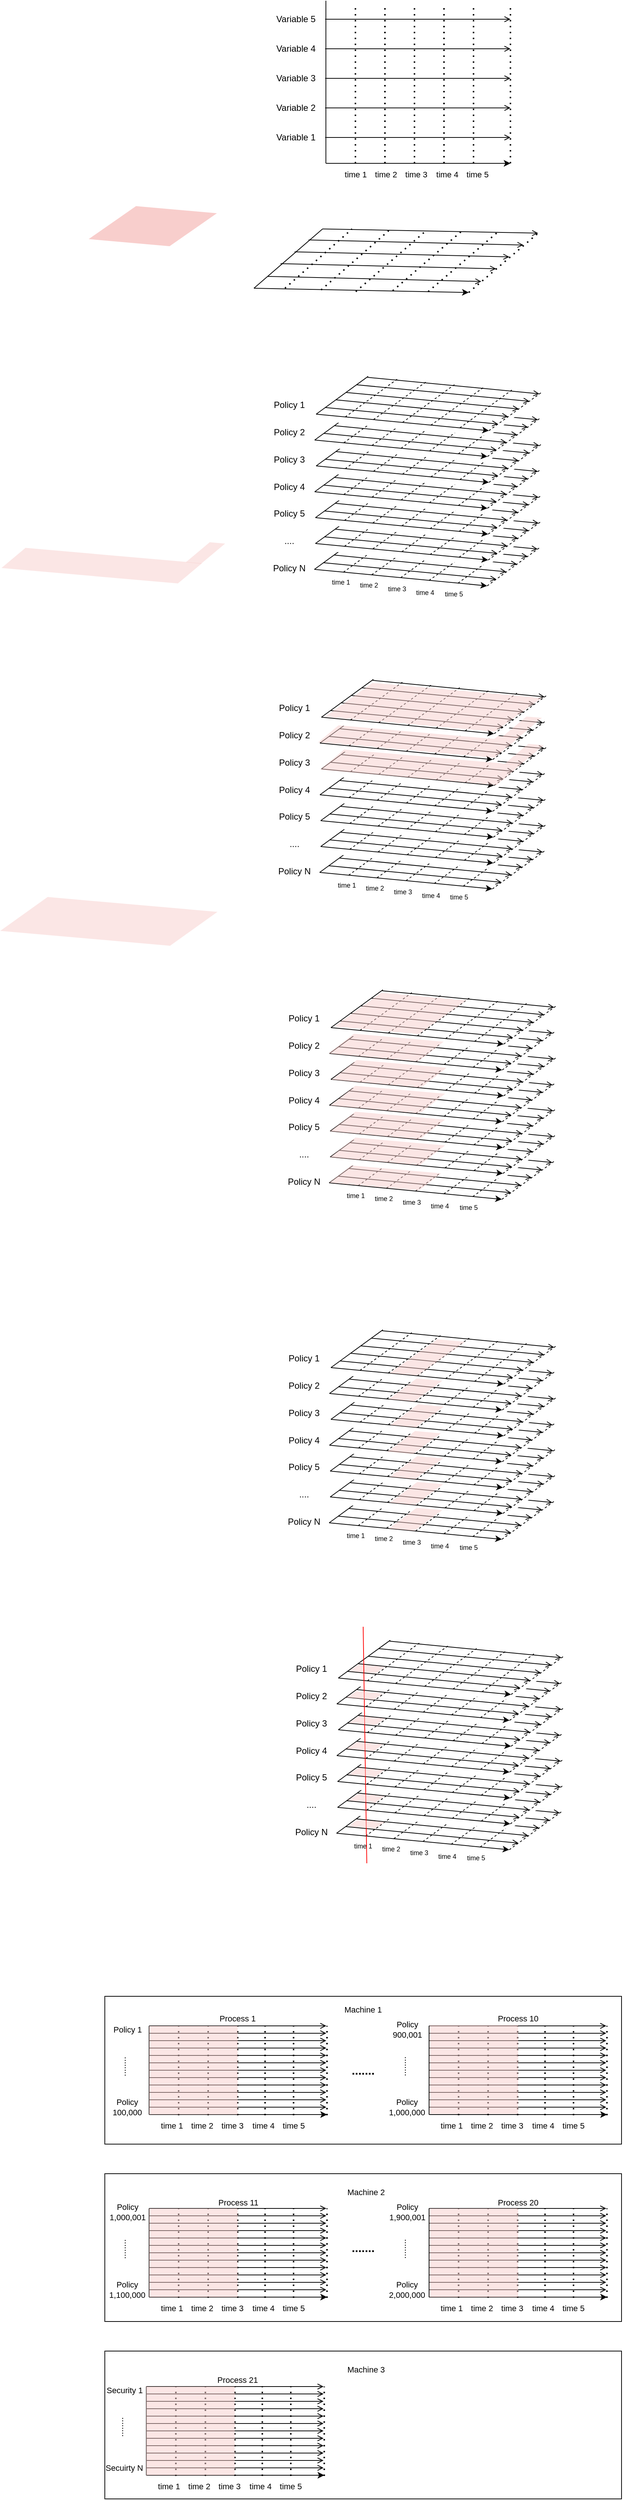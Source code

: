 <mxfile version="17.2.4" type="device"><diagram id="PacRA-TPj7LDdp5e_FLK" name="Page-1"><mxGraphModel dx="2076" dy="1025" grid="1" gridSize="10" guides="1" tooltips="1" connect="1" arrows="1" fold="1" page="1" pageScale="1" pageWidth="827" pageHeight="1169" math="0" shadow="0"><root><mxCell id="0"/><mxCell id="1" parent="0"/><mxCell id="BcsDQIqzunA15D7ZPiKD-165" value="" style="group" parent="1" vertex="1" connectable="0"><mxGeometry x="240" y="490" width="428.37" height="100" as="geometry"/></mxCell><mxCell id="BcsDQIqzunA15D7ZPiKD-166" value="" style="shape=parallelogram;perimeter=parallelogramPerimeter;whiteSpace=wrap;html=1;fixedSize=1;strokeColor=none;rotation=0;size=110;" parent="BcsDQIqzunA15D7ZPiKD-165" vertex="1"><mxGeometry width="428.37" height="100" as="geometry"/></mxCell><mxCell id="BcsDQIqzunA15D7ZPiKD-167" value="" style="group" parent="BcsDQIqzunA15D7ZPiKD-165" vertex="1" connectable="0"><mxGeometry x="22" y="8.73" width="385" height="86" as="geometry"/></mxCell><mxCell id="BcsDQIqzunA15D7ZPiKD-168" value="" style="endArrow=classic;html=1;rounded=0;" parent="BcsDQIqzunA15D7ZPiKD-167" edge="1"><mxGeometry width="50" height="50" relative="1" as="geometry"><mxPoint y="80.267" as="sourcePoint"/><mxPoint x="291" y="86" as="targetPoint"/></mxGeometry></mxCell><mxCell id="BcsDQIqzunA15D7ZPiKD-169" value="" style="endArrow=none;html=1;rounded=0;" parent="BcsDQIqzunA15D7ZPiKD-167" edge="1"><mxGeometry width="50" height="50" relative="1" as="geometry"><mxPoint y="80.267" as="sourcePoint"/><mxPoint x="93" as="targetPoint"/></mxGeometry></mxCell><mxCell id="BcsDQIqzunA15D7ZPiKD-170" value="" style="endArrow=open;html=1;rounded=0;endFill=0;" parent="BcsDQIqzunA15D7ZPiKD-167" edge="1"><mxGeometry width="50" height="50" relative="1" as="geometry"><mxPoint x="93" as="sourcePoint"/><mxPoint x="385" y="5.733" as="targetPoint"/></mxGeometry></mxCell><mxCell id="BcsDQIqzunA15D7ZPiKD-171" value="" style="endArrow=open;html=1;rounded=0;endFill=0;" parent="BcsDQIqzunA15D7ZPiKD-167" edge="1"><mxGeometry width="50" height="50" relative="1" as="geometry"><mxPoint x="74" y="14.907" as="sourcePoint"/><mxPoint x="365" y="21.787" as="targetPoint"/></mxGeometry></mxCell><mxCell id="BcsDQIqzunA15D7ZPiKD-172" value="" style="endArrow=open;html=1;rounded=0;endFill=0;" parent="BcsDQIqzunA15D7ZPiKD-167" edge="1"><mxGeometry width="50" height="50" relative="1" as="geometry"><mxPoint x="55" y="30.96" as="sourcePoint"/><mxPoint x="346" y="37.84" as="targetPoint"/></mxGeometry></mxCell><mxCell id="BcsDQIqzunA15D7ZPiKD-173" value="" style="endArrow=open;html=1;rounded=0;endFill=0;" parent="BcsDQIqzunA15D7ZPiKD-167" edge="1"><mxGeometry width="50" height="50" relative="1" as="geometry"><mxPoint x="36" y="47.013" as="sourcePoint"/><mxPoint x="328" y="53.893" as="targetPoint"/></mxGeometry></mxCell><mxCell id="BcsDQIqzunA15D7ZPiKD-174" value="" style="endArrow=open;html=1;rounded=0;endFill=0;" parent="BcsDQIqzunA15D7ZPiKD-167" edge="1"><mxGeometry width="50" height="50" relative="1" as="geometry"><mxPoint x="19" y="64.213" as="sourcePoint"/><mxPoint x="308" y="71.093" as="targetPoint"/></mxGeometry></mxCell><mxCell id="BcsDQIqzunA15D7ZPiKD-175" value="" style="endArrow=none;dashed=1;html=1;dashPattern=1 3;strokeWidth=2;rounded=0;" parent="BcsDQIqzunA15D7ZPiKD-167" edge="1"><mxGeometry width="50" height="50" relative="1" as="geometry"><mxPoint x="42" y="80.267" as="sourcePoint"/><mxPoint x="133" as="targetPoint"/></mxGeometry></mxCell><mxCell id="BcsDQIqzunA15D7ZPiKD-176" value="" style="endArrow=none;dashed=1;html=1;dashPattern=1 3;strokeWidth=2;rounded=0;" parent="BcsDQIqzunA15D7ZPiKD-167" edge="1"><mxGeometry width="50" height="50" relative="1" as="geometry"><mxPoint x="91" y="82.56" as="sourcePoint"/><mxPoint x="184" y="1.147" as="targetPoint"/></mxGeometry></mxCell><mxCell id="BcsDQIqzunA15D7ZPiKD-177" value="" style="endArrow=none;dashed=1;html=1;dashPattern=1 3;strokeWidth=2;rounded=0;" parent="BcsDQIqzunA15D7ZPiKD-167" edge="1"><mxGeometry width="50" height="50" relative="1" as="geometry"><mxPoint x="138" y="84.853" as="sourcePoint"/><mxPoint x="232" y="3.44" as="targetPoint"/></mxGeometry></mxCell><mxCell id="BcsDQIqzunA15D7ZPiKD-178" value="" style="endArrow=none;dashed=1;html=1;dashPattern=1 3;strokeWidth=2;rounded=0;" parent="BcsDQIqzunA15D7ZPiKD-167" edge="1"><mxGeometry width="50" height="50" relative="1" as="geometry"><mxPoint x="188" y="83.707" as="sourcePoint"/><mxPoint x="281" y="3.44" as="targetPoint"/></mxGeometry></mxCell><mxCell id="BcsDQIqzunA15D7ZPiKD-179" value="" style="endArrow=none;dashed=1;html=1;dashPattern=1 3;strokeWidth=2;rounded=0;" parent="BcsDQIqzunA15D7ZPiKD-167" edge="1"><mxGeometry width="50" height="50" relative="1" as="geometry"><mxPoint x="236" y="84.853" as="sourcePoint"/><mxPoint x="330" y="4.587" as="targetPoint"/></mxGeometry></mxCell><mxCell id="BcsDQIqzunA15D7ZPiKD-180" value="" style="endArrow=none;dashed=1;html=1;dashPattern=1 3;strokeWidth=2;rounded=0;" parent="BcsDQIqzunA15D7ZPiKD-167" edge="1"><mxGeometry width="50" height="50" relative="1" as="geometry"><mxPoint x="291" y="86" as="sourcePoint"/><mxPoint x="385" y="5.733" as="targetPoint"/></mxGeometry></mxCell><mxCell id="BcsDQIqzunA15D7ZPiKD-404" value="" style="shape=parallelogram;perimeter=parallelogramPerimeter;whiteSpace=wrap;html=1;fixedSize=1;strokeColor=none;rotation=5;size=60;fillColor=#f8cecc;" parent="1" vertex="1"><mxGeometry x="40" y="470" width="170" height="50" as="geometry"/></mxCell><mxCell id="BcsDQIqzunA15D7ZPiKD-1019" value="" style="group" parent="1" vertex="1" connectable="0"><mxGeometry x="270" y="670.001" width="396.207" height="346.189" as="geometry"/></mxCell><mxCell id="BcsDQIqzunA15D7ZPiKD-456" value="" style="group" parent="BcsDQIqzunA15D7ZPiKD-1019" vertex="1" connectable="0"><mxGeometry y="34.999" width="396.207" height="311.19" as="geometry"/></mxCell><mxCell id="BcsDQIqzunA15D7ZPiKD-387" value="" style="group" parent="BcsDQIqzunA15D7ZPiKD-456" vertex="1" connectable="0"><mxGeometry x="48.996" y="175.001" width="344.807" height="136.189" as="geometry"/></mxCell><mxCell id="BcsDQIqzunA15D7ZPiKD-388" value="" style="shape=parallelogram;perimeter=parallelogramPerimeter;whiteSpace=wrap;html=1;fixedSize=1;strokeColor=none;rotation=5;size=80;" parent="BcsDQIqzunA15D7ZPiKD-387" vertex="1"><mxGeometry x="2.404" y="31.089" width="340" height="70" as="geometry"/></mxCell><mxCell id="BcsDQIqzunA15D7ZPiKD-389" value="" style="group;rotation=20;" parent="BcsDQIqzunA15D7ZPiKD-387" vertex="1" connectable="0"><mxGeometry x="77.044" y="40.859" width="248.53" height="54.47" as="geometry"/></mxCell><mxCell id="BcsDQIqzunA15D7ZPiKD-390" value="" style="endArrow=none;dashed=1;html=1;rounded=0;" parent="BcsDQIqzunA15D7ZPiKD-389" edge="1"><mxGeometry width="50" height="50" relative="1" as="geometry"><mxPoint x="-12.757" y="42.314" as="sourcePoint"/><mxPoint x="57.659" y="-8.888" as="targetPoint"/></mxGeometry></mxCell><mxCell id="BcsDQIqzunA15D7ZPiKD-391" value="" style="endArrow=classic;html=1;rounded=0;" parent="BcsDQIqzunA15D7ZPiKD-389" edge="1"><mxGeometry width="50" height="50" relative="1" as="geometry"><mxPoint x="-52.108" y="38.501" as="sourcePoint"/><mxPoint x="181.924" y="60.833" as="targetPoint"/></mxGeometry></mxCell><mxCell id="BcsDQIqzunA15D7ZPiKD-392" value="" style="endArrow=none;html=1;rounded=0;" parent="BcsDQIqzunA15D7ZPiKD-389" edge="1"><mxGeometry width="50" height="50" relative="1" as="geometry"><mxPoint x="-52.108" y="38.501" as="sourcePoint"/><mxPoint x="18.309" y="-12.701" as="targetPoint"/></mxGeometry></mxCell><mxCell id="BcsDQIqzunA15D7ZPiKD-393" value="" style="endArrow=open;html=1;rounded=0;endFill=0;" parent="BcsDQIqzunA15D7ZPiKD-389" edge="1"><mxGeometry width="50" height="50" relative="1" as="geometry"><mxPoint x="17.273" y="-11.339" as="sourcePoint"/><mxPoint x="250.27" y="10.993" as="targetPoint"/></mxGeometry></mxCell><mxCell id="BcsDQIqzunA15D7ZPiKD-394" value="" style="endArrow=open;html=1;rounded=0;endFill=0;" parent="BcsDQIqzunA15D7ZPiKD-389" edge="1"><mxGeometry width="50" height="50" relative="1" as="geometry"><mxPoint x="2.776" y="-1.262" as="sourcePoint"/><mxPoint x="236.808" y="21.07" as="targetPoint"/></mxGeometry></mxCell><mxCell id="BcsDQIqzunA15D7ZPiKD-395" value="" style="endArrow=open;html=1;rounded=0;endFill=0;" parent="BcsDQIqzunA15D7ZPiKD-389" edge="1"><mxGeometry width="50" height="50" relative="1" as="geometry"><mxPoint x="-11.722" y="9.087" as="sourcePoint"/><mxPoint x="222.311" y="31.42" as="targetPoint"/></mxGeometry></mxCell><mxCell id="BcsDQIqzunA15D7ZPiKD-396" value="" style="endArrow=open;html=1;rounded=0;endFill=0;" parent="BcsDQIqzunA15D7ZPiKD-389" edge="1"><mxGeometry width="50" height="50" relative="1" as="geometry"><mxPoint x="-25.184" y="19.164" as="sourcePoint"/><mxPoint x="207.813" y="41.769" as="targetPoint"/></mxGeometry></mxCell><mxCell id="BcsDQIqzunA15D7ZPiKD-397" value="" style="endArrow=open;html=1;rounded=0;endFill=0;" parent="BcsDQIqzunA15D7ZPiKD-389" edge="1"><mxGeometry width="50" height="50" relative="1" as="geometry"><mxPoint x="-39.681" y="29.513" as="sourcePoint"/><mxPoint x="194.351" y="51.846" as="targetPoint"/></mxGeometry></mxCell><mxCell id="BcsDQIqzunA15D7ZPiKD-398" value="" style="endArrow=none;dashed=1;html=1;rounded=0;" parent="BcsDQIqzunA15D7ZPiKD-389" edge="1"><mxGeometry width="50" height="50" relative="1" as="geometry"><mxPoint x="25.558" y="45.854" as="sourcePoint"/><mxPoint x="97.01" y="-5.348" as="targetPoint"/></mxGeometry></mxCell><mxCell id="BcsDQIqzunA15D7ZPiKD-399" value="" style="endArrow=none;dashed=1;html=1;rounded=0;" parent="BcsDQIqzunA15D7ZPiKD-389" edge="1"><mxGeometry width="50" height="50" relative="1" as="geometry"><mxPoint x="64.908" y="49.667" as="sourcePoint"/><mxPoint x="135.325" y="-1.535" as="targetPoint"/></mxGeometry></mxCell><mxCell id="BcsDQIqzunA15D7ZPiKD-400" value="" style="endArrow=none;dashed=1;html=1;rounded=0;" parent="BcsDQIqzunA15D7ZPiKD-389" edge="1"><mxGeometry width="50" height="50" relative="1" as="geometry"><mxPoint x="103.223" y="53.48" as="sourcePoint"/><mxPoint x="174.676" y="2.278" as="targetPoint"/></mxGeometry></mxCell><mxCell id="BcsDQIqzunA15D7ZPiKD-401" value="" style="endArrow=none;dashed=1;html=1;rounded=0;" parent="BcsDQIqzunA15D7ZPiKD-389" edge="1"><mxGeometry width="50" height="50" relative="1" as="geometry"><mxPoint x="142.574" y="57.02" as="sourcePoint"/><mxPoint x="212.991" y="5.819" as="targetPoint"/></mxGeometry></mxCell><mxCell id="BcsDQIqzunA15D7ZPiKD-402" value="" style="endArrow=none;dashed=1;html=1;rounded=0;" parent="BcsDQIqzunA15D7ZPiKD-389" edge="1"><mxGeometry width="50" height="50" relative="1" as="geometry"><mxPoint x="181.924" y="60.833" as="sourcePoint"/><mxPoint x="252.341" y="9.632" as="targetPoint"/></mxGeometry></mxCell><mxCell id="BcsDQIqzunA15D7ZPiKD-371" value="" style="group" parent="BcsDQIqzunA15D7ZPiKD-456" vertex="1" connectable="0"><mxGeometry x="50.4" y="140" width="344.807" height="136.187" as="geometry"/></mxCell><mxCell id="BcsDQIqzunA15D7ZPiKD-372" value="" style="shape=parallelogram;perimeter=parallelogramPerimeter;whiteSpace=wrap;html=1;fixedSize=1;strokeColor=none;rotation=5;size=80;" parent="BcsDQIqzunA15D7ZPiKD-371" vertex="1"><mxGeometry x="2.404" y="31.089" width="340" height="70" as="geometry"/></mxCell><mxCell id="BcsDQIqzunA15D7ZPiKD-373" value="" style="group;rotation=20;" parent="BcsDQIqzunA15D7ZPiKD-371" vertex="1" connectable="0"><mxGeometry x="77.044" y="40.859" width="248.53" height="54.47" as="geometry"/></mxCell><mxCell id="BcsDQIqzunA15D7ZPiKD-374" value="" style="endArrow=none;dashed=1;html=1;rounded=0;" parent="BcsDQIqzunA15D7ZPiKD-373" edge="1"><mxGeometry width="50" height="50" relative="1" as="geometry"><mxPoint x="-12.757" y="42.314" as="sourcePoint"/><mxPoint x="57.659" y="-8.888" as="targetPoint"/></mxGeometry></mxCell><mxCell id="BcsDQIqzunA15D7ZPiKD-375" value="" style="endArrow=classic;html=1;rounded=0;" parent="BcsDQIqzunA15D7ZPiKD-373" edge="1"><mxGeometry width="50" height="50" relative="1" as="geometry"><mxPoint x="-52.108" y="38.501" as="sourcePoint"/><mxPoint x="181.924" y="60.833" as="targetPoint"/></mxGeometry></mxCell><mxCell id="BcsDQIqzunA15D7ZPiKD-376" value="" style="endArrow=none;html=1;rounded=0;" parent="BcsDQIqzunA15D7ZPiKD-373" edge="1"><mxGeometry width="50" height="50" relative="1" as="geometry"><mxPoint x="-52.108" y="38.501" as="sourcePoint"/><mxPoint x="18.309" y="-12.701" as="targetPoint"/></mxGeometry></mxCell><mxCell id="BcsDQIqzunA15D7ZPiKD-377" value="" style="endArrow=open;html=1;rounded=0;endFill=0;" parent="BcsDQIqzunA15D7ZPiKD-373" edge="1"><mxGeometry width="50" height="50" relative="1" as="geometry"><mxPoint x="17.273" y="-11.339" as="sourcePoint"/><mxPoint x="250.27" y="10.993" as="targetPoint"/></mxGeometry></mxCell><mxCell id="BcsDQIqzunA15D7ZPiKD-378" value="" style="endArrow=open;html=1;rounded=0;endFill=0;" parent="BcsDQIqzunA15D7ZPiKD-373" edge="1"><mxGeometry width="50" height="50" relative="1" as="geometry"><mxPoint x="2.776" y="-1.262" as="sourcePoint"/><mxPoint x="236.808" y="21.07" as="targetPoint"/></mxGeometry></mxCell><mxCell id="BcsDQIqzunA15D7ZPiKD-379" value="" style="endArrow=open;html=1;rounded=0;endFill=0;" parent="BcsDQIqzunA15D7ZPiKD-373" edge="1"><mxGeometry width="50" height="50" relative="1" as="geometry"><mxPoint x="-11.722" y="9.087" as="sourcePoint"/><mxPoint x="222.311" y="31.42" as="targetPoint"/></mxGeometry></mxCell><mxCell id="BcsDQIqzunA15D7ZPiKD-380" value="" style="endArrow=open;html=1;rounded=0;endFill=0;" parent="BcsDQIqzunA15D7ZPiKD-373" edge="1"><mxGeometry width="50" height="50" relative="1" as="geometry"><mxPoint x="-25.184" y="19.164" as="sourcePoint"/><mxPoint x="207.813" y="41.769" as="targetPoint"/></mxGeometry></mxCell><mxCell id="BcsDQIqzunA15D7ZPiKD-381" value="" style="endArrow=open;html=1;rounded=0;endFill=0;" parent="BcsDQIqzunA15D7ZPiKD-373" edge="1"><mxGeometry width="50" height="50" relative="1" as="geometry"><mxPoint x="-39.681" y="29.513" as="sourcePoint"/><mxPoint x="194.351" y="51.846" as="targetPoint"/></mxGeometry></mxCell><mxCell id="BcsDQIqzunA15D7ZPiKD-382" value="" style="endArrow=none;dashed=1;html=1;rounded=0;" parent="BcsDQIqzunA15D7ZPiKD-373" edge="1"><mxGeometry width="50" height="50" relative="1" as="geometry"><mxPoint x="25.558" y="45.854" as="sourcePoint"/><mxPoint x="97.01" y="-5.348" as="targetPoint"/></mxGeometry></mxCell><mxCell id="BcsDQIqzunA15D7ZPiKD-383" value="" style="endArrow=none;dashed=1;html=1;rounded=0;" parent="BcsDQIqzunA15D7ZPiKD-373" edge="1"><mxGeometry width="50" height="50" relative="1" as="geometry"><mxPoint x="64.908" y="49.667" as="sourcePoint"/><mxPoint x="135.325" y="-1.535" as="targetPoint"/></mxGeometry></mxCell><mxCell id="BcsDQIqzunA15D7ZPiKD-384" value="" style="endArrow=none;dashed=1;html=1;rounded=0;" parent="BcsDQIqzunA15D7ZPiKD-373" edge="1"><mxGeometry width="50" height="50" relative="1" as="geometry"><mxPoint x="103.223" y="53.48" as="sourcePoint"/><mxPoint x="174.676" y="2.278" as="targetPoint"/></mxGeometry></mxCell><mxCell id="BcsDQIqzunA15D7ZPiKD-385" value="" style="endArrow=none;dashed=1;html=1;rounded=0;" parent="BcsDQIqzunA15D7ZPiKD-373" edge="1"><mxGeometry width="50" height="50" relative="1" as="geometry"><mxPoint x="142.574" y="57.02" as="sourcePoint"/><mxPoint x="212.991" y="5.819" as="targetPoint"/></mxGeometry></mxCell><mxCell id="BcsDQIqzunA15D7ZPiKD-386" value="" style="endArrow=none;dashed=1;html=1;rounded=0;" parent="BcsDQIqzunA15D7ZPiKD-373" edge="1"><mxGeometry width="50" height="50" relative="1" as="geometry"><mxPoint x="181.924" y="60.833" as="sourcePoint"/><mxPoint x="252.341" y="9.632" as="targetPoint"/></mxGeometry></mxCell><mxCell id="BcsDQIqzunA15D7ZPiKD-339" value="" style="group" parent="BcsDQIqzunA15D7ZPiKD-456" vertex="1" connectable="0"><mxGeometry x="50.4" y="105" width="344.807" height="136.187" as="geometry"/></mxCell><mxCell id="BcsDQIqzunA15D7ZPiKD-340" value="" style="shape=parallelogram;perimeter=parallelogramPerimeter;whiteSpace=wrap;html=1;fixedSize=1;strokeColor=none;rotation=5;size=80;" parent="BcsDQIqzunA15D7ZPiKD-339" vertex="1"><mxGeometry x="2.404" y="31.089" width="340" height="70" as="geometry"/></mxCell><mxCell id="BcsDQIqzunA15D7ZPiKD-341" value="" style="group;rotation=20;" parent="BcsDQIqzunA15D7ZPiKD-339" vertex="1" connectable="0"><mxGeometry x="77.044" y="40.859" width="248.53" height="54.47" as="geometry"/></mxCell><mxCell id="BcsDQIqzunA15D7ZPiKD-342" value="" style="endArrow=none;dashed=1;html=1;rounded=0;" parent="BcsDQIqzunA15D7ZPiKD-341" edge="1"><mxGeometry width="50" height="50" relative="1" as="geometry"><mxPoint x="-12.757" y="42.314" as="sourcePoint"/><mxPoint x="57.659" y="-8.888" as="targetPoint"/></mxGeometry></mxCell><mxCell id="BcsDQIqzunA15D7ZPiKD-343" value="" style="endArrow=classic;html=1;rounded=0;" parent="BcsDQIqzunA15D7ZPiKD-341" edge="1"><mxGeometry width="50" height="50" relative="1" as="geometry"><mxPoint x="-52.108" y="38.501" as="sourcePoint"/><mxPoint x="181.924" y="60.833" as="targetPoint"/></mxGeometry></mxCell><mxCell id="BcsDQIqzunA15D7ZPiKD-344" value="" style="endArrow=none;html=1;rounded=0;" parent="BcsDQIqzunA15D7ZPiKD-341" edge="1"><mxGeometry width="50" height="50" relative="1" as="geometry"><mxPoint x="-52.108" y="38.501" as="sourcePoint"/><mxPoint x="18.309" y="-12.701" as="targetPoint"/></mxGeometry></mxCell><mxCell id="BcsDQIqzunA15D7ZPiKD-345" value="" style="endArrow=open;html=1;rounded=0;endFill=0;" parent="BcsDQIqzunA15D7ZPiKD-341" edge="1"><mxGeometry width="50" height="50" relative="1" as="geometry"><mxPoint x="17.273" y="-11.339" as="sourcePoint"/><mxPoint x="250.27" y="10.993" as="targetPoint"/></mxGeometry></mxCell><mxCell id="BcsDQIqzunA15D7ZPiKD-346" value="" style="endArrow=open;html=1;rounded=0;endFill=0;" parent="BcsDQIqzunA15D7ZPiKD-341" edge="1"><mxGeometry width="50" height="50" relative="1" as="geometry"><mxPoint x="2.776" y="-1.262" as="sourcePoint"/><mxPoint x="236.808" y="21.07" as="targetPoint"/></mxGeometry></mxCell><mxCell id="BcsDQIqzunA15D7ZPiKD-347" value="" style="endArrow=open;html=1;rounded=0;endFill=0;" parent="BcsDQIqzunA15D7ZPiKD-341" edge="1"><mxGeometry width="50" height="50" relative="1" as="geometry"><mxPoint x="-11.722" y="9.087" as="sourcePoint"/><mxPoint x="222.311" y="31.42" as="targetPoint"/></mxGeometry></mxCell><mxCell id="BcsDQIqzunA15D7ZPiKD-348" value="" style="endArrow=open;html=1;rounded=0;endFill=0;" parent="BcsDQIqzunA15D7ZPiKD-341" edge="1"><mxGeometry width="50" height="50" relative="1" as="geometry"><mxPoint x="-25.184" y="19.164" as="sourcePoint"/><mxPoint x="207.813" y="41.769" as="targetPoint"/></mxGeometry></mxCell><mxCell id="BcsDQIqzunA15D7ZPiKD-349" value="" style="endArrow=open;html=1;rounded=0;endFill=0;" parent="BcsDQIqzunA15D7ZPiKD-341" edge="1"><mxGeometry width="50" height="50" relative="1" as="geometry"><mxPoint x="-39.681" y="29.513" as="sourcePoint"/><mxPoint x="194.351" y="51.846" as="targetPoint"/></mxGeometry></mxCell><mxCell id="BcsDQIqzunA15D7ZPiKD-350" value="" style="endArrow=none;dashed=1;html=1;rounded=0;" parent="BcsDQIqzunA15D7ZPiKD-341" edge="1"><mxGeometry width="50" height="50" relative="1" as="geometry"><mxPoint x="25.558" y="45.854" as="sourcePoint"/><mxPoint x="97.01" y="-5.348" as="targetPoint"/></mxGeometry></mxCell><mxCell id="BcsDQIqzunA15D7ZPiKD-351" value="" style="endArrow=none;dashed=1;html=1;rounded=0;" parent="BcsDQIqzunA15D7ZPiKD-341" edge="1"><mxGeometry width="50" height="50" relative="1" as="geometry"><mxPoint x="64.908" y="49.667" as="sourcePoint"/><mxPoint x="135.325" y="-1.535" as="targetPoint"/></mxGeometry></mxCell><mxCell id="BcsDQIqzunA15D7ZPiKD-352" value="" style="endArrow=none;dashed=1;html=1;rounded=0;" parent="BcsDQIqzunA15D7ZPiKD-341" edge="1"><mxGeometry width="50" height="50" relative="1" as="geometry"><mxPoint x="103.223" y="53.48" as="sourcePoint"/><mxPoint x="174.676" y="2.278" as="targetPoint"/></mxGeometry></mxCell><mxCell id="BcsDQIqzunA15D7ZPiKD-353" value="" style="endArrow=none;dashed=1;html=1;rounded=0;" parent="BcsDQIqzunA15D7ZPiKD-341" edge="1"><mxGeometry width="50" height="50" relative="1" as="geometry"><mxPoint x="142.574" y="57.02" as="sourcePoint"/><mxPoint x="212.991" y="5.819" as="targetPoint"/></mxGeometry></mxCell><mxCell id="BcsDQIqzunA15D7ZPiKD-354" value="" style="endArrow=none;dashed=1;html=1;rounded=0;" parent="BcsDQIqzunA15D7ZPiKD-341" edge="1"><mxGeometry width="50" height="50" relative="1" as="geometry"><mxPoint x="181.924" y="60.833" as="sourcePoint"/><mxPoint x="252.341" y="9.632" as="targetPoint"/></mxGeometry></mxCell><mxCell id="BcsDQIqzunA15D7ZPiKD-323" value="" style="group" parent="BcsDQIqzunA15D7ZPiKD-456" vertex="1" connectable="0"><mxGeometry x="49.4" y="70" width="344.807" height="136.187" as="geometry"/></mxCell><mxCell id="BcsDQIqzunA15D7ZPiKD-324" value="" style="shape=parallelogram;perimeter=parallelogramPerimeter;whiteSpace=wrap;html=1;fixedSize=1;strokeColor=none;rotation=5;size=80;" parent="BcsDQIqzunA15D7ZPiKD-323" vertex="1"><mxGeometry x="2.404" y="31.089" width="340" height="70" as="geometry"/></mxCell><mxCell id="BcsDQIqzunA15D7ZPiKD-325" value="" style="group;rotation=20;" parent="BcsDQIqzunA15D7ZPiKD-323" vertex="1" connectable="0"><mxGeometry x="77.044" y="40.859" width="248.53" height="54.47" as="geometry"/></mxCell><mxCell id="BcsDQIqzunA15D7ZPiKD-326" value="" style="endArrow=none;dashed=1;html=1;rounded=0;" parent="BcsDQIqzunA15D7ZPiKD-325" edge="1"><mxGeometry width="50" height="50" relative="1" as="geometry"><mxPoint x="-12.757" y="42.314" as="sourcePoint"/><mxPoint x="57.659" y="-8.888" as="targetPoint"/></mxGeometry></mxCell><mxCell id="BcsDQIqzunA15D7ZPiKD-327" value="" style="endArrow=classic;html=1;rounded=0;" parent="BcsDQIqzunA15D7ZPiKD-325" edge="1"><mxGeometry width="50" height="50" relative="1" as="geometry"><mxPoint x="-52.108" y="38.501" as="sourcePoint"/><mxPoint x="181.924" y="60.833" as="targetPoint"/></mxGeometry></mxCell><mxCell id="BcsDQIqzunA15D7ZPiKD-328" value="" style="endArrow=none;html=1;rounded=0;" parent="BcsDQIqzunA15D7ZPiKD-325" edge="1"><mxGeometry width="50" height="50" relative="1" as="geometry"><mxPoint x="-52.108" y="38.501" as="sourcePoint"/><mxPoint x="18.309" y="-12.701" as="targetPoint"/></mxGeometry></mxCell><mxCell id="BcsDQIqzunA15D7ZPiKD-329" value="" style="endArrow=open;html=1;rounded=0;endFill=0;" parent="BcsDQIqzunA15D7ZPiKD-325" edge="1"><mxGeometry width="50" height="50" relative="1" as="geometry"><mxPoint x="17.273" y="-11.339" as="sourcePoint"/><mxPoint x="250.27" y="10.993" as="targetPoint"/></mxGeometry></mxCell><mxCell id="BcsDQIqzunA15D7ZPiKD-330" value="" style="endArrow=open;html=1;rounded=0;endFill=0;" parent="BcsDQIqzunA15D7ZPiKD-325" edge="1"><mxGeometry width="50" height="50" relative="1" as="geometry"><mxPoint x="2.776" y="-1.262" as="sourcePoint"/><mxPoint x="236.808" y="21.07" as="targetPoint"/></mxGeometry></mxCell><mxCell id="BcsDQIqzunA15D7ZPiKD-331" value="" style="endArrow=open;html=1;rounded=0;endFill=0;" parent="BcsDQIqzunA15D7ZPiKD-325" edge="1"><mxGeometry width="50" height="50" relative="1" as="geometry"><mxPoint x="-11.722" y="9.087" as="sourcePoint"/><mxPoint x="222.311" y="31.42" as="targetPoint"/></mxGeometry></mxCell><mxCell id="BcsDQIqzunA15D7ZPiKD-332" value="" style="endArrow=open;html=1;rounded=0;endFill=0;" parent="BcsDQIqzunA15D7ZPiKD-325" edge="1"><mxGeometry width="50" height="50" relative="1" as="geometry"><mxPoint x="-25.184" y="19.164" as="sourcePoint"/><mxPoint x="207.813" y="41.769" as="targetPoint"/></mxGeometry></mxCell><mxCell id="BcsDQIqzunA15D7ZPiKD-333" value="" style="endArrow=open;html=1;rounded=0;endFill=0;" parent="BcsDQIqzunA15D7ZPiKD-325" edge="1"><mxGeometry width="50" height="50" relative="1" as="geometry"><mxPoint x="-39.681" y="29.513" as="sourcePoint"/><mxPoint x="194.351" y="51.846" as="targetPoint"/></mxGeometry></mxCell><mxCell id="BcsDQIqzunA15D7ZPiKD-334" value="" style="endArrow=none;dashed=1;html=1;rounded=0;" parent="BcsDQIqzunA15D7ZPiKD-325" edge="1"><mxGeometry width="50" height="50" relative="1" as="geometry"><mxPoint x="25.558" y="45.854" as="sourcePoint"/><mxPoint x="97.01" y="-5.348" as="targetPoint"/></mxGeometry></mxCell><mxCell id="BcsDQIqzunA15D7ZPiKD-335" value="" style="endArrow=none;dashed=1;html=1;rounded=0;" parent="BcsDQIqzunA15D7ZPiKD-325" edge="1"><mxGeometry width="50" height="50" relative="1" as="geometry"><mxPoint x="64.908" y="49.667" as="sourcePoint"/><mxPoint x="135.325" y="-1.535" as="targetPoint"/></mxGeometry></mxCell><mxCell id="BcsDQIqzunA15D7ZPiKD-336" value="" style="endArrow=none;dashed=1;html=1;rounded=0;" parent="BcsDQIqzunA15D7ZPiKD-325" edge="1"><mxGeometry width="50" height="50" relative="1" as="geometry"><mxPoint x="103.223" y="53.48" as="sourcePoint"/><mxPoint x="174.676" y="2.278" as="targetPoint"/></mxGeometry></mxCell><mxCell id="BcsDQIqzunA15D7ZPiKD-337" value="" style="endArrow=none;dashed=1;html=1;rounded=0;" parent="BcsDQIqzunA15D7ZPiKD-325" edge="1"><mxGeometry width="50" height="50" relative="1" as="geometry"><mxPoint x="142.574" y="57.02" as="sourcePoint"/><mxPoint x="212.991" y="5.819" as="targetPoint"/></mxGeometry></mxCell><mxCell id="BcsDQIqzunA15D7ZPiKD-338" value="" style="endArrow=none;dashed=1;html=1;rounded=0;" parent="BcsDQIqzunA15D7ZPiKD-325" edge="1"><mxGeometry width="50" height="50" relative="1" as="geometry"><mxPoint x="181.924" y="60.833" as="sourcePoint"/><mxPoint x="252.341" y="9.632" as="targetPoint"/></mxGeometry></mxCell><mxCell id="BcsDQIqzunA15D7ZPiKD-259" value="" style="group" parent="BcsDQIqzunA15D7ZPiKD-456" vertex="1" connectable="0"><mxGeometry x="51.4" y="35" width="344.807" height="136.187" as="geometry"/></mxCell><mxCell id="BcsDQIqzunA15D7ZPiKD-260" value="" style="shape=parallelogram;perimeter=parallelogramPerimeter;whiteSpace=wrap;html=1;fixedSize=1;strokeColor=none;rotation=5;size=80;" parent="BcsDQIqzunA15D7ZPiKD-259" vertex="1"><mxGeometry x="2.404" y="31.089" width="340" height="70" as="geometry"/></mxCell><mxCell id="BcsDQIqzunA15D7ZPiKD-261" value="" style="group;rotation=20;" parent="BcsDQIqzunA15D7ZPiKD-259" vertex="1" connectable="0"><mxGeometry x="77.044" y="40.859" width="248.53" height="54.47" as="geometry"/></mxCell><mxCell id="BcsDQIqzunA15D7ZPiKD-262" value="" style="endArrow=none;dashed=1;html=1;rounded=0;" parent="BcsDQIqzunA15D7ZPiKD-261" edge="1"><mxGeometry width="50" height="50" relative="1" as="geometry"><mxPoint x="-12.757" y="42.314" as="sourcePoint"/><mxPoint x="57.659" y="-8.888" as="targetPoint"/></mxGeometry></mxCell><mxCell id="BcsDQIqzunA15D7ZPiKD-263" value="" style="endArrow=classic;html=1;rounded=0;" parent="BcsDQIqzunA15D7ZPiKD-261" edge="1"><mxGeometry width="50" height="50" relative="1" as="geometry"><mxPoint x="-52.108" y="38.501" as="sourcePoint"/><mxPoint x="181.924" y="60.833" as="targetPoint"/></mxGeometry></mxCell><mxCell id="BcsDQIqzunA15D7ZPiKD-264" value="" style="endArrow=none;html=1;rounded=0;" parent="BcsDQIqzunA15D7ZPiKD-261" edge="1"><mxGeometry width="50" height="50" relative="1" as="geometry"><mxPoint x="-52.108" y="38.501" as="sourcePoint"/><mxPoint x="18.309" y="-12.701" as="targetPoint"/></mxGeometry></mxCell><mxCell id="BcsDQIqzunA15D7ZPiKD-265" value="" style="endArrow=open;html=1;rounded=0;endFill=0;" parent="BcsDQIqzunA15D7ZPiKD-261" edge="1"><mxGeometry width="50" height="50" relative="1" as="geometry"><mxPoint x="17.273" y="-11.339" as="sourcePoint"/><mxPoint x="250.27" y="10.993" as="targetPoint"/></mxGeometry></mxCell><mxCell id="BcsDQIqzunA15D7ZPiKD-266" value="" style="endArrow=open;html=1;rounded=0;endFill=0;" parent="BcsDQIqzunA15D7ZPiKD-261" edge="1"><mxGeometry width="50" height="50" relative="1" as="geometry"><mxPoint x="2.776" y="-1.262" as="sourcePoint"/><mxPoint x="236.808" y="21.07" as="targetPoint"/></mxGeometry></mxCell><mxCell id="BcsDQIqzunA15D7ZPiKD-267" value="" style="endArrow=open;html=1;rounded=0;endFill=0;" parent="BcsDQIqzunA15D7ZPiKD-261" edge="1"><mxGeometry width="50" height="50" relative="1" as="geometry"><mxPoint x="-11.722" y="9.087" as="sourcePoint"/><mxPoint x="222.311" y="31.42" as="targetPoint"/></mxGeometry></mxCell><mxCell id="BcsDQIqzunA15D7ZPiKD-268" value="" style="endArrow=open;html=1;rounded=0;endFill=0;" parent="BcsDQIqzunA15D7ZPiKD-261" edge="1"><mxGeometry width="50" height="50" relative="1" as="geometry"><mxPoint x="-25.184" y="19.164" as="sourcePoint"/><mxPoint x="207.813" y="41.769" as="targetPoint"/></mxGeometry></mxCell><mxCell id="BcsDQIqzunA15D7ZPiKD-269" value="" style="endArrow=open;html=1;rounded=0;endFill=0;" parent="BcsDQIqzunA15D7ZPiKD-261" edge="1"><mxGeometry width="50" height="50" relative="1" as="geometry"><mxPoint x="-39.681" y="29.513" as="sourcePoint"/><mxPoint x="194.351" y="51.846" as="targetPoint"/></mxGeometry></mxCell><mxCell id="BcsDQIqzunA15D7ZPiKD-270" value="" style="endArrow=none;dashed=1;html=1;rounded=0;" parent="BcsDQIqzunA15D7ZPiKD-261" edge="1"><mxGeometry width="50" height="50" relative="1" as="geometry"><mxPoint x="25.558" y="45.854" as="sourcePoint"/><mxPoint x="97.01" y="-5.348" as="targetPoint"/></mxGeometry></mxCell><mxCell id="BcsDQIqzunA15D7ZPiKD-271" value="" style="endArrow=none;dashed=1;html=1;rounded=0;" parent="BcsDQIqzunA15D7ZPiKD-261" edge="1"><mxGeometry width="50" height="50" relative="1" as="geometry"><mxPoint x="64.908" y="49.667" as="sourcePoint"/><mxPoint x="135.325" y="-1.535" as="targetPoint"/></mxGeometry></mxCell><mxCell id="BcsDQIqzunA15D7ZPiKD-272" value="" style="endArrow=none;dashed=1;html=1;rounded=0;" parent="BcsDQIqzunA15D7ZPiKD-261" edge="1"><mxGeometry width="50" height="50" relative="1" as="geometry"><mxPoint x="103.223" y="53.48" as="sourcePoint"/><mxPoint x="174.676" y="2.278" as="targetPoint"/></mxGeometry></mxCell><mxCell id="BcsDQIqzunA15D7ZPiKD-273" value="" style="endArrow=none;dashed=1;html=1;rounded=0;" parent="BcsDQIqzunA15D7ZPiKD-261" edge="1"><mxGeometry width="50" height="50" relative="1" as="geometry"><mxPoint x="142.574" y="57.02" as="sourcePoint"/><mxPoint x="212.991" y="5.819" as="targetPoint"/></mxGeometry></mxCell><mxCell id="BcsDQIqzunA15D7ZPiKD-274" value="" style="endArrow=none;dashed=1;html=1;rounded=0;" parent="BcsDQIqzunA15D7ZPiKD-261" edge="1"><mxGeometry width="50" height="50" relative="1" as="geometry"><mxPoint x="181.924" y="60.833" as="sourcePoint"/><mxPoint x="252.341" y="9.632" as="targetPoint"/></mxGeometry></mxCell><mxCell id="BcsDQIqzunA15D7ZPiKD-243" value="" style="group" parent="BcsDQIqzunA15D7ZPiKD-456" vertex="1" connectable="0"><mxGeometry x="49.4" width="344.807" height="136.187" as="geometry"/></mxCell><mxCell id="BcsDQIqzunA15D7ZPiKD-244" value="" style="shape=parallelogram;perimeter=parallelogramPerimeter;whiteSpace=wrap;html=1;fixedSize=1;strokeColor=none;rotation=5;size=80;" parent="BcsDQIqzunA15D7ZPiKD-243" vertex="1"><mxGeometry x="2.404" y="31.089" width="340" height="70" as="geometry"/></mxCell><mxCell id="BcsDQIqzunA15D7ZPiKD-245" value="" style="group;rotation=20;" parent="BcsDQIqzunA15D7ZPiKD-243" vertex="1" connectable="0"><mxGeometry x="77.044" y="40.859" width="248.53" height="54.47" as="geometry"/></mxCell><mxCell id="BcsDQIqzunA15D7ZPiKD-246" value="" style="endArrow=none;dashed=1;html=1;rounded=0;" parent="BcsDQIqzunA15D7ZPiKD-245" edge="1"><mxGeometry width="50" height="50" relative="1" as="geometry"><mxPoint x="-12.757" y="42.314" as="sourcePoint"/><mxPoint x="57.659" y="-8.888" as="targetPoint"/></mxGeometry></mxCell><mxCell id="BcsDQIqzunA15D7ZPiKD-247" value="" style="endArrow=classic;html=1;rounded=0;" parent="BcsDQIqzunA15D7ZPiKD-245" edge="1"><mxGeometry width="50" height="50" relative="1" as="geometry"><mxPoint x="-52.108" y="38.501" as="sourcePoint"/><mxPoint x="181.924" y="60.833" as="targetPoint"/></mxGeometry></mxCell><mxCell id="BcsDQIqzunA15D7ZPiKD-248" value="" style="endArrow=none;html=1;rounded=0;" parent="BcsDQIqzunA15D7ZPiKD-245" edge="1"><mxGeometry width="50" height="50" relative="1" as="geometry"><mxPoint x="-52.108" y="38.501" as="sourcePoint"/><mxPoint x="18.309" y="-12.701" as="targetPoint"/></mxGeometry></mxCell><mxCell id="BcsDQIqzunA15D7ZPiKD-249" value="" style="endArrow=open;html=1;rounded=0;endFill=0;" parent="BcsDQIqzunA15D7ZPiKD-245" edge="1"><mxGeometry width="50" height="50" relative="1" as="geometry"><mxPoint x="17.273" y="-11.339" as="sourcePoint"/><mxPoint x="250.27" y="10.993" as="targetPoint"/></mxGeometry></mxCell><mxCell id="BcsDQIqzunA15D7ZPiKD-250" value="" style="endArrow=open;html=1;rounded=0;endFill=0;" parent="BcsDQIqzunA15D7ZPiKD-245" edge="1"><mxGeometry width="50" height="50" relative="1" as="geometry"><mxPoint x="2.776" y="-1.262" as="sourcePoint"/><mxPoint x="236.808" y="21.07" as="targetPoint"/></mxGeometry></mxCell><mxCell id="BcsDQIqzunA15D7ZPiKD-251" value="" style="endArrow=open;html=1;rounded=0;endFill=0;" parent="BcsDQIqzunA15D7ZPiKD-245" edge="1"><mxGeometry width="50" height="50" relative="1" as="geometry"><mxPoint x="-11.722" y="9.087" as="sourcePoint"/><mxPoint x="222.311" y="31.42" as="targetPoint"/></mxGeometry></mxCell><mxCell id="BcsDQIqzunA15D7ZPiKD-252" value="" style="endArrow=open;html=1;rounded=0;endFill=0;" parent="BcsDQIqzunA15D7ZPiKD-245" edge="1"><mxGeometry width="50" height="50" relative="1" as="geometry"><mxPoint x="-25.184" y="19.164" as="sourcePoint"/><mxPoint x="207.813" y="41.769" as="targetPoint"/></mxGeometry></mxCell><mxCell id="BcsDQIqzunA15D7ZPiKD-253" value="" style="endArrow=open;html=1;rounded=0;endFill=0;" parent="BcsDQIqzunA15D7ZPiKD-245" edge="1"><mxGeometry width="50" height="50" relative="1" as="geometry"><mxPoint x="-39.681" y="29.513" as="sourcePoint"/><mxPoint x="194.351" y="51.846" as="targetPoint"/></mxGeometry></mxCell><mxCell id="BcsDQIqzunA15D7ZPiKD-254" value="" style="endArrow=none;dashed=1;html=1;rounded=0;" parent="BcsDQIqzunA15D7ZPiKD-245" edge="1"><mxGeometry width="50" height="50" relative="1" as="geometry"><mxPoint x="25.558" y="45.854" as="sourcePoint"/><mxPoint x="97.01" y="-5.348" as="targetPoint"/></mxGeometry></mxCell><mxCell id="BcsDQIqzunA15D7ZPiKD-255" value="" style="endArrow=none;dashed=1;html=1;rounded=0;" parent="BcsDQIqzunA15D7ZPiKD-245" edge="1"><mxGeometry width="50" height="50" relative="1" as="geometry"><mxPoint x="64.908" y="49.667" as="sourcePoint"/><mxPoint x="135.325" y="-1.535" as="targetPoint"/></mxGeometry></mxCell><mxCell id="BcsDQIqzunA15D7ZPiKD-256" value="" style="endArrow=none;dashed=1;html=1;rounded=0;" parent="BcsDQIqzunA15D7ZPiKD-245" edge="1"><mxGeometry width="50" height="50" relative="1" as="geometry"><mxPoint x="103.223" y="53.48" as="sourcePoint"/><mxPoint x="174.676" y="2.278" as="targetPoint"/></mxGeometry></mxCell><mxCell id="BcsDQIqzunA15D7ZPiKD-257" value="" style="endArrow=none;dashed=1;html=1;rounded=0;" parent="BcsDQIqzunA15D7ZPiKD-245" edge="1"><mxGeometry width="50" height="50" relative="1" as="geometry"><mxPoint x="142.574" y="57.02" as="sourcePoint"/><mxPoint x="212.991" y="5.819" as="targetPoint"/></mxGeometry></mxCell><mxCell id="BcsDQIqzunA15D7ZPiKD-258" value="" style="endArrow=none;dashed=1;html=1;rounded=0;" parent="BcsDQIqzunA15D7ZPiKD-245" edge="1"><mxGeometry width="50" height="50" relative="1" as="geometry"><mxPoint x="181.924" y="60.833" as="sourcePoint"/><mxPoint x="252.341" y="9.632" as="targetPoint"/></mxGeometry></mxCell><mxCell id="BcsDQIqzunA15D7ZPiKD-432" value="Policy 2" style="text;html=1;strokeColor=none;fillColor=none;align=center;verticalAlign=middle;whiteSpace=wrap;rounded=0;flipV=0;flipH=1;" parent="BcsDQIqzunA15D7ZPiKD-456" vertex="1"><mxGeometry y="54" width="80" height="30" as="geometry"/></mxCell><mxCell id="BcsDQIqzunA15D7ZPiKD-433" value="Policy 3" style="text;html=1;strokeColor=none;fillColor=none;align=center;verticalAlign=middle;whiteSpace=wrap;rounded=0;flipV=0;flipH=1;" parent="BcsDQIqzunA15D7ZPiKD-456" vertex="1"><mxGeometry y="91" width="80" height="30" as="geometry"/></mxCell><mxCell id="BcsDQIqzunA15D7ZPiKD-434" value="Policy 5" style="text;html=1;strokeColor=none;fillColor=none;align=center;verticalAlign=middle;whiteSpace=wrap;rounded=0;flipV=0;flipH=1;" parent="BcsDQIqzunA15D7ZPiKD-456" vertex="1"><mxGeometry y="164" width="80" height="30" as="geometry"/></mxCell><mxCell id="BcsDQIqzunA15D7ZPiKD-435" value="Policy 4" style="text;html=1;strokeColor=none;fillColor=none;align=center;verticalAlign=middle;whiteSpace=wrap;rounded=0;flipV=0;flipH=1;" parent="BcsDQIqzunA15D7ZPiKD-456" vertex="1"><mxGeometry y="128" width="80" height="30" as="geometry"/></mxCell><mxCell id="BcsDQIqzunA15D7ZPiKD-436" value="...." style="text;html=1;strokeColor=none;fillColor=none;align=center;verticalAlign=middle;whiteSpace=wrap;rounded=0;flipV=0;flipH=1;" parent="BcsDQIqzunA15D7ZPiKD-456" vertex="1"><mxGeometry y="201" width="80" height="30" as="geometry"/></mxCell><mxCell id="BcsDQIqzunA15D7ZPiKD-437" value="Policy 1" style="text;html=1;strokeColor=none;fillColor=none;align=center;verticalAlign=middle;whiteSpace=wrap;rounded=0;flipV=0;flipH=1;" parent="BcsDQIqzunA15D7ZPiKD-456" vertex="1"><mxGeometry y="17" width="80" height="30" as="geometry"/></mxCell><mxCell id="BcsDQIqzunA15D7ZPiKD-438" value="Policy N" style="text;html=1;strokeColor=none;fillColor=none;align=center;verticalAlign=middle;whiteSpace=wrap;rounded=0;flipV=0;flipH=1;" parent="BcsDQIqzunA15D7ZPiKD-456" vertex="1"><mxGeometry y="238.19" width="80" height="30" as="geometry"/></mxCell><mxCell id="BcsDQIqzunA15D7ZPiKD-439" value="time 1" style="text;html=1;strokeColor=none;fillColor=none;align=center;verticalAlign=middle;whiteSpace=wrap;rounded=0;fontSize=9;flipV=1;" parent="BcsDQIqzunA15D7ZPiKD-456" vertex="1"><mxGeometry x="90.4" y="262.19" width="40" height="20" as="geometry"/></mxCell><mxCell id="BcsDQIqzunA15D7ZPiKD-445" value="time 4" style="text;html=1;strokeColor=none;fillColor=none;align=center;verticalAlign=middle;whiteSpace=wrap;rounded=0;fontSize=9;flipV=1;" parent="BcsDQIqzunA15D7ZPiKD-456" vertex="1"><mxGeometry x="204.4" y="276.19" width="40.4" height="20" as="geometry"/></mxCell><mxCell id="BcsDQIqzunA15D7ZPiKD-446" value="time 5" style="text;html=1;strokeColor=none;fillColor=none;align=center;verticalAlign=middle;whiteSpace=wrap;rounded=0;fontSize=9;flipV=1;" parent="BcsDQIqzunA15D7ZPiKD-456" vertex="1"><mxGeometry x="243.0" y="278.19" width="40.4" height="20" as="geometry"/></mxCell><mxCell id="BcsDQIqzunA15D7ZPiKD-444" value="time 3" style="text;html=1;strokeColor=none;fillColor=none;align=center;verticalAlign=middle;whiteSpace=wrap;rounded=0;fontSize=9;flipV=1;" parent="BcsDQIqzunA15D7ZPiKD-456" vertex="1"><mxGeometry x="166.4" y="271.19" width="40.4" height="20" as="geometry"/></mxCell><mxCell id="BcsDQIqzunA15D7ZPiKD-443" value="time 2" style="text;html=1;strokeColor=none;fillColor=none;align=center;verticalAlign=middle;whiteSpace=wrap;rounded=0;fontSize=9;flipV=1;" parent="BcsDQIqzunA15D7ZPiKD-456" vertex="1"><mxGeometry x="128.4" y="266.19" width="40.4" height="20" as="geometry"/></mxCell><mxCell id="BcsDQIqzunA15D7ZPiKD-242" value="" style="group" parent="BcsDQIqzunA15D7ZPiKD-1019" vertex="1" connectable="0"><mxGeometry x="51.396" width="344.807" height="136.187" as="geometry"/></mxCell><mxCell id="BcsDQIqzunA15D7ZPiKD-240" value="" style="shape=parallelogram;perimeter=parallelogramPerimeter;whiteSpace=wrap;html=1;fixedSize=1;strokeColor=none;rotation=5;size=80;" parent="BcsDQIqzunA15D7ZPiKD-242" vertex="1"><mxGeometry x="2.404" y="31.089" width="340" height="70" as="geometry"/></mxCell><mxCell id="BcsDQIqzunA15D7ZPiKD-239" value="" style="group;rotation=20;" parent="BcsDQIqzunA15D7ZPiKD-242" vertex="1" connectable="0"><mxGeometry x="77.044" y="40.859" width="248.53" height="54.47" as="geometry"/></mxCell><mxCell id="BcsDQIqzunA15D7ZPiKD-214" value="" style="endArrow=none;dashed=1;html=1;rounded=0;" parent="BcsDQIqzunA15D7ZPiKD-239" edge="1"><mxGeometry width="50" height="50" relative="1" as="geometry"><mxPoint x="-12.757" y="42.314" as="sourcePoint"/><mxPoint x="57.659" y="-8.888" as="targetPoint"/></mxGeometry></mxCell><mxCell id="BcsDQIqzunA15D7ZPiKD-216" value="" style="endArrow=classic;html=1;rounded=0;" parent="BcsDQIqzunA15D7ZPiKD-239" edge="1"><mxGeometry width="50" height="50" relative="1" as="geometry"><mxPoint x="-52.108" y="38.501" as="sourcePoint"/><mxPoint x="181.924" y="60.833" as="targetPoint"/></mxGeometry></mxCell><mxCell id="BcsDQIqzunA15D7ZPiKD-217" value="" style="endArrow=none;html=1;rounded=0;" parent="BcsDQIqzunA15D7ZPiKD-239" edge="1"><mxGeometry width="50" height="50" relative="1" as="geometry"><mxPoint x="-52.108" y="38.501" as="sourcePoint"/><mxPoint x="18.309" y="-12.701" as="targetPoint"/></mxGeometry></mxCell><mxCell id="BcsDQIqzunA15D7ZPiKD-223" value="" style="endArrow=open;html=1;rounded=0;endFill=0;" parent="BcsDQIqzunA15D7ZPiKD-239" edge="1"><mxGeometry width="50" height="50" relative="1" as="geometry"><mxPoint x="17.273" y="-11.339" as="sourcePoint"/><mxPoint x="250.27" y="10.993" as="targetPoint"/></mxGeometry></mxCell><mxCell id="BcsDQIqzunA15D7ZPiKD-224" value="" style="endArrow=open;html=1;rounded=0;endFill=0;" parent="BcsDQIqzunA15D7ZPiKD-239" edge="1"><mxGeometry width="50" height="50" relative="1" as="geometry"><mxPoint x="2.776" y="-1.262" as="sourcePoint"/><mxPoint x="236.808" y="21.07" as="targetPoint"/></mxGeometry></mxCell><mxCell id="BcsDQIqzunA15D7ZPiKD-225" value="" style="endArrow=open;html=1;rounded=0;endFill=0;" parent="BcsDQIqzunA15D7ZPiKD-239" edge="1"><mxGeometry width="50" height="50" relative="1" as="geometry"><mxPoint x="-11.722" y="9.087" as="sourcePoint"/><mxPoint x="222.311" y="31.42" as="targetPoint"/></mxGeometry></mxCell><mxCell id="BcsDQIqzunA15D7ZPiKD-226" value="" style="endArrow=open;html=1;rounded=0;endFill=0;" parent="BcsDQIqzunA15D7ZPiKD-239" edge="1"><mxGeometry width="50" height="50" relative="1" as="geometry"><mxPoint x="-25.184" y="19.164" as="sourcePoint"/><mxPoint x="207.813" y="41.769" as="targetPoint"/></mxGeometry></mxCell><mxCell id="BcsDQIqzunA15D7ZPiKD-227" value="" style="endArrow=open;html=1;rounded=0;endFill=0;" parent="BcsDQIqzunA15D7ZPiKD-239" edge="1"><mxGeometry width="50" height="50" relative="1" as="geometry"><mxPoint x="-39.681" y="29.513" as="sourcePoint"/><mxPoint x="194.351" y="51.846" as="targetPoint"/></mxGeometry></mxCell><mxCell id="BcsDQIqzunA15D7ZPiKD-234" value="" style="endArrow=none;dashed=1;html=1;rounded=0;" parent="BcsDQIqzunA15D7ZPiKD-239" edge="1"><mxGeometry width="50" height="50" relative="1" as="geometry"><mxPoint x="25.558" y="45.854" as="sourcePoint"/><mxPoint x="97.01" y="-5.348" as="targetPoint"/></mxGeometry></mxCell><mxCell id="BcsDQIqzunA15D7ZPiKD-235" value="" style="endArrow=none;dashed=1;html=1;rounded=0;" parent="BcsDQIqzunA15D7ZPiKD-239" edge="1"><mxGeometry width="50" height="50" relative="1" as="geometry"><mxPoint x="64.908" y="49.667" as="sourcePoint"/><mxPoint x="135.325" y="-1.535" as="targetPoint"/></mxGeometry></mxCell><mxCell id="BcsDQIqzunA15D7ZPiKD-236" value="" style="endArrow=none;dashed=1;html=1;rounded=0;" parent="BcsDQIqzunA15D7ZPiKD-239" edge="1"><mxGeometry width="50" height="50" relative="1" as="geometry"><mxPoint x="103.223" y="53.48" as="sourcePoint"/><mxPoint x="174.676" y="2.278" as="targetPoint"/></mxGeometry></mxCell><mxCell id="BcsDQIqzunA15D7ZPiKD-237" value="" style="endArrow=none;dashed=1;html=1;rounded=0;" parent="BcsDQIqzunA15D7ZPiKD-239" edge="1"><mxGeometry width="50" height="50" relative="1" as="geometry"><mxPoint x="142.574" y="57.02" as="sourcePoint"/><mxPoint x="212.991" y="5.819" as="targetPoint"/></mxGeometry></mxCell><mxCell id="BcsDQIqzunA15D7ZPiKD-238" value="" style="endArrow=none;dashed=1;html=1;rounded=0;" parent="BcsDQIqzunA15D7ZPiKD-239" edge="1"><mxGeometry width="50" height="50" relative="1" as="geometry"><mxPoint x="181.924" y="60.833" as="sourcePoint"/><mxPoint x="252.341" y="9.632" as="targetPoint"/></mxGeometry></mxCell><mxCell id="BcsDQIqzunA15D7ZPiKD-1526" value="" style="shape=parallelogram;perimeter=parallelogramPerimeter;whiteSpace=wrap;html=1;fixedSize=1;strokeColor=none;rotation=5;size=60.004;fillColor=#f8cecc;gradientColor=none;opacity=50;" parent="1" vertex="1"><mxGeometry x="-80" y="1410" width="290.92" height="51.23" as="geometry"/></mxCell><mxCell id="BcsDQIqzunA15D7ZPiKD-1529" value="" style="group" parent="1" vertex="1" connectable="0"><mxGeometry x="-80.004" y="919.995" width="302.964" height="61.043" as="geometry"/></mxCell><mxCell id="BcsDQIqzunA15D7ZPiKD-1530" value="" style="shape=parallelogram;perimeter=parallelogramPerimeter;whiteSpace=wrap;html=1;fixedSize=1;strokeColor=none;rotation=5;size=30.08;fillColor=#f8cecc;gradientColor=none;opacity=50;" parent="BcsDQIqzunA15D7ZPiKD-1529" vertex="1"><mxGeometry x="0.794" y="19.335" width="270" height="30" as="geometry"/></mxCell><mxCell id="BcsDQIqzunA15D7ZPiKD-1531" value="" style="shape=parallelogram;perimeter=parallelogramPerimeter;whiteSpace=wrap;html=1;fixedSize=1;strokeColor=none;rotation=5;size=30.08;fillColor=#f8cecc;gradientColor=none;opacity=50;" parent="BcsDQIqzunA15D7ZPiKD-1529" vertex="1"><mxGeometry x="250.774" y="2.165" width="50.98" height="30" as="geometry"/></mxCell><mxCell id="BcsDQIqzunA15D7ZPiKD-1703" value="" style="group" parent="1" vertex="1" connectable="0"><mxGeometry x="278.5" y="190" width="331" height="245" as="geometry"/></mxCell><mxCell id="BcsDQIqzunA15D7ZPiKD-1" value="" style="endArrow=classic;html=1;rounded=0;" parent="BcsDQIqzunA15D7ZPiKD-1703" edge="1"><mxGeometry width="50" height="50" relative="1" as="geometry"><mxPoint x="81" y="220" as="sourcePoint"/><mxPoint x="331" y="220" as="targetPoint"/></mxGeometry></mxCell><mxCell id="BcsDQIqzunA15D7ZPiKD-2" value="" style="endArrow=none;html=1;rounded=0;" parent="BcsDQIqzunA15D7ZPiKD-1703" edge="1"><mxGeometry width="50" height="50" relative="1" as="geometry"><mxPoint x="81" y="220" as="sourcePoint"/><mxPoint x="81" as="targetPoint"/></mxGeometry></mxCell><mxCell id="BcsDQIqzunA15D7ZPiKD-13" value="Variable 4" style="text;html=1;strokeColor=none;fillColor=none;align=center;verticalAlign=middle;whiteSpace=wrap;rounded=0;" parent="BcsDQIqzunA15D7ZPiKD-1703" vertex="1"><mxGeometry y="50" width="80" height="30" as="geometry"/></mxCell><mxCell id="BcsDQIqzunA15D7ZPiKD-14" value="Variable 3" style="text;html=1;strokeColor=none;fillColor=none;align=center;verticalAlign=middle;whiteSpace=wrap;rounded=0;" parent="BcsDQIqzunA15D7ZPiKD-1703" vertex="1"><mxGeometry y="90" width="80" height="30" as="geometry"/></mxCell><mxCell id="BcsDQIqzunA15D7ZPiKD-15" value="Variable 2" style="text;html=1;strokeColor=none;fillColor=none;align=center;verticalAlign=middle;whiteSpace=wrap;rounded=0;" parent="BcsDQIqzunA15D7ZPiKD-1703" vertex="1"><mxGeometry y="130" width="80" height="30" as="geometry"/></mxCell><mxCell id="BcsDQIqzunA15D7ZPiKD-16" value="Variable 1" style="text;html=1;strokeColor=none;fillColor=none;align=center;verticalAlign=middle;whiteSpace=wrap;rounded=0;" parent="BcsDQIqzunA15D7ZPiKD-1703" vertex="1"><mxGeometry y="170" width="80" height="30" as="geometry"/></mxCell><mxCell id="BcsDQIqzunA15D7ZPiKD-17" value="Variable 5" style="text;html=1;strokeColor=none;fillColor=none;align=center;verticalAlign=middle;whiteSpace=wrap;rounded=0;" parent="BcsDQIqzunA15D7ZPiKD-1703" vertex="1"><mxGeometry y="10" width="80" height="30" as="geometry"/></mxCell><mxCell id="BcsDQIqzunA15D7ZPiKD-18" value="" style="endArrow=open;html=1;rounded=0;exitX=1;exitY=0.5;exitDx=0;exitDy=0;endFill=0;" parent="BcsDQIqzunA15D7ZPiKD-1703" source="BcsDQIqzunA15D7ZPiKD-17" edge="1"><mxGeometry width="50" height="50" relative="1" as="geometry"><mxPoint x="271" y="270" as="sourcePoint"/><mxPoint x="331" y="25" as="targetPoint"/></mxGeometry></mxCell><mxCell id="BcsDQIqzunA15D7ZPiKD-19" value="" style="endArrow=open;html=1;rounded=0;exitX=1;exitY=0.5;exitDx=0;exitDy=0;endFill=0;" parent="BcsDQIqzunA15D7ZPiKD-1703" source="BcsDQIqzunA15D7ZPiKD-13" edge="1"><mxGeometry width="50" height="50" relative="1" as="geometry"><mxPoint x="91" y="35" as="sourcePoint"/><mxPoint x="331" y="65" as="targetPoint"/></mxGeometry></mxCell><mxCell id="BcsDQIqzunA15D7ZPiKD-20" value="" style="endArrow=open;html=1;rounded=0;exitX=1;exitY=0.5;exitDx=0;exitDy=0;endFill=0;" parent="BcsDQIqzunA15D7ZPiKD-1703" source="BcsDQIqzunA15D7ZPiKD-14" edge="1"><mxGeometry width="50" height="50" relative="1" as="geometry"><mxPoint x="91" y="75" as="sourcePoint"/><mxPoint x="331" y="105" as="targetPoint"/></mxGeometry></mxCell><mxCell id="BcsDQIqzunA15D7ZPiKD-21" value="" style="endArrow=open;html=1;rounded=0;exitX=1;exitY=0.5;exitDx=0;exitDy=0;endFill=0;" parent="BcsDQIqzunA15D7ZPiKD-1703" source="BcsDQIqzunA15D7ZPiKD-15" edge="1"><mxGeometry width="50" height="50" relative="1" as="geometry"><mxPoint x="91" y="115" as="sourcePoint"/><mxPoint x="331" y="145" as="targetPoint"/></mxGeometry></mxCell><mxCell id="BcsDQIqzunA15D7ZPiKD-22" value="" style="endArrow=open;html=1;rounded=0;exitX=1;exitY=0.5;exitDx=0;exitDy=0;endFill=0;" parent="BcsDQIqzunA15D7ZPiKD-1703" source="BcsDQIqzunA15D7ZPiKD-16" edge="1"><mxGeometry width="50" height="50" relative="1" as="geometry"><mxPoint x="91" y="155" as="sourcePoint"/><mxPoint x="331" y="185" as="targetPoint"/></mxGeometry></mxCell><mxCell id="BcsDQIqzunA15D7ZPiKD-25" value="" style="endArrow=none;dashed=1;html=1;dashPattern=1 3;strokeWidth=2;rounded=0;" parent="BcsDQIqzunA15D7ZPiKD-1703" edge="1"><mxGeometry width="50" height="50" relative="1" as="geometry"><mxPoint x="121" y="220" as="sourcePoint"/><mxPoint x="121" y="10" as="targetPoint"/></mxGeometry></mxCell><mxCell id="BcsDQIqzunA15D7ZPiKD-26" value="" style="endArrow=none;dashed=1;html=1;dashPattern=1 3;strokeWidth=2;rounded=0;" parent="BcsDQIqzunA15D7ZPiKD-1703" edge="1"><mxGeometry width="50" height="50" relative="1" as="geometry"><mxPoint x="161" y="220" as="sourcePoint"/><mxPoint x="161" y="10" as="targetPoint"/></mxGeometry></mxCell><mxCell id="BcsDQIqzunA15D7ZPiKD-27" value="" style="endArrow=none;dashed=1;html=1;dashPattern=1 3;strokeWidth=2;rounded=0;" parent="BcsDQIqzunA15D7ZPiKD-1703" edge="1"><mxGeometry width="50" height="50" relative="1" as="geometry"><mxPoint x="201" y="220" as="sourcePoint"/><mxPoint x="201" y="10" as="targetPoint"/></mxGeometry></mxCell><mxCell id="BcsDQIqzunA15D7ZPiKD-28" value="" style="endArrow=none;dashed=1;html=1;dashPattern=1 3;strokeWidth=2;rounded=0;" parent="BcsDQIqzunA15D7ZPiKD-1703" edge="1"><mxGeometry width="50" height="50" relative="1" as="geometry"><mxPoint x="241" y="220" as="sourcePoint"/><mxPoint x="241" y="10" as="targetPoint"/></mxGeometry></mxCell><mxCell id="BcsDQIqzunA15D7ZPiKD-29" value="" style="endArrow=none;dashed=1;html=1;dashPattern=1 3;strokeWidth=2;rounded=0;" parent="BcsDQIqzunA15D7ZPiKD-1703" edge="1"><mxGeometry width="50" height="50" relative="1" as="geometry"><mxPoint x="281" y="220" as="sourcePoint"/><mxPoint x="281" y="10" as="targetPoint"/></mxGeometry></mxCell><mxCell id="BcsDQIqzunA15D7ZPiKD-105" value="" style="endArrow=none;dashed=1;html=1;dashPattern=1 3;strokeWidth=2;rounded=0;" parent="BcsDQIqzunA15D7ZPiKD-1703" edge="1"><mxGeometry width="50" height="50" relative="1" as="geometry"><mxPoint x="331" y="220" as="sourcePoint"/><mxPoint x="331" y="10" as="targetPoint"/></mxGeometry></mxCell><mxCell id="BcsDQIqzunA15D7ZPiKD-447" value="time 1" style="text;html=1;strokeColor=none;fillColor=none;align=center;verticalAlign=middle;whiteSpace=wrap;rounded=0;fontSize=11;flipV=0;" parent="BcsDQIqzunA15D7ZPiKD-1703" vertex="1"><mxGeometry x="101" y="225" width="40" height="20" as="geometry"/></mxCell><mxCell id="BcsDQIqzunA15D7ZPiKD-448" value="time 4" style="text;html=1;strokeColor=none;fillColor=none;align=center;verticalAlign=middle;whiteSpace=wrap;rounded=0;fontSize=11;flipV=0;" parent="BcsDQIqzunA15D7ZPiKD-1703" vertex="1"><mxGeometry x="225" y="225" width="40.4" height="20" as="geometry"/></mxCell><mxCell id="BcsDQIqzunA15D7ZPiKD-449" value="time 5" style="text;html=1;strokeColor=none;fillColor=none;align=center;verticalAlign=middle;whiteSpace=wrap;rounded=0;fontSize=11;flipV=0;" parent="BcsDQIqzunA15D7ZPiKD-1703" vertex="1"><mxGeometry x="266" y="225" width="40.4" height="20" as="geometry"/></mxCell><mxCell id="BcsDQIqzunA15D7ZPiKD-450" value="time 3" style="text;html=1;strokeColor=none;fillColor=none;align=center;verticalAlign=middle;whiteSpace=wrap;rounded=0;fontSize=11;flipV=0;" parent="BcsDQIqzunA15D7ZPiKD-1703" vertex="1"><mxGeometry x="183" y="225" width="40.4" height="20" as="geometry"/></mxCell><mxCell id="BcsDQIqzunA15D7ZPiKD-451" value="time 2" style="text;html=1;strokeColor=none;fillColor=none;align=center;verticalAlign=middle;whiteSpace=wrap;rounded=0;fontSize=11;flipV=0;" parent="BcsDQIqzunA15D7ZPiKD-1703" vertex="1"><mxGeometry x="142" y="225" width="40.4" height="20" as="geometry"/></mxCell><mxCell id="BcsDQIqzunA15D7ZPiKD-1704" value="" style="group" parent="1" vertex="1" connectable="0"><mxGeometry x="277.1" y="1080.001" width="396.207" height="346.189" as="geometry"/></mxCell><mxCell id="BcsDQIqzunA15D7ZPiKD-1020" value="" style="group" parent="BcsDQIqzunA15D7ZPiKD-1704" vertex="1" connectable="0"><mxGeometry width="396.207" height="346.189" as="geometry"/></mxCell><mxCell id="BcsDQIqzunA15D7ZPiKD-1021" value="" style="group" parent="BcsDQIqzunA15D7ZPiKD-1020" vertex="1" connectable="0"><mxGeometry y="34.999" width="396.207" height="311.19" as="geometry"/></mxCell><mxCell id="BcsDQIqzunA15D7ZPiKD-1022" value="" style="group" parent="BcsDQIqzunA15D7ZPiKD-1021" vertex="1" connectable="0"><mxGeometry x="48.996" y="175.001" width="344.807" height="136.189" as="geometry"/></mxCell><mxCell id="BcsDQIqzunA15D7ZPiKD-1023" value="" style="shape=parallelogram;perimeter=parallelogramPerimeter;whiteSpace=wrap;html=1;fixedSize=1;strokeColor=none;rotation=5;size=80;" parent="BcsDQIqzunA15D7ZPiKD-1022" vertex="1"><mxGeometry x="2.404" y="31.089" width="340" height="70" as="geometry"/></mxCell><mxCell id="BcsDQIqzunA15D7ZPiKD-1024" value="" style="group;rotation=20;" parent="BcsDQIqzunA15D7ZPiKD-1022" vertex="1" connectable="0"><mxGeometry x="77.044" y="40.859" width="248.53" height="54.47" as="geometry"/></mxCell><mxCell id="BcsDQIqzunA15D7ZPiKD-1025" value="" style="endArrow=none;dashed=1;html=1;rounded=0;" parent="BcsDQIqzunA15D7ZPiKD-1024" edge="1"><mxGeometry width="50" height="50" relative="1" as="geometry"><mxPoint x="-12.757" y="42.314" as="sourcePoint"/><mxPoint x="57.659" y="-8.888" as="targetPoint"/></mxGeometry></mxCell><mxCell id="BcsDQIqzunA15D7ZPiKD-1026" value="" style="endArrow=classic;html=1;rounded=0;" parent="BcsDQIqzunA15D7ZPiKD-1024" edge="1"><mxGeometry width="50" height="50" relative="1" as="geometry"><mxPoint x="-52.108" y="38.501" as="sourcePoint"/><mxPoint x="181.924" y="60.833" as="targetPoint"/></mxGeometry></mxCell><mxCell id="BcsDQIqzunA15D7ZPiKD-1027" value="" style="endArrow=none;html=1;rounded=0;" parent="BcsDQIqzunA15D7ZPiKD-1024" edge="1"><mxGeometry width="50" height="50" relative="1" as="geometry"><mxPoint x="-52.108" y="38.501" as="sourcePoint"/><mxPoint x="18.309" y="-12.701" as="targetPoint"/></mxGeometry></mxCell><mxCell id="BcsDQIqzunA15D7ZPiKD-1028" value="" style="endArrow=open;html=1;rounded=0;endFill=0;" parent="BcsDQIqzunA15D7ZPiKD-1024" edge="1"><mxGeometry width="50" height="50" relative="1" as="geometry"><mxPoint x="17.273" y="-11.339" as="sourcePoint"/><mxPoint x="250.27" y="10.993" as="targetPoint"/></mxGeometry></mxCell><mxCell id="BcsDQIqzunA15D7ZPiKD-1029" value="" style="endArrow=open;html=1;rounded=0;endFill=0;" parent="BcsDQIqzunA15D7ZPiKD-1024" edge="1"><mxGeometry width="50" height="50" relative="1" as="geometry"><mxPoint x="2.776" y="-1.262" as="sourcePoint"/><mxPoint x="236.808" y="21.07" as="targetPoint"/></mxGeometry></mxCell><mxCell id="BcsDQIqzunA15D7ZPiKD-1030" value="" style="endArrow=open;html=1;rounded=0;endFill=0;" parent="BcsDQIqzunA15D7ZPiKD-1024" edge="1"><mxGeometry width="50" height="50" relative="1" as="geometry"><mxPoint x="-11.722" y="9.087" as="sourcePoint"/><mxPoint x="222.311" y="31.42" as="targetPoint"/></mxGeometry></mxCell><mxCell id="BcsDQIqzunA15D7ZPiKD-1031" value="" style="endArrow=open;html=1;rounded=0;endFill=0;" parent="BcsDQIqzunA15D7ZPiKD-1024" edge="1"><mxGeometry width="50" height="50" relative="1" as="geometry"><mxPoint x="-25.184" y="19.164" as="sourcePoint"/><mxPoint x="207.813" y="41.769" as="targetPoint"/></mxGeometry></mxCell><mxCell id="BcsDQIqzunA15D7ZPiKD-1032" value="" style="endArrow=open;html=1;rounded=0;endFill=0;" parent="BcsDQIqzunA15D7ZPiKD-1024" edge="1"><mxGeometry width="50" height="50" relative="1" as="geometry"><mxPoint x="-39.681" y="29.513" as="sourcePoint"/><mxPoint x="194.351" y="51.846" as="targetPoint"/></mxGeometry></mxCell><mxCell id="BcsDQIqzunA15D7ZPiKD-1033" value="" style="endArrow=none;dashed=1;html=1;rounded=0;" parent="BcsDQIqzunA15D7ZPiKD-1024" edge="1"><mxGeometry width="50" height="50" relative="1" as="geometry"><mxPoint x="25.558" y="45.854" as="sourcePoint"/><mxPoint x="97.01" y="-5.348" as="targetPoint"/></mxGeometry></mxCell><mxCell id="BcsDQIqzunA15D7ZPiKD-1034" value="" style="endArrow=none;dashed=1;html=1;rounded=0;" parent="BcsDQIqzunA15D7ZPiKD-1024" edge="1"><mxGeometry width="50" height="50" relative="1" as="geometry"><mxPoint x="64.908" y="49.667" as="sourcePoint"/><mxPoint x="135.325" y="-1.535" as="targetPoint"/></mxGeometry></mxCell><mxCell id="BcsDQIqzunA15D7ZPiKD-1035" value="" style="endArrow=none;dashed=1;html=1;rounded=0;" parent="BcsDQIqzunA15D7ZPiKD-1024" edge="1"><mxGeometry width="50" height="50" relative="1" as="geometry"><mxPoint x="103.223" y="53.48" as="sourcePoint"/><mxPoint x="174.676" y="2.278" as="targetPoint"/></mxGeometry></mxCell><mxCell id="BcsDQIqzunA15D7ZPiKD-1036" value="" style="endArrow=none;dashed=1;html=1;rounded=0;" parent="BcsDQIqzunA15D7ZPiKD-1024" edge="1"><mxGeometry width="50" height="50" relative="1" as="geometry"><mxPoint x="142.574" y="57.02" as="sourcePoint"/><mxPoint x="212.991" y="5.819" as="targetPoint"/></mxGeometry></mxCell><mxCell id="BcsDQIqzunA15D7ZPiKD-1037" value="" style="endArrow=none;dashed=1;html=1;rounded=0;" parent="BcsDQIqzunA15D7ZPiKD-1024" edge="1"><mxGeometry width="50" height="50" relative="1" as="geometry"><mxPoint x="181.924" y="60.833" as="sourcePoint"/><mxPoint x="252.341" y="9.632" as="targetPoint"/></mxGeometry></mxCell><mxCell id="BcsDQIqzunA15D7ZPiKD-1038" value="" style="group" parent="BcsDQIqzunA15D7ZPiKD-1021" vertex="1" connectable="0"><mxGeometry x="50.4" y="140" width="344.807" height="136.187" as="geometry"/></mxCell><mxCell id="BcsDQIqzunA15D7ZPiKD-1039" value="" style="shape=parallelogram;perimeter=parallelogramPerimeter;whiteSpace=wrap;html=1;fixedSize=1;strokeColor=none;rotation=5;size=80;" parent="BcsDQIqzunA15D7ZPiKD-1038" vertex="1"><mxGeometry x="2.404" y="31.089" width="340" height="70" as="geometry"/></mxCell><mxCell id="BcsDQIqzunA15D7ZPiKD-1040" value="" style="group;rotation=20;" parent="BcsDQIqzunA15D7ZPiKD-1038" vertex="1" connectable="0"><mxGeometry x="77.044" y="40.859" width="248.53" height="54.47" as="geometry"/></mxCell><mxCell id="BcsDQIqzunA15D7ZPiKD-1041" value="" style="endArrow=none;dashed=1;html=1;rounded=0;" parent="BcsDQIqzunA15D7ZPiKD-1040" edge="1"><mxGeometry width="50" height="50" relative="1" as="geometry"><mxPoint x="-12.757" y="42.314" as="sourcePoint"/><mxPoint x="57.659" y="-8.888" as="targetPoint"/></mxGeometry></mxCell><mxCell id="BcsDQIqzunA15D7ZPiKD-1042" value="" style="endArrow=classic;html=1;rounded=0;" parent="BcsDQIqzunA15D7ZPiKD-1040" edge="1"><mxGeometry width="50" height="50" relative="1" as="geometry"><mxPoint x="-52.108" y="38.501" as="sourcePoint"/><mxPoint x="181.924" y="60.833" as="targetPoint"/></mxGeometry></mxCell><mxCell id="BcsDQIqzunA15D7ZPiKD-1043" value="" style="endArrow=none;html=1;rounded=0;" parent="BcsDQIqzunA15D7ZPiKD-1040" edge="1"><mxGeometry width="50" height="50" relative="1" as="geometry"><mxPoint x="-52.108" y="38.501" as="sourcePoint"/><mxPoint x="18.309" y="-12.701" as="targetPoint"/></mxGeometry></mxCell><mxCell id="BcsDQIqzunA15D7ZPiKD-1044" value="" style="endArrow=open;html=1;rounded=0;endFill=0;" parent="BcsDQIqzunA15D7ZPiKD-1040" edge="1"><mxGeometry width="50" height="50" relative="1" as="geometry"><mxPoint x="17.273" y="-11.339" as="sourcePoint"/><mxPoint x="250.27" y="10.993" as="targetPoint"/></mxGeometry></mxCell><mxCell id="BcsDQIqzunA15D7ZPiKD-1045" value="" style="endArrow=open;html=1;rounded=0;endFill=0;" parent="BcsDQIqzunA15D7ZPiKD-1040" edge="1"><mxGeometry width="50" height="50" relative="1" as="geometry"><mxPoint x="2.776" y="-1.262" as="sourcePoint"/><mxPoint x="236.808" y="21.07" as="targetPoint"/></mxGeometry></mxCell><mxCell id="BcsDQIqzunA15D7ZPiKD-1046" value="" style="endArrow=open;html=1;rounded=0;endFill=0;" parent="BcsDQIqzunA15D7ZPiKD-1040" edge="1"><mxGeometry width="50" height="50" relative="1" as="geometry"><mxPoint x="-11.722" y="9.087" as="sourcePoint"/><mxPoint x="222.311" y="31.42" as="targetPoint"/></mxGeometry></mxCell><mxCell id="BcsDQIqzunA15D7ZPiKD-1047" value="" style="endArrow=open;html=1;rounded=0;endFill=0;" parent="BcsDQIqzunA15D7ZPiKD-1040" edge="1"><mxGeometry width="50" height="50" relative="1" as="geometry"><mxPoint x="-25.184" y="19.164" as="sourcePoint"/><mxPoint x="207.813" y="41.769" as="targetPoint"/></mxGeometry></mxCell><mxCell id="BcsDQIqzunA15D7ZPiKD-1048" value="" style="endArrow=open;html=1;rounded=0;endFill=0;" parent="BcsDQIqzunA15D7ZPiKD-1040" edge="1"><mxGeometry width="50" height="50" relative="1" as="geometry"><mxPoint x="-39.681" y="29.513" as="sourcePoint"/><mxPoint x="194.351" y="51.846" as="targetPoint"/></mxGeometry></mxCell><mxCell id="BcsDQIqzunA15D7ZPiKD-1049" value="" style="endArrow=none;dashed=1;html=1;rounded=0;" parent="BcsDQIqzunA15D7ZPiKD-1040" edge="1"><mxGeometry width="50" height="50" relative="1" as="geometry"><mxPoint x="25.558" y="45.854" as="sourcePoint"/><mxPoint x="97.01" y="-5.348" as="targetPoint"/></mxGeometry></mxCell><mxCell id="BcsDQIqzunA15D7ZPiKD-1050" value="" style="endArrow=none;dashed=1;html=1;rounded=0;" parent="BcsDQIqzunA15D7ZPiKD-1040" edge="1"><mxGeometry width="50" height="50" relative="1" as="geometry"><mxPoint x="64.908" y="49.667" as="sourcePoint"/><mxPoint x="135.325" y="-1.535" as="targetPoint"/></mxGeometry></mxCell><mxCell id="BcsDQIqzunA15D7ZPiKD-1051" value="" style="endArrow=none;dashed=1;html=1;rounded=0;" parent="BcsDQIqzunA15D7ZPiKD-1040" edge="1"><mxGeometry width="50" height="50" relative="1" as="geometry"><mxPoint x="103.223" y="53.48" as="sourcePoint"/><mxPoint x="174.676" y="2.278" as="targetPoint"/></mxGeometry></mxCell><mxCell id="BcsDQIqzunA15D7ZPiKD-1052" value="" style="endArrow=none;dashed=1;html=1;rounded=0;" parent="BcsDQIqzunA15D7ZPiKD-1040" edge="1"><mxGeometry width="50" height="50" relative="1" as="geometry"><mxPoint x="142.574" y="57.02" as="sourcePoint"/><mxPoint x="212.991" y="5.819" as="targetPoint"/></mxGeometry></mxCell><mxCell id="BcsDQIqzunA15D7ZPiKD-1053" value="" style="endArrow=none;dashed=1;html=1;rounded=0;" parent="BcsDQIqzunA15D7ZPiKD-1040" edge="1"><mxGeometry width="50" height="50" relative="1" as="geometry"><mxPoint x="181.924" y="60.833" as="sourcePoint"/><mxPoint x="252.341" y="9.632" as="targetPoint"/></mxGeometry></mxCell><mxCell id="BcsDQIqzunA15D7ZPiKD-1054" value="" style="group" parent="BcsDQIqzunA15D7ZPiKD-1021" vertex="1" connectable="0"><mxGeometry x="50.4" y="105" width="344.807" height="136.187" as="geometry"/></mxCell><mxCell id="BcsDQIqzunA15D7ZPiKD-1055" value="" style="shape=parallelogram;perimeter=parallelogramPerimeter;whiteSpace=wrap;html=1;fixedSize=1;strokeColor=none;rotation=5;size=80;" parent="BcsDQIqzunA15D7ZPiKD-1054" vertex="1"><mxGeometry x="2.404" y="31.089" width="340" height="70" as="geometry"/></mxCell><mxCell id="BcsDQIqzunA15D7ZPiKD-1056" value="" style="group;rotation=20;" parent="BcsDQIqzunA15D7ZPiKD-1054" vertex="1" connectable="0"><mxGeometry x="77.044" y="40.859" width="248.53" height="54.47" as="geometry"/></mxCell><mxCell id="BcsDQIqzunA15D7ZPiKD-1057" value="" style="endArrow=none;dashed=1;html=1;rounded=0;" parent="BcsDQIqzunA15D7ZPiKD-1056" edge="1"><mxGeometry width="50" height="50" relative="1" as="geometry"><mxPoint x="-12.757" y="42.314" as="sourcePoint"/><mxPoint x="57.659" y="-8.888" as="targetPoint"/></mxGeometry></mxCell><mxCell id="BcsDQIqzunA15D7ZPiKD-1058" value="" style="endArrow=classic;html=1;rounded=0;" parent="BcsDQIqzunA15D7ZPiKD-1056" edge="1"><mxGeometry width="50" height="50" relative="1" as="geometry"><mxPoint x="-52.108" y="38.501" as="sourcePoint"/><mxPoint x="181.924" y="60.833" as="targetPoint"/></mxGeometry></mxCell><mxCell id="BcsDQIqzunA15D7ZPiKD-1059" value="" style="endArrow=none;html=1;rounded=0;" parent="BcsDQIqzunA15D7ZPiKD-1056" edge="1"><mxGeometry width="50" height="50" relative="1" as="geometry"><mxPoint x="-52.108" y="38.501" as="sourcePoint"/><mxPoint x="18.309" y="-12.701" as="targetPoint"/></mxGeometry></mxCell><mxCell id="BcsDQIqzunA15D7ZPiKD-1060" value="" style="endArrow=open;html=1;rounded=0;endFill=0;" parent="BcsDQIqzunA15D7ZPiKD-1056" edge="1"><mxGeometry width="50" height="50" relative="1" as="geometry"><mxPoint x="17.273" y="-11.339" as="sourcePoint"/><mxPoint x="250.27" y="10.993" as="targetPoint"/></mxGeometry></mxCell><mxCell id="BcsDQIqzunA15D7ZPiKD-1061" value="" style="endArrow=open;html=1;rounded=0;endFill=0;" parent="BcsDQIqzunA15D7ZPiKD-1056" edge="1"><mxGeometry width="50" height="50" relative="1" as="geometry"><mxPoint x="2.776" y="-1.262" as="sourcePoint"/><mxPoint x="236.808" y="21.07" as="targetPoint"/></mxGeometry></mxCell><mxCell id="BcsDQIqzunA15D7ZPiKD-1062" value="" style="endArrow=open;html=1;rounded=0;endFill=0;" parent="BcsDQIqzunA15D7ZPiKD-1056" edge="1"><mxGeometry width="50" height="50" relative="1" as="geometry"><mxPoint x="-11.722" y="9.087" as="sourcePoint"/><mxPoint x="222.311" y="31.42" as="targetPoint"/></mxGeometry></mxCell><mxCell id="BcsDQIqzunA15D7ZPiKD-1063" value="" style="endArrow=open;html=1;rounded=0;endFill=0;" parent="BcsDQIqzunA15D7ZPiKD-1056" edge="1"><mxGeometry width="50" height="50" relative="1" as="geometry"><mxPoint x="-25.184" y="19.164" as="sourcePoint"/><mxPoint x="207.813" y="41.769" as="targetPoint"/></mxGeometry></mxCell><mxCell id="BcsDQIqzunA15D7ZPiKD-1064" value="" style="endArrow=open;html=1;rounded=0;endFill=0;" parent="BcsDQIqzunA15D7ZPiKD-1056" edge="1"><mxGeometry width="50" height="50" relative="1" as="geometry"><mxPoint x="-39.681" y="29.513" as="sourcePoint"/><mxPoint x="194.351" y="51.846" as="targetPoint"/></mxGeometry></mxCell><mxCell id="BcsDQIqzunA15D7ZPiKD-1065" value="" style="endArrow=none;dashed=1;html=1;rounded=0;" parent="BcsDQIqzunA15D7ZPiKD-1056" edge="1"><mxGeometry width="50" height="50" relative="1" as="geometry"><mxPoint x="25.558" y="45.854" as="sourcePoint"/><mxPoint x="97.01" y="-5.348" as="targetPoint"/></mxGeometry></mxCell><mxCell id="BcsDQIqzunA15D7ZPiKD-1066" value="" style="endArrow=none;dashed=1;html=1;rounded=0;" parent="BcsDQIqzunA15D7ZPiKD-1056" edge="1"><mxGeometry width="50" height="50" relative="1" as="geometry"><mxPoint x="64.908" y="49.667" as="sourcePoint"/><mxPoint x="135.325" y="-1.535" as="targetPoint"/></mxGeometry></mxCell><mxCell id="BcsDQIqzunA15D7ZPiKD-1067" value="" style="endArrow=none;dashed=1;html=1;rounded=0;" parent="BcsDQIqzunA15D7ZPiKD-1056" edge="1"><mxGeometry width="50" height="50" relative="1" as="geometry"><mxPoint x="103.223" y="53.48" as="sourcePoint"/><mxPoint x="174.676" y="2.278" as="targetPoint"/></mxGeometry></mxCell><mxCell id="BcsDQIqzunA15D7ZPiKD-1068" value="" style="endArrow=none;dashed=1;html=1;rounded=0;" parent="BcsDQIqzunA15D7ZPiKD-1056" edge="1"><mxGeometry width="50" height="50" relative="1" as="geometry"><mxPoint x="142.574" y="57.02" as="sourcePoint"/><mxPoint x="212.991" y="5.819" as="targetPoint"/></mxGeometry></mxCell><mxCell id="BcsDQIqzunA15D7ZPiKD-1069" value="" style="endArrow=none;dashed=1;html=1;rounded=0;" parent="BcsDQIqzunA15D7ZPiKD-1056" edge="1"><mxGeometry width="50" height="50" relative="1" as="geometry"><mxPoint x="181.924" y="60.833" as="sourcePoint"/><mxPoint x="252.341" y="9.632" as="targetPoint"/></mxGeometry></mxCell><mxCell id="BcsDQIqzunA15D7ZPiKD-1070" value="" style="group" parent="BcsDQIqzunA15D7ZPiKD-1021" vertex="1" connectable="0"><mxGeometry x="49.4" y="70" width="344.807" height="136.187" as="geometry"/></mxCell><mxCell id="BcsDQIqzunA15D7ZPiKD-1071" value="" style="shape=parallelogram;perimeter=parallelogramPerimeter;whiteSpace=wrap;html=1;fixedSize=1;strokeColor=none;rotation=5;size=80;" parent="BcsDQIqzunA15D7ZPiKD-1070" vertex="1"><mxGeometry x="2.404" y="31.089" width="340" height="70" as="geometry"/></mxCell><mxCell id="BcsDQIqzunA15D7ZPiKD-1072" value="" style="group;rotation=20;" parent="BcsDQIqzunA15D7ZPiKD-1070" vertex="1" connectable="0"><mxGeometry x="77.044" y="40.859" width="248.53" height="54.47" as="geometry"/></mxCell><mxCell id="BcsDQIqzunA15D7ZPiKD-1073" value="" style="endArrow=none;dashed=1;html=1;rounded=0;" parent="BcsDQIqzunA15D7ZPiKD-1072" edge="1"><mxGeometry width="50" height="50" relative="1" as="geometry"><mxPoint x="-12.757" y="42.314" as="sourcePoint"/><mxPoint x="57.659" y="-8.888" as="targetPoint"/></mxGeometry></mxCell><mxCell id="BcsDQIqzunA15D7ZPiKD-1074" value="" style="endArrow=classic;html=1;rounded=0;" parent="BcsDQIqzunA15D7ZPiKD-1072" edge="1"><mxGeometry width="50" height="50" relative="1" as="geometry"><mxPoint x="-52.108" y="38.501" as="sourcePoint"/><mxPoint x="181.924" y="60.833" as="targetPoint"/></mxGeometry></mxCell><mxCell id="BcsDQIqzunA15D7ZPiKD-1075" value="" style="endArrow=none;html=1;rounded=0;" parent="BcsDQIqzunA15D7ZPiKD-1072" edge="1"><mxGeometry width="50" height="50" relative="1" as="geometry"><mxPoint x="-52.108" y="38.501" as="sourcePoint"/><mxPoint x="18.309" y="-12.701" as="targetPoint"/></mxGeometry></mxCell><mxCell id="BcsDQIqzunA15D7ZPiKD-1076" value="" style="endArrow=open;html=1;rounded=0;endFill=0;" parent="BcsDQIqzunA15D7ZPiKD-1072" edge="1"><mxGeometry width="50" height="50" relative="1" as="geometry"><mxPoint x="17.273" y="-11.339" as="sourcePoint"/><mxPoint x="250.27" y="10.993" as="targetPoint"/></mxGeometry></mxCell><mxCell id="BcsDQIqzunA15D7ZPiKD-1077" value="" style="endArrow=open;html=1;rounded=0;endFill=0;" parent="BcsDQIqzunA15D7ZPiKD-1072" edge="1"><mxGeometry width="50" height="50" relative="1" as="geometry"><mxPoint x="2.776" y="-1.262" as="sourcePoint"/><mxPoint x="236.808" y="21.07" as="targetPoint"/></mxGeometry></mxCell><mxCell id="BcsDQIqzunA15D7ZPiKD-1078" value="" style="endArrow=open;html=1;rounded=0;endFill=0;" parent="BcsDQIqzunA15D7ZPiKD-1072" edge="1"><mxGeometry width="50" height="50" relative="1" as="geometry"><mxPoint x="-11.722" y="9.087" as="sourcePoint"/><mxPoint x="222.311" y="31.42" as="targetPoint"/></mxGeometry></mxCell><mxCell id="BcsDQIqzunA15D7ZPiKD-1079" value="" style="endArrow=open;html=1;rounded=0;endFill=0;" parent="BcsDQIqzunA15D7ZPiKD-1072" edge="1"><mxGeometry width="50" height="50" relative="1" as="geometry"><mxPoint x="-25.184" y="19.164" as="sourcePoint"/><mxPoint x="207.813" y="41.769" as="targetPoint"/></mxGeometry></mxCell><mxCell id="BcsDQIqzunA15D7ZPiKD-1080" value="" style="endArrow=open;html=1;rounded=0;endFill=0;" parent="BcsDQIqzunA15D7ZPiKD-1072" edge="1"><mxGeometry width="50" height="50" relative="1" as="geometry"><mxPoint x="-39.681" y="29.513" as="sourcePoint"/><mxPoint x="194.351" y="51.846" as="targetPoint"/></mxGeometry></mxCell><mxCell id="BcsDQIqzunA15D7ZPiKD-1081" value="" style="endArrow=none;dashed=1;html=1;rounded=0;" parent="BcsDQIqzunA15D7ZPiKD-1072" edge="1"><mxGeometry width="50" height="50" relative="1" as="geometry"><mxPoint x="25.558" y="45.854" as="sourcePoint"/><mxPoint x="97.01" y="-5.348" as="targetPoint"/></mxGeometry></mxCell><mxCell id="BcsDQIqzunA15D7ZPiKD-1082" value="" style="endArrow=none;dashed=1;html=1;rounded=0;" parent="BcsDQIqzunA15D7ZPiKD-1072" edge="1"><mxGeometry width="50" height="50" relative="1" as="geometry"><mxPoint x="64.908" y="49.667" as="sourcePoint"/><mxPoint x="135.325" y="-1.535" as="targetPoint"/></mxGeometry></mxCell><mxCell id="BcsDQIqzunA15D7ZPiKD-1083" value="" style="endArrow=none;dashed=1;html=1;rounded=0;" parent="BcsDQIqzunA15D7ZPiKD-1072" edge="1"><mxGeometry width="50" height="50" relative="1" as="geometry"><mxPoint x="103.223" y="53.48" as="sourcePoint"/><mxPoint x="174.676" y="2.278" as="targetPoint"/></mxGeometry></mxCell><mxCell id="BcsDQIqzunA15D7ZPiKD-1084" value="" style="endArrow=none;dashed=1;html=1;rounded=0;" parent="BcsDQIqzunA15D7ZPiKD-1072" edge="1"><mxGeometry width="50" height="50" relative="1" as="geometry"><mxPoint x="142.574" y="57.02" as="sourcePoint"/><mxPoint x="212.991" y="5.819" as="targetPoint"/></mxGeometry></mxCell><mxCell id="BcsDQIqzunA15D7ZPiKD-1085" value="" style="endArrow=none;dashed=1;html=1;rounded=0;" parent="BcsDQIqzunA15D7ZPiKD-1072" edge="1"><mxGeometry width="50" height="50" relative="1" as="geometry"><mxPoint x="181.924" y="60.833" as="sourcePoint"/><mxPoint x="252.341" y="9.632" as="targetPoint"/></mxGeometry></mxCell><mxCell id="BcsDQIqzunA15D7ZPiKD-1086" value="" style="group" parent="BcsDQIqzunA15D7ZPiKD-1021" vertex="1" connectable="0"><mxGeometry x="51.4" y="35" width="344.807" height="136.187" as="geometry"/></mxCell><mxCell id="BcsDQIqzunA15D7ZPiKD-1087" value="" style="shape=parallelogram;perimeter=parallelogramPerimeter;whiteSpace=wrap;html=1;fixedSize=1;strokeColor=none;rotation=5;size=80;" parent="BcsDQIqzunA15D7ZPiKD-1086" vertex="1"><mxGeometry x="2.404" y="31.089" width="340" height="70" as="geometry"/></mxCell><mxCell id="BcsDQIqzunA15D7ZPiKD-1088" value="" style="group;rotation=20;" parent="BcsDQIqzunA15D7ZPiKD-1086" vertex="1" connectable="0"><mxGeometry x="77.044" y="40.859" width="248.53" height="54.47" as="geometry"/></mxCell><mxCell id="BcsDQIqzunA15D7ZPiKD-1089" value="" style="endArrow=none;dashed=1;html=1;rounded=0;" parent="BcsDQIqzunA15D7ZPiKD-1088" edge="1"><mxGeometry width="50" height="50" relative="1" as="geometry"><mxPoint x="-12.757" y="42.314" as="sourcePoint"/><mxPoint x="57.659" y="-8.888" as="targetPoint"/></mxGeometry></mxCell><mxCell id="BcsDQIqzunA15D7ZPiKD-1090" value="" style="endArrow=classic;html=1;rounded=0;" parent="BcsDQIqzunA15D7ZPiKD-1088" edge="1"><mxGeometry width="50" height="50" relative="1" as="geometry"><mxPoint x="-52.108" y="38.501" as="sourcePoint"/><mxPoint x="181.924" y="60.833" as="targetPoint"/></mxGeometry></mxCell><mxCell id="BcsDQIqzunA15D7ZPiKD-1091" value="" style="endArrow=none;html=1;rounded=0;" parent="BcsDQIqzunA15D7ZPiKD-1088" edge="1"><mxGeometry width="50" height="50" relative="1" as="geometry"><mxPoint x="-52.108" y="38.501" as="sourcePoint"/><mxPoint x="18.309" y="-12.701" as="targetPoint"/></mxGeometry></mxCell><mxCell id="BcsDQIqzunA15D7ZPiKD-1092" value="" style="endArrow=open;html=1;rounded=0;endFill=0;" parent="BcsDQIqzunA15D7ZPiKD-1088" edge="1"><mxGeometry width="50" height="50" relative="1" as="geometry"><mxPoint x="17.273" y="-11.339" as="sourcePoint"/><mxPoint x="250.27" y="10.993" as="targetPoint"/></mxGeometry></mxCell><mxCell id="BcsDQIqzunA15D7ZPiKD-1093" value="" style="endArrow=open;html=1;rounded=0;endFill=0;" parent="BcsDQIqzunA15D7ZPiKD-1088" edge="1"><mxGeometry width="50" height="50" relative="1" as="geometry"><mxPoint x="2.776" y="-1.262" as="sourcePoint"/><mxPoint x="236.808" y="21.07" as="targetPoint"/></mxGeometry></mxCell><mxCell id="BcsDQIqzunA15D7ZPiKD-1094" value="" style="endArrow=open;html=1;rounded=0;endFill=0;" parent="BcsDQIqzunA15D7ZPiKD-1088" edge="1"><mxGeometry width="50" height="50" relative="1" as="geometry"><mxPoint x="-11.722" y="9.087" as="sourcePoint"/><mxPoint x="222.311" y="31.42" as="targetPoint"/></mxGeometry></mxCell><mxCell id="BcsDQIqzunA15D7ZPiKD-1095" value="" style="endArrow=open;html=1;rounded=0;endFill=0;" parent="BcsDQIqzunA15D7ZPiKD-1088" edge="1"><mxGeometry width="50" height="50" relative="1" as="geometry"><mxPoint x="-25.184" y="19.164" as="sourcePoint"/><mxPoint x="207.813" y="41.769" as="targetPoint"/></mxGeometry></mxCell><mxCell id="BcsDQIqzunA15D7ZPiKD-1096" value="" style="endArrow=open;html=1;rounded=0;endFill=0;" parent="BcsDQIqzunA15D7ZPiKD-1088" edge="1"><mxGeometry width="50" height="50" relative="1" as="geometry"><mxPoint x="-39.681" y="29.513" as="sourcePoint"/><mxPoint x="194.351" y="51.846" as="targetPoint"/></mxGeometry></mxCell><mxCell id="BcsDQIqzunA15D7ZPiKD-1097" value="" style="endArrow=none;dashed=1;html=1;rounded=0;" parent="BcsDQIqzunA15D7ZPiKD-1088" edge="1"><mxGeometry width="50" height="50" relative="1" as="geometry"><mxPoint x="25.558" y="45.854" as="sourcePoint"/><mxPoint x="97.01" y="-5.348" as="targetPoint"/></mxGeometry></mxCell><mxCell id="BcsDQIqzunA15D7ZPiKD-1098" value="" style="endArrow=none;dashed=1;html=1;rounded=0;" parent="BcsDQIqzunA15D7ZPiKD-1088" edge="1"><mxGeometry width="50" height="50" relative="1" as="geometry"><mxPoint x="64.908" y="49.667" as="sourcePoint"/><mxPoint x="135.325" y="-1.535" as="targetPoint"/></mxGeometry></mxCell><mxCell id="BcsDQIqzunA15D7ZPiKD-1099" value="" style="endArrow=none;dashed=1;html=1;rounded=0;" parent="BcsDQIqzunA15D7ZPiKD-1088" edge="1"><mxGeometry width="50" height="50" relative="1" as="geometry"><mxPoint x="103.223" y="53.48" as="sourcePoint"/><mxPoint x="174.676" y="2.278" as="targetPoint"/></mxGeometry></mxCell><mxCell id="BcsDQIqzunA15D7ZPiKD-1100" value="" style="endArrow=none;dashed=1;html=1;rounded=0;" parent="BcsDQIqzunA15D7ZPiKD-1088" edge="1"><mxGeometry width="50" height="50" relative="1" as="geometry"><mxPoint x="142.574" y="57.02" as="sourcePoint"/><mxPoint x="212.991" y="5.819" as="targetPoint"/></mxGeometry></mxCell><mxCell id="BcsDQIqzunA15D7ZPiKD-1101" value="" style="endArrow=none;dashed=1;html=1;rounded=0;" parent="BcsDQIqzunA15D7ZPiKD-1088" edge="1"><mxGeometry width="50" height="50" relative="1" as="geometry"><mxPoint x="181.924" y="60.833" as="sourcePoint"/><mxPoint x="252.341" y="9.632" as="targetPoint"/></mxGeometry></mxCell><mxCell id="BcsDQIqzunA15D7ZPiKD-1102" value="" style="group" parent="BcsDQIqzunA15D7ZPiKD-1021" vertex="1" connectable="0"><mxGeometry x="49.4" width="344.807" height="136.187" as="geometry"/></mxCell><mxCell id="BcsDQIqzunA15D7ZPiKD-1103" value="" style="shape=parallelogram;perimeter=parallelogramPerimeter;whiteSpace=wrap;html=1;fixedSize=1;strokeColor=none;rotation=5;size=80;" parent="BcsDQIqzunA15D7ZPiKD-1102" vertex="1"><mxGeometry x="2.404" y="31.089" width="340" height="70" as="geometry"/></mxCell><mxCell id="BcsDQIqzunA15D7ZPiKD-1104" value="" style="group;rotation=20;" parent="BcsDQIqzunA15D7ZPiKD-1102" vertex="1" connectable="0"><mxGeometry x="77.044" y="40.859" width="248.53" height="54.47" as="geometry"/></mxCell><mxCell id="BcsDQIqzunA15D7ZPiKD-1105" value="" style="endArrow=none;dashed=1;html=1;rounded=0;" parent="BcsDQIqzunA15D7ZPiKD-1104" edge="1"><mxGeometry width="50" height="50" relative="1" as="geometry"><mxPoint x="-12.757" y="42.314" as="sourcePoint"/><mxPoint x="57.659" y="-8.888" as="targetPoint"/></mxGeometry></mxCell><mxCell id="BcsDQIqzunA15D7ZPiKD-1106" value="" style="endArrow=classic;html=1;rounded=0;" parent="BcsDQIqzunA15D7ZPiKD-1104" edge="1"><mxGeometry width="50" height="50" relative="1" as="geometry"><mxPoint x="-52.108" y="38.501" as="sourcePoint"/><mxPoint x="181.924" y="60.833" as="targetPoint"/></mxGeometry></mxCell><mxCell id="BcsDQIqzunA15D7ZPiKD-1107" value="" style="endArrow=none;html=1;rounded=0;" parent="BcsDQIqzunA15D7ZPiKD-1104" edge="1"><mxGeometry width="50" height="50" relative="1" as="geometry"><mxPoint x="-52.108" y="38.501" as="sourcePoint"/><mxPoint x="18.309" y="-12.701" as="targetPoint"/></mxGeometry></mxCell><mxCell id="BcsDQIqzunA15D7ZPiKD-1108" value="" style="endArrow=open;html=1;rounded=0;endFill=0;" parent="BcsDQIqzunA15D7ZPiKD-1104" edge="1"><mxGeometry width="50" height="50" relative="1" as="geometry"><mxPoint x="17.273" y="-11.339" as="sourcePoint"/><mxPoint x="250.27" y="10.993" as="targetPoint"/></mxGeometry></mxCell><mxCell id="BcsDQIqzunA15D7ZPiKD-1109" value="" style="endArrow=open;html=1;rounded=0;endFill=0;" parent="BcsDQIqzunA15D7ZPiKD-1104" edge="1"><mxGeometry width="50" height="50" relative="1" as="geometry"><mxPoint x="2.776" y="-1.262" as="sourcePoint"/><mxPoint x="236.808" y="21.07" as="targetPoint"/></mxGeometry></mxCell><mxCell id="BcsDQIqzunA15D7ZPiKD-1110" value="" style="endArrow=open;html=1;rounded=0;endFill=0;" parent="BcsDQIqzunA15D7ZPiKD-1104" edge="1"><mxGeometry width="50" height="50" relative="1" as="geometry"><mxPoint x="-11.722" y="9.087" as="sourcePoint"/><mxPoint x="222.311" y="31.42" as="targetPoint"/></mxGeometry></mxCell><mxCell id="BcsDQIqzunA15D7ZPiKD-1111" value="" style="endArrow=open;html=1;rounded=0;endFill=0;" parent="BcsDQIqzunA15D7ZPiKD-1104" edge="1"><mxGeometry width="50" height="50" relative="1" as="geometry"><mxPoint x="-25.184" y="19.164" as="sourcePoint"/><mxPoint x="207.813" y="41.769" as="targetPoint"/></mxGeometry></mxCell><mxCell id="BcsDQIqzunA15D7ZPiKD-1112" value="" style="endArrow=open;html=1;rounded=0;endFill=0;" parent="BcsDQIqzunA15D7ZPiKD-1104" edge="1"><mxGeometry width="50" height="50" relative="1" as="geometry"><mxPoint x="-39.681" y="29.513" as="sourcePoint"/><mxPoint x="194.351" y="51.846" as="targetPoint"/></mxGeometry></mxCell><mxCell id="BcsDQIqzunA15D7ZPiKD-1113" value="" style="endArrow=none;dashed=1;html=1;rounded=0;" parent="BcsDQIqzunA15D7ZPiKD-1104" edge="1"><mxGeometry width="50" height="50" relative="1" as="geometry"><mxPoint x="25.558" y="45.854" as="sourcePoint"/><mxPoint x="97.01" y="-5.348" as="targetPoint"/></mxGeometry></mxCell><mxCell id="BcsDQIqzunA15D7ZPiKD-1114" value="" style="endArrow=none;dashed=1;html=1;rounded=0;" parent="BcsDQIqzunA15D7ZPiKD-1104" edge="1"><mxGeometry width="50" height="50" relative="1" as="geometry"><mxPoint x="64.908" y="49.667" as="sourcePoint"/><mxPoint x="135.325" y="-1.535" as="targetPoint"/></mxGeometry></mxCell><mxCell id="BcsDQIqzunA15D7ZPiKD-1115" value="" style="endArrow=none;dashed=1;html=1;rounded=0;" parent="BcsDQIqzunA15D7ZPiKD-1104" edge="1"><mxGeometry width="50" height="50" relative="1" as="geometry"><mxPoint x="103.223" y="53.48" as="sourcePoint"/><mxPoint x="174.676" y="2.278" as="targetPoint"/></mxGeometry></mxCell><mxCell id="BcsDQIqzunA15D7ZPiKD-1116" value="" style="endArrow=none;dashed=1;html=1;rounded=0;" parent="BcsDQIqzunA15D7ZPiKD-1104" edge="1"><mxGeometry width="50" height="50" relative="1" as="geometry"><mxPoint x="142.574" y="57.02" as="sourcePoint"/><mxPoint x="212.991" y="5.819" as="targetPoint"/></mxGeometry></mxCell><mxCell id="BcsDQIqzunA15D7ZPiKD-1117" value="" style="endArrow=none;dashed=1;html=1;rounded=0;" parent="BcsDQIqzunA15D7ZPiKD-1104" edge="1"><mxGeometry width="50" height="50" relative="1" as="geometry"><mxPoint x="181.924" y="60.833" as="sourcePoint"/><mxPoint x="252.341" y="9.632" as="targetPoint"/></mxGeometry></mxCell><mxCell id="BcsDQIqzunA15D7ZPiKD-1528" value="" style="group" parent="BcsDQIqzunA15D7ZPiKD-1102" vertex="1" connectable="0"><mxGeometry x="22.606" y="40.855" width="302.964" height="61.043" as="geometry"/></mxCell><mxCell id="BcsDQIqzunA15D7ZPiKD-1525" value="" style="shape=parallelogram;perimeter=parallelogramPerimeter;whiteSpace=wrap;html=1;fixedSize=1;strokeColor=none;rotation=5;size=30.08;fillColor=#f8cecc;gradientColor=none;opacity=50;" parent="BcsDQIqzunA15D7ZPiKD-1528" vertex="1"><mxGeometry x="0.794" y="19.335" width="270" height="30" as="geometry"/></mxCell><mxCell id="BcsDQIqzunA15D7ZPiKD-1527" value="" style="shape=parallelogram;perimeter=parallelogramPerimeter;whiteSpace=wrap;html=1;fixedSize=1;strokeColor=none;rotation=5;size=30.08;fillColor=#f8cecc;gradientColor=none;opacity=50;" parent="BcsDQIqzunA15D7ZPiKD-1528" vertex="1"><mxGeometry x="250.774" y="2.165" width="50.98" height="30" as="geometry"/></mxCell><mxCell id="BcsDQIqzunA15D7ZPiKD-1532" value="" style="shape=parallelogram;perimeter=parallelogramPerimeter;whiteSpace=wrap;html=1;fixedSize=1;strokeColor=none;rotation=5;size=30.08;fillColor=#f8cecc;gradientColor=none;opacity=50;" parent="BcsDQIqzunA15D7ZPiKD-1102" vertex="1"><mxGeometry x="25.92" y="97.17" width="270" height="30" as="geometry"/></mxCell><mxCell id="BcsDQIqzunA15D7ZPiKD-1533" value="" style="shape=parallelogram;perimeter=parallelogramPerimeter;whiteSpace=wrap;html=1;fixedSize=1;strokeColor=none;rotation=5;size=30.08;fillColor=#f8cecc;gradientColor=none;opacity=50;" parent="BcsDQIqzunA15D7ZPiKD-1102" vertex="1"><mxGeometry x="275.9" y="80" width="50.98" height="30" as="geometry"/></mxCell><mxCell id="BcsDQIqzunA15D7ZPiKD-1118" value="Policy 2" style="text;html=1;strokeColor=none;fillColor=none;align=center;verticalAlign=middle;whiteSpace=wrap;rounded=0;flipV=0;flipH=1;" parent="BcsDQIqzunA15D7ZPiKD-1021" vertex="1"><mxGeometry y="54" width="80" height="30" as="geometry"/></mxCell><mxCell id="BcsDQIqzunA15D7ZPiKD-1119" value="Policy 3" style="text;html=1;strokeColor=none;fillColor=none;align=center;verticalAlign=middle;whiteSpace=wrap;rounded=0;flipV=0;flipH=1;" parent="BcsDQIqzunA15D7ZPiKD-1021" vertex="1"><mxGeometry y="91" width="80" height="30" as="geometry"/></mxCell><mxCell id="BcsDQIqzunA15D7ZPiKD-1120" value="Policy 5" style="text;html=1;strokeColor=none;fillColor=none;align=center;verticalAlign=middle;whiteSpace=wrap;rounded=0;flipV=0;flipH=1;" parent="BcsDQIqzunA15D7ZPiKD-1021" vertex="1"><mxGeometry y="164" width="80" height="30" as="geometry"/></mxCell><mxCell id="BcsDQIqzunA15D7ZPiKD-1121" value="Policy 4" style="text;html=1;strokeColor=none;fillColor=none;align=center;verticalAlign=middle;whiteSpace=wrap;rounded=0;flipV=0;flipH=1;" parent="BcsDQIqzunA15D7ZPiKD-1021" vertex="1"><mxGeometry y="128" width="80" height="30" as="geometry"/></mxCell><mxCell id="BcsDQIqzunA15D7ZPiKD-1122" value="...." style="text;html=1;strokeColor=none;fillColor=none;align=center;verticalAlign=middle;whiteSpace=wrap;rounded=0;flipV=0;flipH=1;" parent="BcsDQIqzunA15D7ZPiKD-1021" vertex="1"><mxGeometry y="201" width="80" height="30" as="geometry"/></mxCell><mxCell id="BcsDQIqzunA15D7ZPiKD-1123" value="Policy 1" style="text;html=1;strokeColor=none;fillColor=none;align=center;verticalAlign=middle;whiteSpace=wrap;rounded=0;flipV=0;flipH=1;" parent="BcsDQIqzunA15D7ZPiKD-1021" vertex="1"><mxGeometry y="17" width="80" height="30" as="geometry"/></mxCell><mxCell id="BcsDQIqzunA15D7ZPiKD-1124" value="Policy N" style="text;html=1;strokeColor=none;fillColor=none;align=center;verticalAlign=middle;whiteSpace=wrap;rounded=0;flipV=0;flipH=1;" parent="BcsDQIqzunA15D7ZPiKD-1021" vertex="1"><mxGeometry y="238.19" width="80" height="30" as="geometry"/></mxCell><mxCell id="BcsDQIqzunA15D7ZPiKD-1125" value="time 1" style="text;html=1;strokeColor=none;fillColor=none;align=center;verticalAlign=middle;whiteSpace=wrap;rounded=0;fontSize=9;flipV=1;" parent="BcsDQIqzunA15D7ZPiKD-1021" vertex="1"><mxGeometry x="90.4" y="262.19" width="40" height="20" as="geometry"/></mxCell><mxCell id="BcsDQIqzunA15D7ZPiKD-1126" value="time 4" style="text;html=1;strokeColor=none;fillColor=none;align=center;verticalAlign=middle;whiteSpace=wrap;rounded=0;fontSize=9;flipV=1;" parent="BcsDQIqzunA15D7ZPiKD-1021" vertex="1"><mxGeometry x="204.4" y="276.19" width="40.4" height="20" as="geometry"/></mxCell><mxCell id="BcsDQIqzunA15D7ZPiKD-1127" value="time 5" style="text;html=1;strokeColor=none;fillColor=none;align=center;verticalAlign=middle;whiteSpace=wrap;rounded=0;fontSize=9;flipV=1;" parent="BcsDQIqzunA15D7ZPiKD-1021" vertex="1"><mxGeometry x="243.0" y="278.19" width="40.4" height="20" as="geometry"/></mxCell><mxCell id="BcsDQIqzunA15D7ZPiKD-1128" value="time 3" style="text;html=1;strokeColor=none;fillColor=none;align=center;verticalAlign=middle;whiteSpace=wrap;rounded=0;fontSize=9;flipV=1;" parent="BcsDQIqzunA15D7ZPiKD-1021" vertex="1"><mxGeometry x="166.4" y="271.19" width="40.4" height="20" as="geometry"/></mxCell><mxCell id="BcsDQIqzunA15D7ZPiKD-1129" value="time 2" style="text;html=1;strokeColor=none;fillColor=none;align=center;verticalAlign=middle;whiteSpace=wrap;rounded=0;fontSize=9;flipV=1;" parent="BcsDQIqzunA15D7ZPiKD-1021" vertex="1"><mxGeometry x="128.4" y="266.19" width="40.4" height="20" as="geometry"/></mxCell><mxCell id="BcsDQIqzunA15D7ZPiKD-1130" value="" style="group" parent="BcsDQIqzunA15D7ZPiKD-1020" vertex="1" connectable="0"><mxGeometry x="51.396" width="344.807" height="136.187" as="geometry"/></mxCell><mxCell id="BcsDQIqzunA15D7ZPiKD-1131" value="" style="shape=parallelogram;perimeter=parallelogramPerimeter;whiteSpace=wrap;html=1;fixedSize=1;strokeColor=none;rotation=5;size=80;" parent="BcsDQIqzunA15D7ZPiKD-1130" vertex="1"><mxGeometry x="2.404" y="31.089" width="340" height="70" as="geometry"/></mxCell><mxCell id="BcsDQIqzunA15D7ZPiKD-1132" value="" style="group;rotation=20;" parent="BcsDQIqzunA15D7ZPiKD-1130" vertex="1" connectable="0"><mxGeometry x="77.044" y="40.859" width="248.53" height="54.47" as="geometry"/></mxCell><mxCell id="BcsDQIqzunA15D7ZPiKD-1133" value="" style="endArrow=none;dashed=1;html=1;rounded=0;" parent="BcsDQIqzunA15D7ZPiKD-1132" edge="1"><mxGeometry width="50" height="50" relative="1" as="geometry"><mxPoint x="-12.757" y="42.314" as="sourcePoint"/><mxPoint x="57.659" y="-8.888" as="targetPoint"/></mxGeometry></mxCell><mxCell id="BcsDQIqzunA15D7ZPiKD-1134" value="" style="endArrow=classic;html=1;rounded=0;" parent="BcsDQIqzunA15D7ZPiKD-1132" edge="1"><mxGeometry width="50" height="50" relative="1" as="geometry"><mxPoint x="-52.108" y="38.501" as="sourcePoint"/><mxPoint x="181.924" y="60.833" as="targetPoint"/></mxGeometry></mxCell><mxCell id="BcsDQIqzunA15D7ZPiKD-1135" value="" style="endArrow=none;html=1;rounded=0;" parent="BcsDQIqzunA15D7ZPiKD-1132" edge="1"><mxGeometry width="50" height="50" relative="1" as="geometry"><mxPoint x="-52.108" y="38.501" as="sourcePoint"/><mxPoint x="18.309" y="-12.701" as="targetPoint"/></mxGeometry></mxCell><mxCell id="BcsDQIqzunA15D7ZPiKD-1136" value="" style="endArrow=open;html=1;rounded=0;endFill=0;" parent="BcsDQIqzunA15D7ZPiKD-1132" edge="1"><mxGeometry width="50" height="50" relative="1" as="geometry"><mxPoint x="17.273" y="-11.339" as="sourcePoint"/><mxPoint x="250.27" y="10.993" as="targetPoint"/></mxGeometry></mxCell><mxCell id="BcsDQIqzunA15D7ZPiKD-1137" value="" style="endArrow=open;html=1;rounded=0;endFill=0;" parent="BcsDQIqzunA15D7ZPiKD-1132" edge="1"><mxGeometry width="50" height="50" relative="1" as="geometry"><mxPoint x="2.776" y="-1.262" as="sourcePoint"/><mxPoint x="236.808" y="21.07" as="targetPoint"/></mxGeometry></mxCell><mxCell id="BcsDQIqzunA15D7ZPiKD-1138" value="" style="endArrow=open;html=1;rounded=0;endFill=0;" parent="BcsDQIqzunA15D7ZPiKD-1132" edge="1"><mxGeometry width="50" height="50" relative="1" as="geometry"><mxPoint x="-11.722" y="9.087" as="sourcePoint"/><mxPoint x="222.311" y="31.42" as="targetPoint"/></mxGeometry></mxCell><mxCell id="BcsDQIqzunA15D7ZPiKD-1139" value="" style="endArrow=open;html=1;rounded=0;endFill=0;" parent="BcsDQIqzunA15D7ZPiKD-1132" edge="1"><mxGeometry width="50" height="50" relative="1" as="geometry"><mxPoint x="-25.184" y="19.164" as="sourcePoint"/><mxPoint x="207.813" y="41.769" as="targetPoint"/></mxGeometry></mxCell><mxCell id="BcsDQIqzunA15D7ZPiKD-1140" value="" style="endArrow=open;html=1;rounded=0;endFill=0;" parent="BcsDQIqzunA15D7ZPiKD-1132" edge="1"><mxGeometry width="50" height="50" relative="1" as="geometry"><mxPoint x="-39.681" y="29.513" as="sourcePoint"/><mxPoint x="194.351" y="51.846" as="targetPoint"/></mxGeometry></mxCell><mxCell id="BcsDQIqzunA15D7ZPiKD-1141" value="" style="endArrow=none;dashed=1;html=1;rounded=0;" parent="BcsDQIqzunA15D7ZPiKD-1132" edge="1"><mxGeometry width="50" height="50" relative="1" as="geometry"><mxPoint x="25.558" y="45.854" as="sourcePoint"/><mxPoint x="97.01" y="-5.348" as="targetPoint"/></mxGeometry></mxCell><mxCell id="BcsDQIqzunA15D7ZPiKD-1142" value="" style="endArrow=none;dashed=1;html=1;rounded=0;" parent="BcsDQIqzunA15D7ZPiKD-1132" edge="1"><mxGeometry width="50" height="50" relative="1" as="geometry"><mxPoint x="64.908" y="49.667" as="sourcePoint"/><mxPoint x="135.325" y="-1.535" as="targetPoint"/></mxGeometry></mxCell><mxCell id="BcsDQIqzunA15D7ZPiKD-1143" value="" style="endArrow=none;dashed=1;html=1;rounded=0;" parent="BcsDQIqzunA15D7ZPiKD-1132" edge="1"><mxGeometry width="50" height="50" relative="1" as="geometry"><mxPoint x="103.223" y="53.48" as="sourcePoint"/><mxPoint x="174.676" y="2.278" as="targetPoint"/></mxGeometry></mxCell><mxCell id="BcsDQIqzunA15D7ZPiKD-1144" value="" style="endArrow=none;dashed=1;html=1;rounded=0;" parent="BcsDQIqzunA15D7ZPiKD-1132" edge="1"><mxGeometry width="50" height="50" relative="1" as="geometry"><mxPoint x="142.574" y="57.02" as="sourcePoint"/><mxPoint x="212.991" y="5.819" as="targetPoint"/></mxGeometry></mxCell><mxCell id="BcsDQIqzunA15D7ZPiKD-1145" value="" style="endArrow=none;dashed=1;html=1;rounded=0;" parent="BcsDQIqzunA15D7ZPiKD-1132" edge="1"><mxGeometry width="50" height="50" relative="1" as="geometry"><mxPoint x="181.924" y="60.833" as="sourcePoint"/><mxPoint x="252.341" y="9.632" as="targetPoint"/></mxGeometry></mxCell><mxCell id="BcsDQIqzunA15D7ZPiKD-430" value="" style="shape=parallelogram;perimeter=parallelogramPerimeter;whiteSpace=wrap;html=1;fixedSize=1;strokeColor=none;rotation=5;size=60.004;fillColor=#f8cecc;gradientColor=none;opacity=50;" parent="BcsDQIqzunA15D7ZPiKD-1704" vertex="1"><mxGeometry x="83.05" y="40.329" width="290.92" height="51.23" as="geometry"/></mxCell><mxCell id="BcsDQIqzunA15D7ZPiKD-1705" value="" style="group" parent="1" vertex="1" connectable="0"><mxGeometry x="290" y="1960.001" width="396.207" height="346.189" as="geometry"/></mxCell><mxCell id="BcsDQIqzunA15D7ZPiKD-1561" value="" style="group" parent="BcsDQIqzunA15D7ZPiKD-1705" vertex="1" connectable="0"><mxGeometry width="396.207" height="346.189" as="geometry"/></mxCell><mxCell id="BcsDQIqzunA15D7ZPiKD-1562" value="" style="group" parent="BcsDQIqzunA15D7ZPiKD-1561" vertex="1" connectable="0"><mxGeometry y="34.999" width="396.207" height="311.19" as="geometry"/></mxCell><mxCell id="BcsDQIqzunA15D7ZPiKD-1563" value="" style="group" parent="BcsDQIqzunA15D7ZPiKD-1562" vertex="1" connectable="0"><mxGeometry x="48.996" y="175.001" width="344.807" height="136.189" as="geometry"/></mxCell><mxCell id="BcsDQIqzunA15D7ZPiKD-1564" value="" style="shape=parallelogram;perimeter=parallelogramPerimeter;whiteSpace=wrap;html=1;fixedSize=1;strokeColor=none;rotation=5;size=80;" parent="BcsDQIqzunA15D7ZPiKD-1563" vertex="1"><mxGeometry x="2.404" y="31.089" width="340" height="70" as="geometry"/></mxCell><mxCell id="BcsDQIqzunA15D7ZPiKD-1565" value="" style="group;rotation=20;" parent="BcsDQIqzunA15D7ZPiKD-1563" vertex="1" connectable="0"><mxGeometry x="77.044" y="40.859" width="248.53" height="54.47" as="geometry"/></mxCell><mxCell id="BcsDQIqzunA15D7ZPiKD-1566" value="" style="endArrow=none;dashed=1;html=1;rounded=0;" parent="BcsDQIqzunA15D7ZPiKD-1565" edge="1"><mxGeometry width="50" height="50" relative="1" as="geometry"><mxPoint x="-12.757" y="42.314" as="sourcePoint"/><mxPoint x="57.659" y="-8.888" as="targetPoint"/></mxGeometry></mxCell><mxCell id="BcsDQIqzunA15D7ZPiKD-1567" value="" style="endArrow=classic;html=1;rounded=0;" parent="BcsDQIqzunA15D7ZPiKD-1565" edge="1"><mxGeometry width="50" height="50" relative="1" as="geometry"><mxPoint x="-52.108" y="38.501" as="sourcePoint"/><mxPoint x="181.924" y="60.833" as="targetPoint"/></mxGeometry></mxCell><mxCell id="BcsDQIqzunA15D7ZPiKD-1568" value="" style="endArrow=none;html=1;rounded=0;" parent="BcsDQIqzunA15D7ZPiKD-1565" edge="1"><mxGeometry width="50" height="50" relative="1" as="geometry"><mxPoint x="-52.108" y="38.501" as="sourcePoint"/><mxPoint x="18.309" y="-12.701" as="targetPoint"/></mxGeometry></mxCell><mxCell id="BcsDQIqzunA15D7ZPiKD-1569" value="" style="endArrow=open;html=1;rounded=0;endFill=0;" parent="BcsDQIqzunA15D7ZPiKD-1565" edge="1"><mxGeometry width="50" height="50" relative="1" as="geometry"><mxPoint x="17.273" y="-11.339" as="sourcePoint"/><mxPoint x="250.27" y="10.993" as="targetPoint"/></mxGeometry></mxCell><mxCell id="BcsDQIqzunA15D7ZPiKD-1570" value="" style="endArrow=open;html=1;rounded=0;endFill=0;" parent="BcsDQIqzunA15D7ZPiKD-1565" edge="1"><mxGeometry width="50" height="50" relative="1" as="geometry"><mxPoint x="2.776" y="-1.262" as="sourcePoint"/><mxPoint x="236.808" y="21.07" as="targetPoint"/></mxGeometry></mxCell><mxCell id="BcsDQIqzunA15D7ZPiKD-1571" value="" style="endArrow=open;html=1;rounded=0;endFill=0;" parent="BcsDQIqzunA15D7ZPiKD-1565" edge="1"><mxGeometry width="50" height="50" relative="1" as="geometry"><mxPoint x="-11.722" y="9.087" as="sourcePoint"/><mxPoint x="222.311" y="31.42" as="targetPoint"/></mxGeometry></mxCell><mxCell id="BcsDQIqzunA15D7ZPiKD-1572" value="" style="endArrow=open;html=1;rounded=0;endFill=0;" parent="BcsDQIqzunA15D7ZPiKD-1565" edge="1"><mxGeometry width="50" height="50" relative="1" as="geometry"><mxPoint x="-25.184" y="19.164" as="sourcePoint"/><mxPoint x="207.813" y="41.769" as="targetPoint"/></mxGeometry></mxCell><mxCell id="BcsDQIqzunA15D7ZPiKD-1573" value="" style="endArrow=open;html=1;rounded=0;endFill=0;" parent="BcsDQIqzunA15D7ZPiKD-1565" edge="1"><mxGeometry width="50" height="50" relative="1" as="geometry"><mxPoint x="-39.681" y="29.513" as="sourcePoint"/><mxPoint x="194.351" y="51.846" as="targetPoint"/></mxGeometry></mxCell><mxCell id="BcsDQIqzunA15D7ZPiKD-1574" value="" style="endArrow=none;dashed=1;html=1;rounded=0;" parent="BcsDQIqzunA15D7ZPiKD-1565" edge="1"><mxGeometry width="50" height="50" relative="1" as="geometry"><mxPoint x="25.558" y="45.854" as="sourcePoint"/><mxPoint x="97.01" y="-5.348" as="targetPoint"/></mxGeometry></mxCell><mxCell id="BcsDQIqzunA15D7ZPiKD-1575" value="" style="endArrow=none;dashed=1;html=1;rounded=0;" parent="BcsDQIqzunA15D7ZPiKD-1565" edge="1"><mxGeometry width="50" height="50" relative="1" as="geometry"><mxPoint x="64.908" y="49.667" as="sourcePoint"/><mxPoint x="135.325" y="-1.535" as="targetPoint"/></mxGeometry></mxCell><mxCell id="BcsDQIqzunA15D7ZPiKD-1576" value="" style="endArrow=none;dashed=1;html=1;rounded=0;" parent="BcsDQIqzunA15D7ZPiKD-1565" edge="1"><mxGeometry width="50" height="50" relative="1" as="geometry"><mxPoint x="103.223" y="53.48" as="sourcePoint"/><mxPoint x="174.676" y="2.278" as="targetPoint"/></mxGeometry></mxCell><mxCell id="BcsDQIqzunA15D7ZPiKD-1577" value="" style="endArrow=none;dashed=1;html=1;rounded=0;" parent="BcsDQIqzunA15D7ZPiKD-1565" edge="1"><mxGeometry width="50" height="50" relative="1" as="geometry"><mxPoint x="142.574" y="57.02" as="sourcePoint"/><mxPoint x="212.991" y="5.819" as="targetPoint"/></mxGeometry></mxCell><mxCell id="BcsDQIqzunA15D7ZPiKD-1578" value="" style="endArrow=none;dashed=1;html=1;rounded=0;" parent="BcsDQIqzunA15D7ZPiKD-1565" edge="1"><mxGeometry width="50" height="50" relative="1" as="geometry"><mxPoint x="181.924" y="60.833" as="sourcePoint"/><mxPoint x="252.341" y="9.632" as="targetPoint"/></mxGeometry></mxCell><mxCell id="BcsDQIqzunA15D7ZPiKD-1580" value="" style="group" parent="BcsDQIqzunA15D7ZPiKD-1562" vertex="1" connectable="0"><mxGeometry x="50.4" y="140" width="344.807" height="136.187" as="geometry"/></mxCell><mxCell id="BcsDQIqzunA15D7ZPiKD-1581" value="" style="shape=parallelogram;perimeter=parallelogramPerimeter;whiteSpace=wrap;html=1;fixedSize=1;strokeColor=none;rotation=5;size=80;" parent="BcsDQIqzunA15D7ZPiKD-1580" vertex="1"><mxGeometry x="2.404" y="31.089" width="340" height="70" as="geometry"/></mxCell><mxCell id="BcsDQIqzunA15D7ZPiKD-1582" value="" style="group;rotation=20;" parent="BcsDQIqzunA15D7ZPiKD-1580" vertex="1" connectable="0"><mxGeometry x="77.044" y="40.859" width="248.53" height="54.47" as="geometry"/></mxCell><mxCell id="BcsDQIqzunA15D7ZPiKD-1583" value="" style="endArrow=none;dashed=1;html=1;rounded=0;" parent="BcsDQIqzunA15D7ZPiKD-1582" edge="1"><mxGeometry width="50" height="50" relative="1" as="geometry"><mxPoint x="-12.757" y="42.314" as="sourcePoint"/><mxPoint x="57.659" y="-8.888" as="targetPoint"/></mxGeometry></mxCell><mxCell id="BcsDQIqzunA15D7ZPiKD-1584" value="" style="endArrow=classic;html=1;rounded=0;" parent="BcsDQIqzunA15D7ZPiKD-1582" edge="1"><mxGeometry width="50" height="50" relative="1" as="geometry"><mxPoint x="-52.108" y="38.501" as="sourcePoint"/><mxPoint x="181.924" y="60.833" as="targetPoint"/></mxGeometry></mxCell><mxCell id="BcsDQIqzunA15D7ZPiKD-1585" value="" style="endArrow=none;html=1;rounded=0;" parent="BcsDQIqzunA15D7ZPiKD-1582" edge="1"><mxGeometry width="50" height="50" relative="1" as="geometry"><mxPoint x="-52.108" y="38.501" as="sourcePoint"/><mxPoint x="18.309" y="-12.701" as="targetPoint"/></mxGeometry></mxCell><mxCell id="BcsDQIqzunA15D7ZPiKD-1586" value="" style="endArrow=open;html=1;rounded=0;endFill=0;" parent="BcsDQIqzunA15D7ZPiKD-1582" edge="1"><mxGeometry width="50" height="50" relative="1" as="geometry"><mxPoint x="17.273" y="-11.339" as="sourcePoint"/><mxPoint x="250.27" y="10.993" as="targetPoint"/></mxGeometry></mxCell><mxCell id="BcsDQIqzunA15D7ZPiKD-1587" value="" style="endArrow=open;html=1;rounded=0;endFill=0;" parent="BcsDQIqzunA15D7ZPiKD-1582" edge="1"><mxGeometry width="50" height="50" relative="1" as="geometry"><mxPoint x="2.776" y="-1.262" as="sourcePoint"/><mxPoint x="236.808" y="21.07" as="targetPoint"/></mxGeometry></mxCell><mxCell id="BcsDQIqzunA15D7ZPiKD-1588" value="" style="endArrow=open;html=1;rounded=0;endFill=0;" parent="BcsDQIqzunA15D7ZPiKD-1582" edge="1"><mxGeometry width="50" height="50" relative="1" as="geometry"><mxPoint x="-11.722" y="9.087" as="sourcePoint"/><mxPoint x="222.311" y="31.42" as="targetPoint"/></mxGeometry></mxCell><mxCell id="BcsDQIqzunA15D7ZPiKD-1589" value="" style="endArrow=open;html=1;rounded=0;endFill=0;" parent="BcsDQIqzunA15D7ZPiKD-1582" edge="1"><mxGeometry width="50" height="50" relative="1" as="geometry"><mxPoint x="-25.184" y="19.164" as="sourcePoint"/><mxPoint x="207.813" y="41.769" as="targetPoint"/></mxGeometry></mxCell><mxCell id="BcsDQIqzunA15D7ZPiKD-1590" value="" style="endArrow=open;html=1;rounded=0;endFill=0;" parent="BcsDQIqzunA15D7ZPiKD-1582" edge="1"><mxGeometry width="50" height="50" relative="1" as="geometry"><mxPoint x="-39.681" y="29.513" as="sourcePoint"/><mxPoint x="194.351" y="51.846" as="targetPoint"/></mxGeometry></mxCell><mxCell id="BcsDQIqzunA15D7ZPiKD-1591" value="" style="endArrow=none;dashed=1;html=1;rounded=0;" parent="BcsDQIqzunA15D7ZPiKD-1582" edge="1"><mxGeometry width="50" height="50" relative="1" as="geometry"><mxPoint x="25.558" y="45.854" as="sourcePoint"/><mxPoint x="97.01" y="-5.348" as="targetPoint"/></mxGeometry></mxCell><mxCell id="BcsDQIqzunA15D7ZPiKD-1592" value="" style="endArrow=none;dashed=1;html=1;rounded=0;" parent="BcsDQIqzunA15D7ZPiKD-1582" edge="1"><mxGeometry width="50" height="50" relative="1" as="geometry"><mxPoint x="64.908" y="49.667" as="sourcePoint"/><mxPoint x="135.325" y="-1.535" as="targetPoint"/></mxGeometry></mxCell><mxCell id="BcsDQIqzunA15D7ZPiKD-1593" value="" style="endArrow=none;dashed=1;html=1;rounded=0;" parent="BcsDQIqzunA15D7ZPiKD-1582" edge="1"><mxGeometry width="50" height="50" relative="1" as="geometry"><mxPoint x="103.223" y="53.48" as="sourcePoint"/><mxPoint x="174.676" y="2.278" as="targetPoint"/></mxGeometry></mxCell><mxCell id="BcsDQIqzunA15D7ZPiKD-1594" value="" style="endArrow=none;dashed=1;html=1;rounded=0;" parent="BcsDQIqzunA15D7ZPiKD-1582" edge="1"><mxGeometry width="50" height="50" relative="1" as="geometry"><mxPoint x="142.574" y="57.02" as="sourcePoint"/><mxPoint x="212.991" y="5.819" as="targetPoint"/></mxGeometry></mxCell><mxCell id="BcsDQIqzunA15D7ZPiKD-1595" value="" style="endArrow=none;dashed=1;html=1;rounded=0;" parent="BcsDQIqzunA15D7ZPiKD-1582" edge="1"><mxGeometry width="50" height="50" relative="1" as="geometry"><mxPoint x="181.924" y="60.833" as="sourcePoint"/><mxPoint x="252.341" y="9.632" as="targetPoint"/></mxGeometry></mxCell><mxCell id="BcsDQIqzunA15D7ZPiKD-1596" value="" style="group" parent="BcsDQIqzunA15D7ZPiKD-1562" vertex="1" connectable="0"><mxGeometry x="50.4" y="105" width="344.807" height="136.187" as="geometry"/></mxCell><mxCell id="BcsDQIqzunA15D7ZPiKD-1597" value="" style="shape=parallelogram;perimeter=parallelogramPerimeter;whiteSpace=wrap;html=1;fixedSize=1;strokeColor=none;rotation=5;size=80;" parent="BcsDQIqzunA15D7ZPiKD-1596" vertex="1"><mxGeometry x="2.404" y="31.089" width="340" height="70" as="geometry"/></mxCell><mxCell id="BcsDQIqzunA15D7ZPiKD-1598" value="" style="group;rotation=20;" parent="BcsDQIqzunA15D7ZPiKD-1596" vertex="1" connectable="0"><mxGeometry x="77.044" y="40.859" width="248.53" height="54.47" as="geometry"/></mxCell><mxCell id="BcsDQIqzunA15D7ZPiKD-1599" value="" style="endArrow=none;dashed=1;html=1;rounded=0;" parent="BcsDQIqzunA15D7ZPiKD-1598" edge="1"><mxGeometry width="50" height="50" relative="1" as="geometry"><mxPoint x="-12.757" y="42.314" as="sourcePoint"/><mxPoint x="57.659" y="-8.888" as="targetPoint"/></mxGeometry></mxCell><mxCell id="BcsDQIqzunA15D7ZPiKD-1600" value="" style="endArrow=classic;html=1;rounded=0;" parent="BcsDQIqzunA15D7ZPiKD-1598" edge="1"><mxGeometry width="50" height="50" relative="1" as="geometry"><mxPoint x="-52.108" y="38.501" as="sourcePoint"/><mxPoint x="181.924" y="60.833" as="targetPoint"/></mxGeometry></mxCell><mxCell id="BcsDQIqzunA15D7ZPiKD-1601" value="" style="endArrow=none;html=1;rounded=0;" parent="BcsDQIqzunA15D7ZPiKD-1598" edge="1"><mxGeometry width="50" height="50" relative="1" as="geometry"><mxPoint x="-52.108" y="38.501" as="sourcePoint"/><mxPoint x="18.309" y="-12.701" as="targetPoint"/></mxGeometry></mxCell><mxCell id="BcsDQIqzunA15D7ZPiKD-1602" value="" style="endArrow=open;html=1;rounded=0;endFill=0;" parent="BcsDQIqzunA15D7ZPiKD-1598" edge="1"><mxGeometry width="50" height="50" relative="1" as="geometry"><mxPoint x="17.273" y="-11.339" as="sourcePoint"/><mxPoint x="250.27" y="10.993" as="targetPoint"/></mxGeometry></mxCell><mxCell id="BcsDQIqzunA15D7ZPiKD-1603" value="" style="endArrow=open;html=1;rounded=0;endFill=0;" parent="BcsDQIqzunA15D7ZPiKD-1598" edge="1"><mxGeometry width="50" height="50" relative="1" as="geometry"><mxPoint x="2.776" y="-1.262" as="sourcePoint"/><mxPoint x="236.808" y="21.07" as="targetPoint"/></mxGeometry></mxCell><mxCell id="BcsDQIqzunA15D7ZPiKD-1604" value="" style="endArrow=open;html=1;rounded=0;endFill=0;" parent="BcsDQIqzunA15D7ZPiKD-1598" edge="1"><mxGeometry width="50" height="50" relative="1" as="geometry"><mxPoint x="-11.722" y="9.087" as="sourcePoint"/><mxPoint x="222.311" y="31.42" as="targetPoint"/></mxGeometry></mxCell><mxCell id="BcsDQIqzunA15D7ZPiKD-1605" value="" style="endArrow=open;html=1;rounded=0;endFill=0;" parent="BcsDQIqzunA15D7ZPiKD-1598" edge="1"><mxGeometry width="50" height="50" relative="1" as="geometry"><mxPoint x="-25.184" y="19.164" as="sourcePoint"/><mxPoint x="207.813" y="41.769" as="targetPoint"/></mxGeometry></mxCell><mxCell id="BcsDQIqzunA15D7ZPiKD-1606" value="" style="endArrow=open;html=1;rounded=0;endFill=0;" parent="BcsDQIqzunA15D7ZPiKD-1598" edge="1"><mxGeometry width="50" height="50" relative="1" as="geometry"><mxPoint x="-39.681" y="29.513" as="sourcePoint"/><mxPoint x="194.351" y="51.846" as="targetPoint"/></mxGeometry></mxCell><mxCell id="BcsDQIqzunA15D7ZPiKD-1607" value="" style="endArrow=none;dashed=1;html=1;rounded=0;" parent="BcsDQIqzunA15D7ZPiKD-1598" edge="1"><mxGeometry width="50" height="50" relative="1" as="geometry"><mxPoint x="25.558" y="45.854" as="sourcePoint"/><mxPoint x="97.01" y="-5.348" as="targetPoint"/></mxGeometry></mxCell><mxCell id="BcsDQIqzunA15D7ZPiKD-1608" value="" style="endArrow=none;dashed=1;html=1;rounded=0;" parent="BcsDQIqzunA15D7ZPiKD-1598" edge="1"><mxGeometry width="50" height="50" relative="1" as="geometry"><mxPoint x="64.908" y="49.667" as="sourcePoint"/><mxPoint x="135.325" y="-1.535" as="targetPoint"/></mxGeometry></mxCell><mxCell id="BcsDQIqzunA15D7ZPiKD-1609" value="" style="endArrow=none;dashed=1;html=1;rounded=0;" parent="BcsDQIqzunA15D7ZPiKD-1598" edge="1"><mxGeometry width="50" height="50" relative="1" as="geometry"><mxPoint x="103.223" y="53.48" as="sourcePoint"/><mxPoint x="174.676" y="2.278" as="targetPoint"/></mxGeometry></mxCell><mxCell id="BcsDQIqzunA15D7ZPiKD-1610" value="" style="endArrow=none;dashed=1;html=1;rounded=0;" parent="BcsDQIqzunA15D7ZPiKD-1598" edge="1"><mxGeometry width="50" height="50" relative="1" as="geometry"><mxPoint x="142.574" y="57.02" as="sourcePoint"/><mxPoint x="212.991" y="5.819" as="targetPoint"/></mxGeometry></mxCell><mxCell id="BcsDQIqzunA15D7ZPiKD-1611" value="" style="endArrow=none;dashed=1;html=1;rounded=0;" parent="BcsDQIqzunA15D7ZPiKD-1598" edge="1"><mxGeometry width="50" height="50" relative="1" as="geometry"><mxPoint x="181.924" y="60.833" as="sourcePoint"/><mxPoint x="252.341" y="9.632" as="targetPoint"/></mxGeometry></mxCell><mxCell id="BcsDQIqzunA15D7ZPiKD-1612" value="" style="group" parent="BcsDQIqzunA15D7ZPiKD-1562" vertex="1" connectable="0"><mxGeometry x="49.4" y="70" width="344.807" height="136.187" as="geometry"/></mxCell><mxCell id="BcsDQIqzunA15D7ZPiKD-1613" value="" style="shape=parallelogram;perimeter=parallelogramPerimeter;whiteSpace=wrap;html=1;fixedSize=1;strokeColor=none;rotation=5;size=80;" parent="BcsDQIqzunA15D7ZPiKD-1612" vertex="1"><mxGeometry x="2.404" y="31.089" width="340" height="70" as="geometry"/></mxCell><mxCell id="BcsDQIqzunA15D7ZPiKD-1614" value="" style="group;rotation=20;" parent="BcsDQIqzunA15D7ZPiKD-1612" vertex="1" connectable="0"><mxGeometry x="77.044" y="40.859" width="248.53" height="54.47" as="geometry"/></mxCell><mxCell id="BcsDQIqzunA15D7ZPiKD-1615" value="" style="endArrow=none;dashed=1;html=1;rounded=0;" parent="BcsDQIqzunA15D7ZPiKD-1614" edge="1"><mxGeometry width="50" height="50" relative="1" as="geometry"><mxPoint x="-12.757" y="42.314" as="sourcePoint"/><mxPoint x="57.659" y="-8.888" as="targetPoint"/></mxGeometry></mxCell><mxCell id="BcsDQIqzunA15D7ZPiKD-1616" value="" style="endArrow=classic;html=1;rounded=0;" parent="BcsDQIqzunA15D7ZPiKD-1614" edge="1"><mxGeometry width="50" height="50" relative="1" as="geometry"><mxPoint x="-52.108" y="38.501" as="sourcePoint"/><mxPoint x="181.924" y="60.833" as="targetPoint"/></mxGeometry></mxCell><mxCell id="BcsDQIqzunA15D7ZPiKD-1617" value="" style="endArrow=none;html=1;rounded=0;" parent="BcsDQIqzunA15D7ZPiKD-1614" edge="1"><mxGeometry width="50" height="50" relative="1" as="geometry"><mxPoint x="-52.108" y="38.501" as="sourcePoint"/><mxPoint x="18.309" y="-12.701" as="targetPoint"/></mxGeometry></mxCell><mxCell id="BcsDQIqzunA15D7ZPiKD-1618" value="" style="endArrow=open;html=1;rounded=0;endFill=0;" parent="BcsDQIqzunA15D7ZPiKD-1614" edge="1"><mxGeometry width="50" height="50" relative="1" as="geometry"><mxPoint x="17.273" y="-11.339" as="sourcePoint"/><mxPoint x="250.27" y="10.993" as="targetPoint"/></mxGeometry></mxCell><mxCell id="BcsDQIqzunA15D7ZPiKD-1619" value="" style="endArrow=open;html=1;rounded=0;endFill=0;" parent="BcsDQIqzunA15D7ZPiKD-1614" edge="1"><mxGeometry width="50" height="50" relative="1" as="geometry"><mxPoint x="2.776" y="-1.262" as="sourcePoint"/><mxPoint x="236.808" y="21.07" as="targetPoint"/></mxGeometry></mxCell><mxCell id="BcsDQIqzunA15D7ZPiKD-1620" value="" style="endArrow=open;html=1;rounded=0;endFill=0;" parent="BcsDQIqzunA15D7ZPiKD-1614" edge="1"><mxGeometry width="50" height="50" relative="1" as="geometry"><mxPoint x="-11.722" y="9.087" as="sourcePoint"/><mxPoint x="222.311" y="31.42" as="targetPoint"/></mxGeometry></mxCell><mxCell id="BcsDQIqzunA15D7ZPiKD-1621" value="" style="endArrow=open;html=1;rounded=0;endFill=0;" parent="BcsDQIqzunA15D7ZPiKD-1614" edge="1"><mxGeometry width="50" height="50" relative="1" as="geometry"><mxPoint x="-25.184" y="19.164" as="sourcePoint"/><mxPoint x="207.813" y="41.769" as="targetPoint"/></mxGeometry></mxCell><mxCell id="BcsDQIqzunA15D7ZPiKD-1622" value="" style="endArrow=open;html=1;rounded=0;endFill=0;" parent="BcsDQIqzunA15D7ZPiKD-1614" edge="1"><mxGeometry width="50" height="50" relative="1" as="geometry"><mxPoint x="-39.681" y="29.513" as="sourcePoint"/><mxPoint x="194.351" y="51.846" as="targetPoint"/></mxGeometry></mxCell><mxCell id="BcsDQIqzunA15D7ZPiKD-1623" value="" style="endArrow=none;dashed=1;html=1;rounded=0;" parent="BcsDQIqzunA15D7ZPiKD-1614" edge="1"><mxGeometry width="50" height="50" relative="1" as="geometry"><mxPoint x="25.558" y="45.854" as="sourcePoint"/><mxPoint x="97.01" y="-5.348" as="targetPoint"/></mxGeometry></mxCell><mxCell id="BcsDQIqzunA15D7ZPiKD-1624" value="" style="endArrow=none;dashed=1;html=1;rounded=0;" parent="BcsDQIqzunA15D7ZPiKD-1614" edge="1"><mxGeometry width="50" height="50" relative="1" as="geometry"><mxPoint x="64.908" y="49.667" as="sourcePoint"/><mxPoint x="135.325" y="-1.535" as="targetPoint"/></mxGeometry></mxCell><mxCell id="BcsDQIqzunA15D7ZPiKD-1625" value="" style="endArrow=none;dashed=1;html=1;rounded=0;" parent="BcsDQIqzunA15D7ZPiKD-1614" edge="1"><mxGeometry width="50" height="50" relative="1" as="geometry"><mxPoint x="103.223" y="53.48" as="sourcePoint"/><mxPoint x="174.676" y="2.278" as="targetPoint"/></mxGeometry></mxCell><mxCell id="BcsDQIqzunA15D7ZPiKD-1626" value="" style="endArrow=none;dashed=1;html=1;rounded=0;" parent="BcsDQIqzunA15D7ZPiKD-1614" edge="1"><mxGeometry width="50" height="50" relative="1" as="geometry"><mxPoint x="142.574" y="57.02" as="sourcePoint"/><mxPoint x="212.991" y="5.819" as="targetPoint"/></mxGeometry></mxCell><mxCell id="BcsDQIqzunA15D7ZPiKD-1627" value="" style="endArrow=none;dashed=1;html=1;rounded=0;" parent="BcsDQIqzunA15D7ZPiKD-1614" edge="1"><mxGeometry width="50" height="50" relative="1" as="geometry"><mxPoint x="181.924" y="60.833" as="sourcePoint"/><mxPoint x="252.341" y="9.632" as="targetPoint"/></mxGeometry></mxCell><mxCell id="BcsDQIqzunA15D7ZPiKD-1628" value="" style="group" parent="BcsDQIqzunA15D7ZPiKD-1562" vertex="1" connectable="0"><mxGeometry x="51.4" y="35" width="344.807" height="136.187" as="geometry"/></mxCell><mxCell id="BcsDQIqzunA15D7ZPiKD-1629" value="" style="shape=parallelogram;perimeter=parallelogramPerimeter;whiteSpace=wrap;html=1;fixedSize=1;strokeColor=none;rotation=5;size=80;" parent="BcsDQIqzunA15D7ZPiKD-1628" vertex="1"><mxGeometry x="2.404" y="31.089" width="340" height="70" as="geometry"/></mxCell><mxCell id="BcsDQIqzunA15D7ZPiKD-1630" value="" style="group;rotation=20;" parent="BcsDQIqzunA15D7ZPiKD-1628" vertex="1" connectable="0"><mxGeometry x="77.044" y="40.859" width="248.53" height="54.47" as="geometry"/></mxCell><mxCell id="BcsDQIqzunA15D7ZPiKD-1631" value="" style="endArrow=none;dashed=1;html=1;rounded=0;" parent="BcsDQIqzunA15D7ZPiKD-1630" edge="1"><mxGeometry width="50" height="50" relative="1" as="geometry"><mxPoint x="-12.757" y="42.314" as="sourcePoint"/><mxPoint x="57.659" y="-8.888" as="targetPoint"/></mxGeometry></mxCell><mxCell id="BcsDQIqzunA15D7ZPiKD-1632" value="" style="endArrow=classic;html=1;rounded=0;" parent="BcsDQIqzunA15D7ZPiKD-1630" edge="1"><mxGeometry width="50" height="50" relative="1" as="geometry"><mxPoint x="-52.108" y="38.501" as="sourcePoint"/><mxPoint x="181.924" y="60.833" as="targetPoint"/></mxGeometry></mxCell><mxCell id="BcsDQIqzunA15D7ZPiKD-1633" value="" style="endArrow=none;html=1;rounded=0;" parent="BcsDQIqzunA15D7ZPiKD-1630" edge="1"><mxGeometry width="50" height="50" relative="1" as="geometry"><mxPoint x="-52.108" y="38.501" as="sourcePoint"/><mxPoint x="18.309" y="-12.701" as="targetPoint"/></mxGeometry></mxCell><mxCell id="BcsDQIqzunA15D7ZPiKD-1634" value="" style="endArrow=open;html=1;rounded=0;endFill=0;" parent="BcsDQIqzunA15D7ZPiKD-1630" edge="1"><mxGeometry width="50" height="50" relative="1" as="geometry"><mxPoint x="17.273" y="-11.339" as="sourcePoint"/><mxPoint x="250.27" y="10.993" as="targetPoint"/></mxGeometry></mxCell><mxCell id="BcsDQIqzunA15D7ZPiKD-1635" value="" style="endArrow=open;html=1;rounded=0;endFill=0;" parent="BcsDQIqzunA15D7ZPiKD-1630" edge="1"><mxGeometry width="50" height="50" relative="1" as="geometry"><mxPoint x="2.776" y="-1.262" as="sourcePoint"/><mxPoint x="236.808" y="21.07" as="targetPoint"/></mxGeometry></mxCell><mxCell id="BcsDQIqzunA15D7ZPiKD-1636" value="" style="endArrow=open;html=1;rounded=0;endFill=0;" parent="BcsDQIqzunA15D7ZPiKD-1630" edge="1"><mxGeometry width="50" height="50" relative="1" as="geometry"><mxPoint x="-11.722" y="9.087" as="sourcePoint"/><mxPoint x="222.311" y="31.42" as="targetPoint"/></mxGeometry></mxCell><mxCell id="BcsDQIqzunA15D7ZPiKD-1637" value="" style="endArrow=open;html=1;rounded=0;endFill=0;" parent="BcsDQIqzunA15D7ZPiKD-1630" edge="1"><mxGeometry width="50" height="50" relative="1" as="geometry"><mxPoint x="-25.184" y="19.164" as="sourcePoint"/><mxPoint x="207.813" y="41.769" as="targetPoint"/></mxGeometry></mxCell><mxCell id="BcsDQIqzunA15D7ZPiKD-1638" value="" style="endArrow=open;html=1;rounded=0;endFill=0;" parent="BcsDQIqzunA15D7ZPiKD-1630" edge="1"><mxGeometry width="50" height="50" relative="1" as="geometry"><mxPoint x="-39.681" y="29.513" as="sourcePoint"/><mxPoint x="194.351" y="51.846" as="targetPoint"/></mxGeometry></mxCell><mxCell id="BcsDQIqzunA15D7ZPiKD-1639" value="" style="endArrow=none;dashed=1;html=1;rounded=0;" parent="BcsDQIqzunA15D7ZPiKD-1630" edge="1"><mxGeometry width="50" height="50" relative="1" as="geometry"><mxPoint x="25.558" y="45.854" as="sourcePoint"/><mxPoint x="97.01" y="-5.348" as="targetPoint"/></mxGeometry></mxCell><mxCell id="BcsDQIqzunA15D7ZPiKD-1640" value="" style="endArrow=none;dashed=1;html=1;rounded=0;" parent="BcsDQIqzunA15D7ZPiKD-1630" edge="1"><mxGeometry width="50" height="50" relative="1" as="geometry"><mxPoint x="64.908" y="49.667" as="sourcePoint"/><mxPoint x="135.325" y="-1.535" as="targetPoint"/></mxGeometry></mxCell><mxCell id="BcsDQIqzunA15D7ZPiKD-1641" value="" style="endArrow=none;dashed=1;html=1;rounded=0;" parent="BcsDQIqzunA15D7ZPiKD-1630" edge="1"><mxGeometry width="50" height="50" relative="1" as="geometry"><mxPoint x="103.223" y="53.48" as="sourcePoint"/><mxPoint x="174.676" y="2.278" as="targetPoint"/></mxGeometry></mxCell><mxCell id="BcsDQIqzunA15D7ZPiKD-1642" value="" style="endArrow=none;dashed=1;html=1;rounded=0;" parent="BcsDQIqzunA15D7ZPiKD-1630" edge="1"><mxGeometry width="50" height="50" relative="1" as="geometry"><mxPoint x="142.574" y="57.02" as="sourcePoint"/><mxPoint x="212.991" y="5.819" as="targetPoint"/></mxGeometry></mxCell><mxCell id="BcsDQIqzunA15D7ZPiKD-1643" value="" style="endArrow=none;dashed=1;html=1;rounded=0;" parent="BcsDQIqzunA15D7ZPiKD-1630" edge="1"><mxGeometry width="50" height="50" relative="1" as="geometry"><mxPoint x="181.924" y="60.833" as="sourcePoint"/><mxPoint x="252.341" y="9.632" as="targetPoint"/></mxGeometry></mxCell><mxCell id="BcsDQIqzunA15D7ZPiKD-1644" value="" style="group" parent="BcsDQIqzunA15D7ZPiKD-1562" vertex="1" connectable="0"><mxGeometry x="49.4" width="344.807" height="136.187" as="geometry"/></mxCell><mxCell id="BcsDQIqzunA15D7ZPiKD-1645" value="" style="shape=parallelogram;perimeter=parallelogramPerimeter;whiteSpace=wrap;html=1;fixedSize=1;strokeColor=none;rotation=5;size=80;" parent="BcsDQIqzunA15D7ZPiKD-1644" vertex="1"><mxGeometry x="2.404" y="31.089" width="340" height="70" as="geometry"/></mxCell><mxCell id="BcsDQIqzunA15D7ZPiKD-1646" value="" style="group;rotation=20;" parent="BcsDQIqzunA15D7ZPiKD-1644" vertex="1" connectable="0"><mxGeometry x="77.044" y="40.859" width="248.53" height="54.47" as="geometry"/></mxCell><mxCell id="BcsDQIqzunA15D7ZPiKD-1647" value="" style="endArrow=none;dashed=1;html=1;rounded=0;" parent="BcsDQIqzunA15D7ZPiKD-1646" edge="1"><mxGeometry width="50" height="50" relative="1" as="geometry"><mxPoint x="-12.757" y="42.314" as="sourcePoint"/><mxPoint x="57.659" y="-8.888" as="targetPoint"/></mxGeometry></mxCell><mxCell id="BcsDQIqzunA15D7ZPiKD-1648" value="" style="endArrow=classic;html=1;rounded=0;" parent="BcsDQIqzunA15D7ZPiKD-1646" edge="1"><mxGeometry width="50" height="50" relative="1" as="geometry"><mxPoint x="-52.108" y="38.501" as="sourcePoint"/><mxPoint x="181.924" y="60.833" as="targetPoint"/></mxGeometry></mxCell><mxCell id="BcsDQIqzunA15D7ZPiKD-1649" value="" style="endArrow=none;html=1;rounded=0;" parent="BcsDQIqzunA15D7ZPiKD-1646" edge="1"><mxGeometry width="50" height="50" relative="1" as="geometry"><mxPoint x="-52.108" y="38.501" as="sourcePoint"/><mxPoint x="18.309" y="-12.701" as="targetPoint"/></mxGeometry></mxCell><mxCell id="BcsDQIqzunA15D7ZPiKD-1650" value="" style="endArrow=open;html=1;rounded=0;endFill=0;" parent="BcsDQIqzunA15D7ZPiKD-1646" edge="1"><mxGeometry width="50" height="50" relative="1" as="geometry"><mxPoint x="17.273" y="-11.339" as="sourcePoint"/><mxPoint x="250.27" y="10.993" as="targetPoint"/></mxGeometry></mxCell><mxCell id="BcsDQIqzunA15D7ZPiKD-1651" value="" style="endArrow=open;html=1;rounded=0;endFill=0;" parent="BcsDQIqzunA15D7ZPiKD-1646" edge="1"><mxGeometry width="50" height="50" relative="1" as="geometry"><mxPoint x="2.776" y="-1.262" as="sourcePoint"/><mxPoint x="236.808" y="21.07" as="targetPoint"/></mxGeometry></mxCell><mxCell id="BcsDQIqzunA15D7ZPiKD-1652" value="" style="endArrow=open;html=1;rounded=0;endFill=0;" parent="BcsDQIqzunA15D7ZPiKD-1646" edge="1"><mxGeometry width="50" height="50" relative="1" as="geometry"><mxPoint x="-11.722" y="9.087" as="sourcePoint"/><mxPoint x="222.311" y="31.42" as="targetPoint"/></mxGeometry></mxCell><mxCell id="BcsDQIqzunA15D7ZPiKD-1653" value="" style="endArrow=open;html=1;rounded=0;endFill=0;" parent="BcsDQIqzunA15D7ZPiKD-1646" edge="1"><mxGeometry width="50" height="50" relative="1" as="geometry"><mxPoint x="-25.184" y="19.164" as="sourcePoint"/><mxPoint x="207.813" y="41.769" as="targetPoint"/></mxGeometry></mxCell><mxCell id="BcsDQIqzunA15D7ZPiKD-1654" value="" style="endArrow=open;html=1;rounded=0;endFill=0;" parent="BcsDQIqzunA15D7ZPiKD-1646" edge="1"><mxGeometry width="50" height="50" relative="1" as="geometry"><mxPoint x="-39.681" y="29.513" as="sourcePoint"/><mxPoint x="194.351" y="51.846" as="targetPoint"/></mxGeometry></mxCell><mxCell id="BcsDQIqzunA15D7ZPiKD-1655" value="" style="endArrow=none;dashed=1;html=1;rounded=0;" parent="BcsDQIqzunA15D7ZPiKD-1646" edge="1"><mxGeometry width="50" height="50" relative="1" as="geometry"><mxPoint x="25.558" y="45.854" as="sourcePoint"/><mxPoint x="97.01" y="-5.348" as="targetPoint"/></mxGeometry></mxCell><mxCell id="BcsDQIqzunA15D7ZPiKD-1656" value="" style="endArrow=none;dashed=1;html=1;rounded=0;" parent="BcsDQIqzunA15D7ZPiKD-1646" edge="1"><mxGeometry width="50" height="50" relative="1" as="geometry"><mxPoint x="64.908" y="49.667" as="sourcePoint"/><mxPoint x="135.325" y="-1.535" as="targetPoint"/></mxGeometry></mxCell><mxCell id="BcsDQIqzunA15D7ZPiKD-1657" value="" style="endArrow=none;dashed=1;html=1;rounded=0;" parent="BcsDQIqzunA15D7ZPiKD-1646" edge="1"><mxGeometry width="50" height="50" relative="1" as="geometry"><mxPoint x="103.223" y="53.48" as="sourcePoint"/><mxPoint x="174.676" y="2.278" as="targetPoint"/></mxGeometry></mxCell><mxCell id="BcsDQIqzunA15D7ZPiKD-1658" value="" style="endArrow=none;dashed=1;html=1;rounded=0;" parent="BcsDQIqzunA15D7ZPiKD-1646" edge="1"><mxGeometry width="50" height="50" relative="1" as="geometry"><mxPoint x="142.574" y="57.02" as="sourcePoint"/><mxPoint x="212.991" y="5.819" as="targetPoint"/></mxGeometry></mxCell><mxCell id="BcsDQIqzunA15D7ZPiKD-1659" value="" style="endArrow=none;dashed=1;html=1;rounded=0;" parent="BcsDQIqzunA15D7ZPiKD-1646" edge="1"><mxGeometry width="50" height="50" relative="1" as="geometry"><mxPoint x="181.924" y="60.833" as="sourcePoint"/><mxPoint x="252.341" y="9.632" as="targetPoint"/></mxGeometry></mxCell><mxCell id="BcsDQIqzunA15D7ZPiKD-1660" value="Policy 2" style="text;html=1;strokeColor=none;fillColor=none;align=center;verticalAlign=middle;whiteSpace=wrap;rounded=0;flipV=0;flipH=1;" parent="BcsDQIqzunA15D7ZPiKD-1562" vertex="1"><mxGeometry y="54" width="80" height="30" as="geometry"/></mxCell><mxCell id="BcsDQIqzunA15D7ZPiKD-1661" value="Policy 3" style="text;html=1;strokeColor=none;fillColor=none;align=center;verticalAlign=middle;whiteSpace=wrap;rounded=0;flipV=0;flipH=1;" parent="BcsDQIqzunA15D7ZPiKD-1562" vertex="1"><mxGeometry y="91" width="80" height="30" as="geometry"/></mxCell><mxCell id="BcsDQIqzunA15D7ZPiKD-1662" value="Policy 5" style="text;html=1;strokeColor=none;fillColor=none;align=center;verticalAlign=middle;whiteSpace=wrap;rounded=0;flipV=0;flipH=1;" parent="BcsDQIqzunA15D7ZPiKD-1562" vertex="1"><mxGeometry y="164" width="80" height="30" as="geometry"/></mxCell><mxCell id="BcsDQIqzunA15D7ZPiKD-1663" value="Policy 4" style="text;html=1;strokeColor=none;fillColor=none;align=center;verticalAlign=middle;whiteSpace=wrap;rounded=0;flipV=0;flipH=1;" parent="BcsDQIqzunA15D7ZPiKD-1562" vertex="1"><mxGeometry y="128" width="80" height="30" as="geometry"/></mxCell><mxCell id="BcsDQIqzunA15D7ZPiKD-1664" value="...." style="text;html=1;strokeColor=none;fillColor=none;align=center;verticalAlign=middle;whiteSpace=wrap;rounded=0;flipV=0;flipH=1;" parent="BcsDQIqzunA15D7ZPiKD-1562" vertex="1"><mxGeometry y="201" width="80" height="30" as="geometry"/></mxCell><mxCell id="BcsDQIqzunA15D7ZPiKD-1665" value="Policy 1" style="text;html=1;strokeColor=none;fillColor=none;align=center;verticalAlign=middle;whiteSpace=wrap;rounded=0;flipV=0;flipH=1;" parent="BcsDQIqzunA15D7ZPiKD-1562" vertex="1"><mxGeometry y="17" width="80" height="30" as="geometry"/></mxCell><mxCell id="BcsDQIqzunA15D7ZPiKD-1666" value="Policy N" style="text;html=1;strokeColor=none;fillColor=none;align=center;verticalAlign=middle;whiteSpace=wrap;rounded=0;flipV=0;flipH=1;" parent="BcsDQIqzunA15D7ZPiKD-1562" vertex="1"><mxGeometry y="238.19" width="80" height="30" as="geometry"/></mxCell><mxCell id="BcsDQIqzunA15D7ZPiKD-1667" value="time 1" style="text;html=1;strokeColor=none;fillColor=none;align=center;verticalAlign=middle;whiteSpace=wrap;rounded=0;fontSize=9;flipV=1;" parent="BcsDQIqzunA15D7ZPiKD-1562" vertex="1"><mxGeometry x="90.4" y="262.19" width="40" height="20" as="geometry"/></mxCell><mxCell id="BcsDQIqzunA15D7ZPiKD-1668" value="time 4" style="text;html=1;strokeColor=none;fillColor=none;align=center;verticalAlign=middle;whiteSpace=wrap;rounded=0;fontSize=9;flipV=1;" parent="BcsDQIqzunA15D7ZPiKD-1562" vertex="1"><mxGeometry x="204.4" y="276.19" width="40.4" height="20" as="geometry"/></mxCell><mxCell id="BcsDQIqzunA15D7ZPiKD-1669" value="time 5" style="text;html=1;strokeColor=none;fillColor=none;align=center;verticalAlign=middle;whiteSpace=wrap;rounded=0;fontSize=9;flipV=1;" parent="BcsDQIqzunA15D7ZPiKD-1562" vertex="1"><mxGeometry x="243.0" y="278.19" width="40.4" height="20" as="geometry"/></mxCell><mxCell id="BcsDQIqzunA15D7ZPiKD-1670" value="time 3" style="text;html=1;strokeColor=none;fillColor=none;align=center;verticalAlign=middle;whiteSpace=wrap;rounded=0;fontSize=9;flipV=1;" parent="BcsDQIqzunA15D7ZPiKD-1562" vertex="1"><mxGeometry x="166.4" y="271.19" width="40.4" height="20" as="geometry"/></mxCell><mxCell id="BcsDQIqzunA15D7ZPiKD-1671" value="time 2" style="text;html=1;strokeColor=none;fillColor=none;align=center;verticalAlign=middle;whiteSpace=wrap;rounded=0;fontSize=9;flipV=1;" parent="BcsDQIqzunA15D7ZPiKD-1562" vertex="1"><mxGeometry x="128.4" y="266.19" width="40.4" height="20" as="geometry"/></mxCell><mxCell id="BcsDQIqzunA15D7ZPiKD-1672" value="" style="group" parent="BcsDQIqzunA15D7ZPiKD-1561" vertex="1" connectable="0"><mxGeometry x="51.396" width="344.807" height="136.187" as="geometry"/></mxCell><mxCell id="BcsDQIqzunA15D7ZPiKD-1673" value="" style="shape=parallelogram;perimeter=parallelogramPerimeter;whiteSpace=wrap;html=1;fixedSize=1;strokeColor=none;rotation=5;size=80;" parent="BcsDQIqzunA15D7ZPiKD-1672" vertex="1"><mxGeometry x="2.404" y="31.089" width="340" height="70" as="geometry"/></mxCell><mxCell id="BcsDQIqzunA15D7ZPiKD-1674" value="" style="group;rotation=20;" parent="BcsDQIqzunA15D7ZPiKD-1672" vertex="1" connectable="0"><mxGeometry x="77.044" y="40.859" width="248.53" height="54.47" as="geometry"/></mxCell><mxCell id="BcsDQIqzunA15D7ZPiKD-1675" value="" style="endArrow=none;dashed=1;html=1;rounded=0;" parent="BcsDQIqzunA15D7ZPiKD-1674" edge="1"><mxGeometry width="50" height="50" relative="1" as="geometry"><mxPoint x="-12.757" y="42.314" as="sourcePoint"/><mxPoint x="57.659" y="-8.888" as="targetPoint"/></mxGeometry></mxCell><mxCell id="BcsDQIqzunA15D7ZPiKD-1676" value="" style="endArrow=classic;html=1;rounded=0;" parent="BcsDQIqzunA15D7ZPiKD-1674" edge="1"><mxGeometry width="50" height="50" relative="1" as="geometry"><mxPoint x="-52.108" y="38.501" as="sourcePoint"/><mxPoint x="181.924" y="60.833" as="targetPoint"/></mxGeometry></mxCell><mxCell id="BcsDQIqzunA15D7ZPiKD-1677" value="" style="endArrow=none;html=1;rounded=0;" parent="BcsDQIqzunA15D7ZPiKD-1674" edge="1"><mxGeometry width="50" height="50" relative="1" as="geometry"><mxPoint x="-52.108" y="38.501" as="sourcePoint"/><mxPoint x="18.309" y="-12.701" as="targetPoint"/></mxGeometry></mxCell><mxCell id="BcsDQIqzunA15D7ZPiKD-1678" value="" style="endArrow=open;html=1;rounded=0;endFill=0;" parent="BcsDQIqzunA15D7ZPiKD-1674" edge="1"><mxGeometry width="50" height="50" relative="1" as="geometry"><mxPoint x="17.273" y="-11.339" as="sourcePoint"/><mxPoint x="250.27" y="10.993" as="targetPoint"/></mxGeometry></mxCell><mxCell id="BcsDQIqzunA15D7ZPiKD-1679" value="" style="endArrow=open;html=1;rounded=0;endFill=0;" parent="BcsDQIqzunA15D7ZPiKD-1674" edge="1"><mxGeometry width="50" height="50" relative="1" as="geometry"><mxPoint x="2.776" y="-1.262" as="sourcePoint"/><mxPoint x="236.808" y="21.07" as="targetPoint"/></mxGeometry></mxCell><mxCell id="BcsDQIqzunA15D7ZPiKD-1680" value="" style="endArrow=open;html=1;rounded=0;endFill=0;" parent="BcsDQIqzunA15D7ZPiKD-1674" edge="1"><mxGeometry width="50" height="50" relative="1" as="geometry"><mxPoint x="-11.722" y="9.087" as="sourcePoint"/><mxPoint x="222.311" y="31.42" as="targetPoint"/></mxGeometry></mxCell><mxCell id="BcsDQIqzunA15D7ZPiKD-1681" value="" style="endArrow=open;html=1;rounded=0;endFill=0;" parent="BcsDQIqzunA15D7ZPiKD-1674" edge="1"><mxGeometry width="50" height="50" relative="1" as="geometry"><mxPoint x="-25.184" y="19.164" as="sourcePoint"/><mxPoint x="207.813" y="41.769" as="targetPoint"/></mxGeometry></mxCell><mxCell id="BcsDQIqzunA15D7ZPiKD-1682" value="" style="endArrow=open;html=1;rounded=0;endFill=0;" parent="BcsDQIqzunA15D7ZPiKD-1674" edge="1"><mxGeometry width="50" height="50" relative="1" as="geometry"><mxPoint x="-39.681" y="29.513" as="sourcePoint"/><mxPoint x="194.351" y="51.846" as="targetPoint"/></mxGeometry></mxCell><mxCell id="BcsDQIqzunA15D7ZPiKD-1683" value="" style="endArrow=none;dashed=1;html=1;rounded=0;" parent="BcsDQIqzunA15D7ZPiKD-1674" edge="1"><mxGeometry width="50" height="50" relative="1" as="geometry"><mxPoint x="25.558" y="45.854" as="sourcePoint"/><mxPoint x="97.01" y="-5.348" as="targetPoint"/></mxGeometry></mxCell><mxCell id="BcsDQIqzunA15D7ZPiKD-1684" value="" style="endArrow=none;dashed=1;html=1;rounded=0;" parent="BcsDQIqzunA15D7ZPiKD-1674" edge="1"><mxGeometry width="50" height="50" relative="1" as="geometry"><mxPoint x="64.908" y="49.667" as="sourcePoint"/><mxPoint x="135.325" y="-1.535" as="targetPoint"/></mxGeometry></mxCell><mxCell id="BcsDQIqzunA15D7ZPiKD-1685" value="" style="endArrow=none;dashed=1;html=1;rounded=0;" parent="BcsDQIqzunA15D7ZPiKD-1674" edge="1"><mxGeometry width="50" height="50" relative="1" as="geometry"><mxPoint x="103.223" y="53.48" as="sourcePoint"/><mxPoint x="174.676" y="2.278" as="targetPoint"/></mxGeometry></mxCell><mxCell id="BcsDQIqzunA15D7ZPiKD-1686" value="" style="endArrow=none;dashed=1;html=1;rounded=0;" parent="BcsDQIqzunA15D7ZPiKD-1674" edge="1"><mxGeometry width="50" height="50" relative="1" as="geometry"><mxPoint x="142.574" y="57.02" as="sourcePoint"/><mxPoint x="212.991" y="5.819" as="targetPoint"/></mxGeometry></mxCell><mxCell id="BcsDQIqzunA15D7ZPiKD-1687" value="" style="endArrow=none;dashed=1;html=1;rounded=0;" parent="BcsDQIqzunA15D7ZPiKD-1674" edge="1"><mxGeometry width="50" height="50" relative="1" as="geometry"><mxPoint x="181.924" y="60.833" as="sourcePoint"/><mxPoint x="252.341" y="9.632" as="targetPoint"/></mxGeometry></mxCell><mxCell id="BcsDQIqzunA15D7ZPiKD-1688" value="" style="shape=parallelogram;perimeter=parallelogramPerimeter;whiteSpace=wrap;html=1;fixedSize=1;strokeColor=none;rotation=5;size=60.004;fillColor=#f8cecc;gradientColor=none;opacity=50;" parent="BcsDQIqzunA15D7ZPiKD-1705" vertex="1"><mxGeometry x="157.85" y="39.999" width="97.99" height="51.19" as="geometry"/></mxCell><mxCell id="BcsDQIqzunA15D7ZPiKD-1696" value="" style="shape=parallelogram;perimeter=parallelogramPerimeter;whiteSpace=wrap;html=1;fixedSize=1;strokeColor=none;rotation=5;size=35;fillColor=#f8cecc;gradientColor=none;opacity=50;" parent="BcsDQIqzunA15D7ZPiKD-1705" vertex="1"><mxGeometry x="156" y="94.079" width="70" height="31.19" as="geometry"/></mxCell><mxCell id="BcsDQIqzunA15D7ZPiKD-1698" value="" style="shape=parallelogram;perimeter=parallelogramPerimeter;whiteSpace=wrap;html=1;fixedSize=1;strokeColor=none;rotation=5;size=35;fillColor=#f8cecc;gradientColor=none;opacity=50;" parent="BcsDQIqzunA15D7ZPiKD-1705" vertex="1"><mxGeometry x="158" y="129.079" width="70" height="31.19" as="geometry"/></mxCell><mxCell id="BcsDQIqzunA15D7ZPiKD-1699" value="" style="shape=parallelogram;perimeter=parallelogramPerimeter;whiteSpace=wrap;html=1;fixedSize=1;strokeColor=none;rotation=5;size=35;fillColor=#f8cecc;gradientColor=none;opacity=50;" parent="BcsDQIqzunA15D7ZPiKD-1705" vertex="1"><mxGeometry x="154" y="165.079" width="70" height="31.19" as="geometry"/></mxCell><mxCell id="BcsDQIqzunA15D7ZPiKD-1700" value="" style="shape=parallelogram;perimeter=parallelogramPerimeter;whiteSpace=wrap;html=1;fixedSize=1;strokeColor=none;rotation=5;size=35;fillColor=#f8cecc;gradientColor=none;opacity=50;" parent="BcsDQIqzunA15D7ZPiKD-1705" vertex="1"><mxGeometry x="157" y="199.079" width="70" height="31.19" as="geometry"/></mxCell><mxCell id="BcsDQIqzunA15D7ZPiKD-1701" value="" style="shape=parallelogram;perimeter=parallelogramPerimeter;whiteSpace=wrap;html=1;fixedSize=1;strokeColor=none;rotation=5;size=35;fillColor=#f8cecc;gradientColor=none;opacity=50;" parent="BcsDQIqzunA15D7ZPiKD-1705" vertex="1"><mxGeometry x="157" y="234.079" width="70" height="31.19" as="geometry"/></mxCell><mxCell id="BcsDQIqzunA15D7ZPiKD-1702" value="" style="shape=parallelogram;perimeter=parallelogramPerimeter;whiteSpace=wrap;html=1;fixedSize=1;strokeColor=none;rotation=5;size=35;fillColor=#f8cecc;gradientColor=none;opacity=50;" parent="BcsDQIqzunA15D7ZPiKD-1705" vertex="1"><mxGeometry x="156" y="269.079" width="70" height="31.19" as="geometry"/></mxCell><mxCell id="BcsDQIqzunA15D7ZPiKD-1706" value="" style="group" parent="1" vertex="1" connectable="0"><mxGeometry x="300" y="2380.001" width="396.207" height="346.189" as="geometry"/></mxCell><mxCell id="BcsDQIqzunA15D7ZPiKD-1272" value="" style="group" parent="BcsDQIqzunA15D7ZPiKD-1706" vertex="1" connectable="0"><mxGeometry width="396.207" height="346.189" as="geometry"/></mxCell><mxCell id="BcsDQIqzunA15D7ZPiKD-1273" value="" style="group" parent="BcsDQIqzunA15D7ZPiKD-1272" vertex="1" connectable="0"><mxGeometry y="34.999" width="396.207" height="311.19" as="geometry"/></mxCell><mxCell id="BcsDQIqzunA15D7ZPiKD-1274" value="" style="group" parent="BcsDQIqzunA15D7ZPiKD-1273" vertex="1" connectable="0"><mxGeometry x="48.996" y="175.001" width="344.807" height="136.189" as="geometry"/></mxCell><mxCell id="BcsDQIqzunA15D7ZPiKD-1275" value="" style="shape=parallelogram;perimeter=parallelogramPerimeter;whiteSpace=wrap;html=1;fixedSize=1;strokeColor=none;rotation=5;size=80;" parent="BcsDQIqzunA15D7ZPiKD-1274" vertex="1"><mxGeometry x="2.404" y="31.089" width="340" height="70" as="geometry"/></mxCell><mxCell id="BcsDQIqzunA15D7ZPiKD-1276" value="" style="group;rotation=20;" parent="BcsDQIqzunA15D7ZPiKD-1274" vertex="1" connectable="0"><mxGeometry x="77.044" y="40.859" width="248.53" height="54.47" as="geometry"/></mxCell><mxCell id="BcsDQIqzunA15D7ZPiKD-1277" value="" style="endArrow=none;dashed=1;html=1;rounded=0;" parent="BcsDQIqzunA15D7ZPiKD-1276" edge="1"><mxGeometry width="50" height="50" relative="1" as="geometry"><mxPoint x="-12.757" y="42.314" as="sourcePoint"/><mxPoint x="57.659" y="-8.888" as="targetPoint"/></mxGeometry></mxCell><mxCell id="BcsDQIqzunA15D7ZPiKD-1278" value="" style="endArrow=classic;html=1;rounded=0;" parent="BcsDQIqzunA15D7ZPiKD-1276" edge="1"><mxGeometry width="50" height="50" relative="1" as="geometry"><mxPoint x="-52.108" y="38.501" as="sourcePoint"/><mxPoint x="181.924" y="60.833" as="targetPoint"/></mxGeometry></mxCell><mxCell id="BcsDQIqzunA15D7ZPiKD-1279" value="" style="endArrow=none;html=1;rounded=0;" parent="BcsDQIqzunA15D7ZPiKD-1276" edge="1"><mxGeometry width="50" height="50" relative="1" as="geometry"><mxPoint x="-52.108" y="38.501" as="sourcePoint"/><mxPoint x="18.309" y="-12.701" as="targetPoint"/></mxGeometry></mxCell><mxCell id="BcsDQIqzunA15D7ZPiKD-1280" value="" style="endArrow=open;html=1;rounded=0;endFill=0;" parent="BcsDQIqzunA15D7ZPiKD-1276" edge="1"><mxGeometry width="50" height="50" relative="1" as="geometry"><mxPoint x="17.273" y="-11.339" as="sourcePoint"/><mxPoint x="250.27" y="10.993" as="targetPoint"/></mxGeometry></mxCell><mxCell id="BcsDQIqzunA15D7ZPiKD-1281" value="" style="endArrow=open;html=1;rounded=0;endFill=0;" parent="BcsDQIqzunA15D7ZPiKD-1276" edge="1"><mxGeometry width="50" height="50" relative="1" as="geometry"><mxPoint x="2.776" y="-1.262" as="sourcePoint"/><mxPoint x="236.808" y="21.07" as="targetPoint"/></mxGeometry></mxCell><mxCell id="BcsDQIqzunA15D7ZPiKD-1282" value="" style="endArrow=open;html=1;rounded=0;endFill=0;" parent="BcsDQIqzunA15D7ZPiKD-1276" edge="1"><mxGeometry width="50" height="50" relative="1" as="geometry"><mxPoint x="-11.722" y="9.087" as="sourcePoint"/><mxPoint x="222.311" y="31.42" as="targetPoint"/></mxGeometry></mxCell><mxCell id="BcsDQIqzunA15D7ZPiKD-1283" value="" style="endArrow=open;html=1;rounded=0;endFill=0;" parent="BcsDQIqzunA15D7ZPiKD-1276" edge="1"><mxGeometry width="50" height="50" relative="1" as="geometry"><mxPoint x="-25.184" y="19.164" as="sourcePoint"/><mxPoint x="207.813" y="41.769" as="targetPoint"/></mxGeometry></mxCell><mxCell id="BcsDQIqzunA15D7ZPiKD-1284" value="" style="endArrow=open;html=1;rounded=0;endFill=0;" parent="BcsDQIqzunA15D7ZPiKD-1276" edge="1"><mxGeometry width="50" height="50" relative="1" as="geometry"><mxPoint x="-39.681" y="29.513" as="sourcePoint"/><mxPoint x="194.351" y="51.846" as="targetPoint"/></mxGeometry></mxCell><mxCell id="BcsDQIqzunA15D7ZPiKD-1285" value="" style="endArrow=none;dashed=1;html=1;rounded=0;" parent="BcsDQIqzunA15D7ZPiKD-1276" edge="1"><mxGeometry width="50" height="50" relative="1" as="geometry"><mxPoint x="25.558" y="45.854" as="sourcePoint"/><mxPoint x="97.01" y="-5.348" as="targetPoint"/></mxGeometry></mxCell><mxCell id="BcsDQIqzunA15D7ZPiKD-1286" value="" style="endArrow=none;dashed=1;html=1;rounded=0;" parent="BcsDQIqzunA15D7ZPiKD-1276" edge="1"><mxGeometry width="50" height="50" relative="1" as="geometry"><mxPoint x="64.908" y="49.667" as="sourcePoint"/><mxPoint x="135.325" y="-1.535" as="targetPoint"/></mxGeometry></mxCell><mxCell id="BcsDQIqzunA15D7ZPiKD-1287" value="" style="endArrow=none;dashed=1;html=1;rounded=0;" parent="BcsDQIqzunA15D7ZPiKD-1276" edge="1"><mxGeometry width="50" height="50" relative="1" as="geometry"><mxPoint x="103.223" y="53.48" as="sourcePoint"/><mxPoint x="174.676" y="2.278" as="targetPoint"/></mxGeometry></mxCell><mxCell id="BcsDQIqzunA15D7ZPiKD-1288" value="" style="endArrow=none;dashed=1;html=1;rounded=0;" parent="BcsDQIqzunA15D7ZPiKD-1276" edge="1"><mxGeometry width="50" height="50" relative="1" as="geometry"><mxPoint x="142.574" y="57.02" as="sourcePoint"/><mxPoint x="212.991" y="5.819" as="targetPoint"/></mxGeometry></mxCell><mxCell id="BcsDQIqzunA15D7ZPiKD-1289" value="" style="endArrow=none;dashed=1;html=1;rounded=0;" parent="BcsDQIqzunA15D7ZPiKD-1276" edge="1"><mxGeometry width="50" height="50" relative="1" as="geometry"><mxPoint x="181.924" y="60.833" as="sourcePoint"/><mxPoint x="252.341" y="9.632" as="targetPoint"/></mxGeometry></mxCell><mxCell id="BcsDQIqzunA15D7ZPiKD-1290" value="" style="group" parent="BcsDQIqzunA15D7ZPiKD-1273" vertex="1" connectable="0"><mxGeometry x="50.4" y="140" width="344.807" height="136.187" as="geometry"/></mxCell><mxCell id="BcsDQIqzunA15D7ZPiKD-1291" value="" style="shape=parallelogram;perimeter=parallelogramPerimeter;whiteSpace=wrap;html=1;fixedSize=1;strokeColor=none;rotation=5;size=80;" parent="BcsDQIqzunA15D7ZPiKD-1290" vertex="1"><mxGeometry x="2.404" y="31.089" width="340" height="70" as="geometry"/></mxCell><mxCell id="BcsDQIqzunA15D7ZPiKD-1292" value="" style="group;rotation=20;" parent="BcsDQIqzunA15D7ZPiKD-1290" vertex="1" connectable="0"><mxGeometry x="77.044" y="40.859" width="248.53" height="54.47" as="geometry"/></mxCell><mxCell id="BcsDQIqzunA15D7ZPiKD-1293" value="" style="endArrow=none;dashed=1;html=1;rounded=0;" parent="BcsDQIqzunA15D7ZPiKD-1292" edge="1"><mxGeometry width="50" height="50" relative="1" as="geometry"><mxPoint x="-12.757" y="42.314" as="sourcePoint"/><mxPoint x="57.659" y="-8.888" as="targetPoint"/></mxGeometry></mxCell><mxCell id="BcsDQIqzunA15D7ZPiKD-1294" value="" style="endArrow=classic;html=1;rounded=0;" parent="BcsDQIqzunA15D7ZPiKD-1292" edge="1"><mxGeometry width="50" height="50" relative="1" as="geometry"><mxPoint x="-52.108" y="38.501" as="sourcePoint"/><mxPoint x="181.924" y="60.833" as="targetPoint"/></mxGeometry></mxCell><mxCell id="BcsDQIqzunA15D7ZPiKD-1295" value="" style="endArrow=none;html=1;rounded=0;" parent="BcsDQIqzunA15D7ZPiKD-1292" edge="1"><mxGeometry width="50" height="50" relative="1" as="geometry"><mxPoint x="-52.108" y="38.501" as="sourcePoint"/><mxPoint x="18.309" y="-12.701" as="targetPoint"/></mxGeometry></mxCell><mxCell id="BcsDQIqzunA15D7ZPiKD-1296" value="" style="endArrow=open;html=1;rounded=0;endFill=0;" parent="BcsDQIqzunA15D7ZPiKD-1292" edge="1"><mxGeometry width="50" height="50" relative="1" as="geometry"><mxPoint x="17.273" y="-11.339" as="sourcePoint"/><mxPoint x="250.27" y="10.993" as="targetPoint"/></mxGeometry></mxCell><mxCell id="BcsDQIqzunA15D7ZPiKD-1297" value="" style="endArrow=open;html=1;rounded=0;endFill=0;" parent="BcsDQIqzunA15D7ZPiKD-1292" edge="1"><mxGeometry width="50" height="50" relative="1" as="geometry"><mxPoint x="2.776" y="-1.262" as="sourcePoint"/><mxPoint x="236.808" y="21.07" as="targetPoint"/></mxGeometry></mxCell><mxCell id="BcsDQIqzunA15D7ZPiKD-1298" value="" style="endArrow=open;html=1;rounded=0;endFill=0;" parent="BcsDQIqzunA15D7ZPiKD-1292" edge="1"><mxGeometry width="50" height="50" relative="1" as="geometry"><mxPoint x="-11.722" y="9.087" as="sourcePoint"/><mxPoint x="222.311" y="31.42" as="targetPoint"/></mxGeometry></mxCell><mxCell id="BcsDQIqzunA15D7ZPiKD-1299" value="" style="endArrow=open;html=1;rounded=0;endFill=0;" parent="BcsDQIqzunA15D7ZPiKD-1292" edge="1"><mxGeometry width="50" height="50" relative="1" as="geometry"><mxPoint x="-25.184" y="19.164" as="sourcePoint"/><mxPoint x="207.813" y="41.769" as="targetPoint"/></mxGeometry></mxCell><mxCell id="BcsDQIqzunA15D7ZPiKD-1300" value="" style="endArrow=open;html=1;rounded=0;endFill=0;" parent="BcsDQIqzunA15D7ZPiKD-1292" edge="1"><mxGeometry width="50" height="50" relative="1" as="geometry"><mxPoint x="-39.681" y="29.513" as="sourcePoint"/><mxPoint x="194.351" y="51.846" as="targetPoint"/></mxGeometry></mxCell><mxCell id="BcsDQIqzunA15D7ZPiKD-1301" value="" style="endArrow=none;dashed=1;html=1;rounded=0;" parent="BcsDQIqzunA15D7ZPiKD-1292" edge="1"><mxGeometry width="50" height="50" relative="1" as="geometry"><mxPoint x="25.558" y="45.854" as="sourcePoint"/><mxPoint x="97.01" y="-5.348" as="targetPoint"/></mxGeometry></mxCell><mxCell id="BcsDQIqzunA15D7ZPiKD-1302" value="" style="endArrow=none;dashed=1;html=1;rounded=0;" parent="BcsDQIqzunA15D7ZPiKD-1292" edge="1"><mxGeometry width="50" height="50" relative="1" as="geometry"><mxPoint x="64.908" y="49.667" as="sourcePoint"/><mxPoint x="135.325" y="-1.535" as="targetPoint"/></mxGeometry></mxCell><mxCell id="BcsDQIqzunA15D7ZPiKD-1303" value="" style="endArrow=none;dashed=1;html=1;rounded=0;" parent="BcsDQIqzunA15D7ZPiKD-1292" edge="1"><mxGeometry width="50" height="50" relative="1" as="geometry"><mxPoint x="103.223" y="53.48" as="sourcePoint"/><mxPoint x="174.676" y="2.278" as="targetPoint"/></mxGeometry></mxCell><mxCell id="BcsDQIqzunA15D7ZPiKD-1304" value="" style="endArrow=none;dashed=1;html=1;rounded=0;" parent="BcsDQIqzunA15D7ZPiKD-1292" edge="1"><mxGeometry width="50" height="50" relative="1" as="geometry"><mxPoint x="142.574" y="57.02" as="sourcePoint"/><mxPoint x="212.991" y="5.819" as="targetPoint"/></mxGeometry></mxCell><mxCell id="BcsDQIqzunA15D7ZPiKD-1305" value="" style="endArrow=none;dashed=1;html=1;rounded=0;" parent="BcsDQIqzunA15D7ZPiKD-1292" edge="1"><mxGeometry width="50" height="50" relative="1" as="geometry"><mxPoint x="181.924" y="60.833" as="sourcePoint"/><mxPoint x="252.341" y="9.632" as="targetPoint"/></mxGeometry></mxCell><mxCell id="BcsDQIqzunA15D7ZPiKD-1306" value="" style="group" parent="BcsDQIqzunA15D7ZPiKD-1273" vertex="1" connectable="0"><mxGeometry x="50.4" y="105" width="344.807" height="136.187" as="geometry"/></mxCell><mxCell id="BcsDQIqzunA15D7ZPiKD-1307" value="" style="shape=parallelogram;perimeter=parallelogramPerimeter;whiteSpace=wrap;html=1;fixedSize=1;strokeColor=none;rotation=5;size=80;" parent="BcsDQIqzunA15D7ZPiKD-1306" vertex="1"><mxGeometry x="2.404" y="31.089" width="340" height="70" as="geometry"/></mxCell><mxCell id="BcsDQIqzunA15D7ZPiKD-1308" value="" style="group;rotation=20;" parent="BcsDQIqzunA15D7ZPiKD-1306" vertex="1" connectable="0"><mxGeometry x="77.044" y="40.859" width="248.53" height="54.47" as="geometry"/></mxCell><mxCell id="BcsDQIqzunA15D7ZPiKD-1309" value="" style="endArrow=none;dashed=1;html=1;rounded=0;" parent="BcsDQIqzunA15D7ZPiKD-1308" edge="1"><mxGeometry width="50" height="50" relative="1" as="geometry"><mxPoint x="-12.757" y="42.314" as="sourcePoint"/><mxPoint x="57.659" y="-8.888" as="targetPoint"/></mxGeometry></mxCell><mxCell id="BcsDQIqzunA15D7ZPiKD-1310" value="" style="endArrow=classic;html=1;rounded=0;" parent="BcsDQIqzunA15D7ZPiKD-1308" edge="1"><mxGeometry width="50" height="50" relative="1" as="geometry"><mxPoint x="-52.108" y="38.501" as="sourcePoint"/><mxPoint x="181.924" y="60.833" as="targetPoint"/></mxGeometry></mxCell><mxCell id="BcsDQIqzunA15D7ZPiKD-1311" value="" style="endArrow=none;html=1;rounded=0;" parent="BcsDQIqzunA15D7ZPiKD-1308" edge="1"><mxGeometry width="50" height="50" relative="1" as="geometry"><mxPoint x="-52.108" y="38.501" as="sourcePoint"/><mxPoint x="18.309" y="-12.701" as="targetPoint"/></mxGeometry></mxCell><mxCell id="BcsDQIqzunA15D7ZPiKD-1312" value="" style="endArrow=open;html=1;rounded=0;endFill=0;" parent="BcsDQIqzunA15D7ZPiKD-1308" edge="1"><mxGeometry width="50" height="50" relative="1" as="geometry"><mxPoint x="17.273" y="-11.339" as="sourcePoint"/><mxPoint x="250.27" y="10.993" as="targetPoint"/></mxGeometry></mxCell><mxCell id="BcsDQIqzunA15D7ZPiKD-1313" value="" style="endArrow=open;html=1;rounded=0;endFill=0;" parent="BcsDQIqzunA15D7ZPiKD-1308" edge="1"><mxGeometry width="50" height="50" relative="1" as="geometry"><mxPoint x="2.776" y="-1.262" as="sourcePoint"/><mxPoint x="236.808" y="21.07" as="targetPoint"/></mxGeometry></mxCell><mxCell id="BcsDQIqzunA15D7ZPiKD-1314" value="" style="endArrow=open;html=1;rounded=0;endFill=0;" parent="BcsDQIqzunA15D7ZPiKD-1308" edge="1"><mxGeometry width="50" height="50" relative="1" as="geometry"><mxPoint x="-11.722" y="9.087" as="sourcePoint"/><mxPoint x="222.311" y="31.42" as="targetPoint"/></mxGeometry></mxCell><mxCell id="BcsDQIqzunA15D7ZPiKD-1315" value="" style="endArrow=open;html=1;rounded=0;endFill=0;" parent="BcsDQIqzunA15D7ZPiKD-1308" edge="1"><mxGeometry width="50" height="50" relative="1" as="geometry"><mxPoint x="-25.184" y="19.164" as="sourcePoint"/><mxPoint x="207.813" y="41.769" as="targetPoint"/></mxGeometry></mxCell><mxCell id="BcsDQIqzunA15D7ZPiKD-1316" value="" style="endArrow=open;html=1;rounded=0;endFill=0;" parent="BcsDQIqzunA15D7ZPiKD-1308" edge="1"><mxGeometry width="50" height="50" relative="1" as="geometry"><mxPoint x="-39.681" y="29.513" as="sourcePoint"/><mxPoint x="194.351" y="51.846" as="targetPoint"/></mxGeometry></mxCell><mxCell id="BcsDQIqzunA15D7ZPiKD-1317" value="" style="endArrow=none;dashed=1;html=1;rounded=0;" parent="BcsDQIqzunA15D7ZPiKD-1308" edge="1"><mxGeometry width="50" height="50" relative="1" as="geometry"><mxPoint x="25.558" y="45.854" as="sourcePoint"/><mxPoint x="97.01" y="-5.348" as="targetPoint"/></mxGeometry></mxCell><mxCell id="BcsDQIqzunA15D7ZPiKD-1318" value="" style="endArrow=none;dashed=1;html=1;rounded=0;" parent="BcsDQIqzunA15D7ZPiKD-1308" edge="1"><mxGeometry width="50" height="50" relative="1" as="geometry"><mxPoint x="64.908" y="49.667" as="sourcePoint"/><mxPoint x="135.325" y="-1.535" as="targetPoint"/></mxGeometry></mxCell><mxCell id="BcsDQIqzunA15D7ZPiKD-1319" value="" style="endArrow=none;dashed=1;html=1;rounded=0;" parent="BcsDQIqzunA15D7ZPiKD-1308" edge="1"><mxGeometry width="50" height="50" relative="1" as="geometry"><mxPoint x="103.223" y="53.48" as="sourcePoint"/><mxPoint x="174.676" y="2.278" as="targetPoint"/></mxGeometry></mxCell><mxCell id="BcsDQIqzunA15D7ZPiKD-1320" value="" style="endArrow=none;dashed=1;html=1;rounded=0;" parent="BcsDQIqzunA15D7ZPiKD-1308" edge="1"><mxGeometry width="50" height="50" relative="1" as="geometry"><mxPoint x="142.574" y="57.02" as="sourcePoint"/><mxPoint x="212.991" y="5.819" as="targetPoint"/></mxGeometry></mxCell><mxCell id="BcsDQIqzunA15D7ZPiKD-1321" value="" style="endArrow=none;dashed=1;html=1;rounded=0;" parent="BcsDQIqzunA15D7ZPiKD-1308" edge="1"><mxGeometry width="50" height="50" relative="1" as="geometry"><mxPoint x="181.924" y="60.833" as="sourcePoint"/><mxPoint x="252.341" y="9.632" as="targetPoint"/></mxGeometry></mxCell><mxCell id="BcsDQIqzunA15D7ZPiKD-1322" value="" style="group" parent="BcsDQIqzunA15D7ZPiKD-1273" vertex="1" connectable="0"><mxGeometry x="49.4" y="70" width="344.807" height="136.187" as="geometry"/></mxCell><mxCell id="BcsDQIqzunA15D7ZPiKD-1323" value="" style="shape=parallelogram;perimeter=parallelogramPerimeter;whiteSpace=wrap;html=1;fixedSize=1;strokeColor=none;rotation=5;size=80;" parent="BcsDQIqzunA15D7ZPiKD-1322" vertex="1"><mxGeometry x="2.404" y="31.089" width="340" height="70" as="geometry"/></mxCell><mxCell id="BcsDQIqzunA15D7ZPiKD-1324" value="" style="group;rotation=20;" parent="BcsDQIqzunA15D7ZPiKD-1322" vertex="1" connectable="0"><mxGeometry x="77.044" y="40.859" width="248.53" height="54.47" as="geometry"/></mxCell><mxCell id="BcsDQIqzunA15D7ZPiKD-1325" value="" style="endArrow=none;dashed=1;html=1;rounded=0;" parent="BcsDQIqzunA15D7ZPiKD-1324" edge="1"><mxGeometry width="50" height="50" relative="1" as="geometry"><mxPoint x="-12.757" y="42.314" as="sourcePoint"/><mxPoint x="57.659" y="-8.888" as="targetPoint"/></mxGeometry></mxCell><mxCell id="BcsDQIqzunA15D7ZPiKD-1326" value="" style="endArrow=classic;html=1;rounded=0;" parent="BcsDQIqzunA15D7ZPiKD-1324" edge="1"><mxGeometry width="50" height="50" relative="1" as="geometry"><mxPoint x="-52.108" y="38.501" as="sourcePoint"/><mxPoint x="181.924" y="60.833" as="targetPoint"/></mxGeometry></mxCell><mxCell id="BcsDQIqzunA15D7ZPiKD-1327" value="" style="endArrow=none;html=1;rounded=0;" parent="BcsDQIqzunA15D7ZPiKD-1324" edge="1"><mxGeometry width="50" height="50" relative="1" as="geometry"><mxPoint x="-52.108" y="38.501" as="sourcePoint"/><mxPoint x="18.309" y="-12.701" as="targetPoint"/></mxGeometry></mxCell><mxCell id="BcsDQIqzunA15D7ZPiKD-1328" value="" style="endArrow=open;html=1;rounded=0;endFill=0;" parent="BcsDQIqzunA15D7ZPiKD-1324" edge="1"><mxGeometry width="50" height="50" relative="1" as="geometry"><mxPoint x="17.273" y="-11.339" as="sourcePoint"/><mxPoint x="250.27" y="10.993" as="targetPoint"/></mxGeometry></mxCell><mxCell id="BcsDQIqzunA15D7ZPiKD-1329" value="" style="endArrow=open;html=1;rounded=0;endFill=0;" parent="BcsDQIqzunA15D7ZPiKD-1324" edge="1"><mxGeometry width="50" height="50" relative="1" as="geometry"><mxPoint x="2.776" y="-1.262" as="sourcePoint"/><mxPoint x="236.808" y="21.07" as="targetPoint"/></mxGeometry></mxCell><mxCell id="BcsDQIqzunA15D7ZPiKD-1330" value="" style="endArrow=open;html=1;rounded=0;endFill=0;" parent="BcsDQIqzunA15D7ZPiKD-1324" edge="1"><mxGeometry width="50" height="50" relative="1" as="geometry"><mxPoint x="-11.722" y="9.087" as="sourcePoint"/><mxPoint x="222.311" y="31.42" as="targetPoint"/></mxGeometry></mxCell><mxCell id="BcsDQIqzunA15D7ZPiKD-1331" value="" style="endArrow=open;html=1;rounded=0;endFill=0;" parent="BcsDQIqzunA15D7ZPiKD-1324" edge="1"><mxGeometry width="50" height="50" relative="1" as="geometry"><mxPoint x="-25.184" y="19.164" as="sourcePoint"/><mxPoint x="207.813" y="41.769" as="targetPoint"/></mxGeometry></mxCell><mxCell id="BcsDQIqzunA15D7ZPiKD-1332" value="" style="endArrow=open;html=1;rounded=0;endFill=0;" parent="BcsDQIqzunA15D7ZPiKD-1324" edge="1"><mxGeometry width="50" height="50" relative="1" as="geometry"><mxPoint x="-39.681" y="29.513" as="sourcePoint"/><mxPoint x="194.351" y="51.846" as="targetPoint"/></mxGeometry></mxCell><mxCell id="BcsDQIqzunA15D7ZPiKD-1333" value="" style="endArrow=none;dashed=1;html=1;rounded=0;" parent="BcsDQIqzunA15D7ZPiKD-1324" edge="1"><mxGeometry width="50" height="50" relative="1" as="geometry"><mxPoint x="25.558" y="45.854" as="sourcePoint"/><mxPoint x="97.01" y="-5.348" as="targetPoint"/></mxGeometry></mxCell><mxCell id="BcsDQIqzunA15D7ZPiKD-1334" value="" style="endArrow=none;dashed=1;html=1;rounded=0;" parent="BcsDQIqzunA15D7ZPiKD-1324" edge="1"><mxGeometry width="50" height="50" relative="1" as="geometry"><mxPoint x="64.908" y="49.667" as="sourcePoint"/><mxPoint x="135.325" y="-1.535" as="targetPoint"/></mxGeometry></mxCell><mxCell id="BcsDQIqzunA15D7ZPiKD-1335" value="" style="endArrow=none;dashed=1;html=1;rounded=0;" parent="BcsDQIqzunA15D7ZPiKD-1324" edge="1"><mxGeometry width="50" height="50" relative="1" as="geometry"><mxPoint x="103.223" y="53.48" as="sourcePoint"/><mxPoint x="174.676" y="2.278" as="targetPoint"/></mxGeometry></mxCell><mxCell id="BcsDQIqzunA15D7ZPiKD-1336" value="" style="endArrow=none;dashed=1;html=1;rounded=0;" parent="BcsDQIqzunA15D7ZPiKD-1324" edge="1"><mxGeometry width="50" height="50" relative="1" as="geometry"><mxPoint x="142.574" y="57.02" as="sourcePoint"/><mxPoint x="212.991" y="5.819" as="targetPoint"/></mxGeometry></mxCell><mxCell id="BcsDQIqzunA15D7ZPiKD-1337" value="" style="endArrow=none;dashed=1;html=1;rounded=0;" parent="BcsDQIqzunA15D7ZPiKD-1324" edge="1"><mxGeometry width="50" height="50" relative="1" as="geometry"><mxPoint x="181.924" y="60.833" as="sourcePoint"/><mxPoint x="252.341" y="9.632" as="targetPoint"/></mxGeometry></mxCell><mxCell id="BcsDQIqzunA15D7ZPiKD-1338" value="" style="group" parent="BcsDQIqzunA15D7ZPiKD-1273" vertex="1" connectable="0"><mxGeometry x="51.4" y="35" width="344.807" height="136.187" as="geometry"/></mxCell><mxCell id="BcsDQIqzunA15D7ZPiKD-1339" value="" style="shape=parallelogram;perimeter=parallelogramPerimeter;whiteSpace=wrap;html=1;fixedSize=1;strokeColor=none;rotation=5;size=80;" parent="BcsDQIqzunA15D7ZPiKD-1338" vertex="1"><mxGeometry x="2.404" y="31.089" width="340" height="70" as="geometry"/></mxCell><mxCell id="BcsDQIqzunA15D7ZPiKD-1340" value="" style="group;rotation=20;" parent="BcsDQIqzunA15D7ZPiKD-1338" vertex="1" connectable="0"><mxGeometry x="77.044" y="40.859" width="248.53" height="54.47" as="geometry"/></mxCell><mxCell id="BcsDQIqzunA15D7ZPiKD-1341" value="" style="endArrow=none;dashed=1;html=1;rounded=0;" parent="BcsDQIqzunA15D7ZPiKD-1340" edge="1"><mxGeometry width="50" height="50" relative="1" as="geometry"><mxPoint x="-12.757" y="42.314" as="sourcePoint"/><mxPoint x="57.659" y="-8.888" as="targetPoint"/></mxGeometry></mxCell><mxCell id="BcsDQIqzunA15D7ZPiKD-1342" value="" style="endArrow=classic;html=1;rounded=0;" parent="BcsDQIqzunA15D7ZPiKD-1340" edge="1"><mxGeometry width="50" height="50" relative="1" as="geometry"><mxPoint x="-52.108" y="38.501" as="sourcePoint"/><mxPoint x="181.924" y="60.833" as="targetPoint"/></mxGeometry></mxCell><mxCell id="BcsDQIqzunA15D7ZPiKD-1343" value="" style="endArrow=none;html=1;rounded=0;" parent="BcsDQIqzunA15D7ZPiKD-1340" edge="1"><mxGeometry width="50" height="50" relative="1" as="geometry"><mxPoint x="-52.108" y="38.501" as="sourcePoint"/><mxPoint x="18.309" y="-12.701" as="targetPoint"/></mxGeometry></mxCell><mxCell id="BcsDQIqzunA15D7ZPiKD-1344" value="" style="endArrow=open;html=1;rounded=0;endFill=0;" parent="BcsDQIqzunA15D7ZPiKD-1340" edge="1"><mxGeometry width="50" height="50" relative="1" as="geometry"><mxPoint x="17.273" y="-11.339" as="sourcePoint"/><mxPoint x="250.27" y="10.993" as="targetPoint"/></mxGeometry></mxCell><mxCell id="BcsDQIqzunA15D7ZPiKD-1345" value="" style="endArrow=open;html=1;rounded=0;endFill=0;" parent="BcsDQIqzunA15D7ZPiKD-1340" edge="1"><mxGeometry width="50" height="50" relative="1" as="geometry"><mxPoint x="2.776" y="-1.262" as="sourcePoint"/><mxPoint x="236.808" y="21.07" as="targetPoint"/></mxGeometry></mxCell><mxCell id="BcsDQIqzunA15D7ZPiKD-1346" value="" style="endArrow=open;html=1;rounded=0;endFill=0;" parent="BcsDQIqzunA15D7ZPiKD-1340" edge="1"><mxGeometry width="50" height="50" relative="1" as="geometry"><mxPoint x="-11.722" y="9.087" as="sourcePoint"/><mxPoint x="222.311" y="31.42" as="targetPoint"/></mxGeometry></mxCell><mxCell id="BcsDQIqzunA15D7ZPiKD-1347" value="" style="endArrow=open;html=1;rounded=0;endFill=0;" parent="BcsDQIqzunA15D7ZPiKD-1340" edge="1"><mxGeometry width="50" height="50" relative="1" as="geometry"><mxPoint x="-25.184" y="19.164" as="sourcePoint"/><mxPoint x="207.813" y="41.769" as="targetPoint"/></mxGeometry></mxCell><mxCell id="BcsDQIqzunA15D7ZPiKD-1348" value="" style="endArrow=open;html=1;rounded=0;endFill=0;" parent="BcsDQIqzunA15D7ZPiKD-1340" edge="1"><mxGeometry width="50" height="50" relative="1" as="geometry"><mxPoint x="-39.681" y="29.513" as="sourcePoint"/><mxPoint x="194.351" y="51.846" as="targetPoint"/></mxGeometry></mxCell><mxCell id="BcsDQIqzunA15D7ZPiKD-1349" value="" style="endArrow=none;dashed=1;html=1;rounded=0;" parent="BcsDQIqzunA15D7ZPiKD-1340" edge="1"><mxGeometry width="50" height="50" relative="1" as="geometry"><mxPoint x="25.558" y="45.854" as="sourcePoint"/><mxPoint x="97.01" y="-5.348" as="targetPoint"/></mxGeometry></mxCell><mxCell id="BcsDQIqzunA15D7ZPiKD-1350" value="" style="endArrow=none;dashed=1;html=1;rounded=0;" parent="BcsDQIqzunA15D7ZPiKD-1340" edge="1"><mxGeometry width="50" height="50" relative="1" as="geometry"><mxPoint x="64.908" y="49.667" as="sourcePoint"/><mxPoint x="135.325" y="-1.535" as="targetPoint"/></mxGeometry></mxCell><mxCell id="BcsDQIqzunA15D7ZPiKD-1351" value="" style="endArrow=none;dashed=1;html=1;rounded=0;" parent="BcsDQIqzunA15D7ZPiKD-1340" edge="1"><mxGeometry width="50" height="50" relative="1" as="geometry"><mxPoint x="103.223" y="53.48" as="sourcePoint"/><mxPoint x="174.676" y="2.278" as="targetPoint"/></mxGeometry></mxCell><mxCell id="BcsDQIqzunA15D7ZPiKD-1352" value="" style="endArrow=none;dashed=1;html=1;rounded=0;" parent="BcsDQIqzunA15D7ZPiKD-1340" edge="1"><mxGeometry width="50" height="50" relative="1" as="geometry"><mxPoint x="142.574" y="57.02" as="sourcePoint"/><mxPoint x="212.991" y="5.819" as="targetPoint"/></mxGeometry></mxCell><mxCell id="BcsDQIqzunA15D7ZPiKD-1353" value="" style="endArrow=none;dashed=1;html=1;rounded=0;" parent="BcsDQIqzunA15D7ZPiKD-1340" edge="1"><mxGeometry width="50" height="50" relative="1" as="geometry"><mxPoint x="181.924" y="60.833" as="sourcePoint"/><mxPoint x="252.341" y="9.632" as="targetPoint"/></mxGeometry></mxCell><mxCell id="BcsDQIqzunA15D7ZPiKD-1354" value="" style="group" parent="BcsDQIqzunA15D7ZPiKD-1273" vertex="1" connectable="0"><mxGeometry x="49.4" width="344.807" height="136.187" as="geometry"/></mxCell><mxCell id="BcsDQIqzunA15D7ZPiKD-1355" value="" style="shape=parallelogram;perimeter=parallelogramPerimeter;whiteSpace=wrap;html=1;fixedSize=1;strokeColor=none;rotation=5;size=80;" parent="BcsDQIqzunA15D7ZPiKD-1354" vertex="1"><mxGeometry x="2.404" y="31.089" width="340" height="70" as="geometry"/></mxCell><mxCell id="BcsDQIqzunA15D7ZPiKD-1356" value="" style="group;rotation=20;" parent="BcsDQIqzunA15D7ZPiKD-1354" vertex="1" connectable="0"><mxGeometry x="77.044" y="40.859" width="248.53" height="54.47" as="geometry"/></mxCell><mxCell id="BcsDQIqzunA15D7ZPiKD-1357" value="" style="endArrow=none;dashed=1;html=1;rounded=0;" parent="BcsDQIqzunA15D7ZPiKD-1356" edge="1"><mxGeometry width="50" height="50" relative="1" as="geometry"><mxPoint x="-12.757" y="42.314" as="sourcePoint"/><mxPoint x="57.659" y="-8.888" as="targetPoint"/></mxGeometry></mxCell><mxCell id="BcsDQIqzunA15D7ZPiKD-1358" value="" style="endArrow=classic;html=1;rounded=0;" parent="BcsDQIqzunA15D7ZPiKD-1356" edge="1"><mxGeometry width="50" height="50" relative="1" as="geometry"><mxPoint x="-52.108" y="38.501" as="sourcePoint"/><mxPoint x="181.924" y="60.833" as="targetPoint"/></mxGeometry></mxCell><mxCell id="BcsDQIqzunA15D7ZPiKD-1359" value="" style="endArrow=none;html=1;rounded=0;" parent="BcsDQIqzunA15D7ZPiKD-1356" edge="1"><mxGeometry width="50" height="50" relative="1" as="geometry"><mxPoint x="-52.108" y="38.501" as="sourcePoint"/><mxPoint x="18.309" y="-12.701" as="targetPoint"/></mxGeometry></mxCell><mxCell id="BcsDQIqzunA15D7ZPiKD-1360" value="" style="endArrow=open;html=1;rounded=0;endFill=0;" parent="BcsDQIqzunA15D7ZPiKD-1356" edge="1"><mxGeometry width="50" height="50" relative="1" as="geometry"><mxPoint x="17.273" y="-11.339" as="sourcePoint"/><mxPoint x="250.27" y="10.993" as="targetPoint"/></mxGeometry></mxCell><mxCell id="BcsDQIqzunA15D7ZPiKD-1361" value="" style="endArrow=open;html=1;rounded=0;endFill=0;" parent="BcsDQIqzunA15D7ZPiKD-1356" edge="1"><mxGeometry width="50" height="50" relative="1" as="geometry"><mxPoint x="2.776" y="-1.262" as="sourcePoint"/><mxPoint x="236.808" y="21.07" as="targetPoint"/></mxGeometry></mxCell><mxCell id="BcsDQIqzunA15D7ZPiKD-1362" value="" style="endArrow=open;html=1;rounded=0;endFill=0;" parent="BcsDQIqzunA15D7ZPiKD-1356" edge="1"><mxGeometry width="50" height="50" relative="1" as="geometry"><mxPoint x="-11.722" y="9.087" as="sourcePoint"/><mxPoint x="222.311" y="31.42" as="targetPoint"/></mxGeometry></mxCell><mxCell id="BcsDQIqzunA15D7ZPiKD-1363" value="" style="endArrow=open;html=1;rounded=0;endFill=0;" parent="BcsDQIqzunA15D7ZPiKD-1356" edge="1"><mxGeometry width="50" height="50" relative="1" as="geometry"><mxPoint x="-25.184" y="19.164" as="sourcePoint"/><mxPoint x="207.813" y="41.769" as="targetPoint"/></mxGeometry></mxCell><mxCell id="BcsDQIqzunA15D7ZPiKD-1364" value="" style="endArrow=open;html=1;rounded=0;endFill=0;" parent="BcsDQIqzunA15D7ZPiKD-1356" edge="1"><mxGeometry width="50" height="50" relative="1" as="geometry"><mxPoint x="-39.681" y="29.513" as="sourcePoint"/><mxPoint x="194.351" y="51.846" as="targetPoint"/></mxGeometry></mxCell><mxCell id="BcsDQIqzunA15D7ZPiKD-1365" value="" style="endArrow=none;dashed=1;html=1;rounded=0;" parent="BcsDQIqzunA15D7ZPiKD-1356" edge="1"><mxGeometry width="50" height="50" relative="1" as="geometry"><mxPoint x="25.558" y="45.854" as="sourcePoint"/><mxPoint x="97.01" y="-5.348" as="targetPoint"/></mxGeometry></mxCell><mxCell id="BcsDQIqzunA15D7ZPiKD-1366" value="" style="endArrow=none;dashed=1;html=1;rounded=0;" parent="BcsDQIqzunA15D7ZPiKD-1356" edge="1"><mxGeometry width="50" height="50" relative="1" as="geometry"><mxPoint x="64.908" y="49.667" as="sourcePoint"/><mxPoint x="135.325" y="-1.535" as="targetPoint"/></mxGeometry></mxCell><mxCell id="BcsDQIqzunA15D7ZPiKD-1367" value="" style="endArrow=none;dashed=1;html=1;rounded=0;" parent="BcsDQIqzunA15D7ZPiKD-1356" edge="1"><mxGeometry width="50" height="50" relative="1" as="geometry"><mxPoint x="103.223" y="53.48" as="sourcePoint"/><mxPoint x="174.676" y="2.278" as="targetPoint"/></mxGeometry></mxCell><mxCell id="BcsDQIqzunA15D7ZPiKD-1368" value="" style="endArrow=none;dashed=1;html=1;rounded=0;" parent="BcsDQIqzunA15D7ZPiKD-1356" edge="1"><mxGeometry width="50" height="50" relative="1" as="geometry"><mxPoint x="142.574" y="57.02" as="sourcePoint"/><mxPoint x="212.991" y="5.819" as="targetPoint"/></mxGeometry></mxCell><mxCell id="BcsDQIqzunA15D7ZPiKD-1369" value="" style="endArrow=none;dashed=1;html=1;rounded=0;" parent="BcsDQIqzunA15D7ZPiKD-1356" edge="1"><mxGeometry width="50" height="50" relative="1" as="geometry"><mxPoint x="181.924" y="60.833" as="sourcePoint"/><mxPoint x="252.341" y="9.632" as="targetPoint"/></mxGeometry></mxCell><mxCell id="BcsDQIqzunA15D7ZPiKD-1370" value="Policy 2" style="text;html=1;strokeColor=none;fillColor=none;align=center;verticalAlign=middle;whiteSpace=wrap;rounded=0;flipV=0;flipH=1;" parent="BcsDQIqzunA15D7ZPiKD-1273" vertex="1"><mxGeometry y="54" width="80" height="30" as="geometry"/></mxCell><mxCell id="BcsDQIqzunA15D7ZPiKD-1371" value="Policy 3" style="text;html=1;strokeColor=none;fillColor=none;align=center;verticalAlign=middle;whiteSpace=wrap;rounded=0;flipV=0;flipH=1;" parent="BcsDQIqzunA15D7ZPiKD-1273" vertex="1"><mxGeometry y="91" width="80" height="30" as="geometry"/></mxCell><mxCell id="BcsDQIqzunA15D7ZPiKD-1372" value="Policy 5" style="text;html=1;strokeColor=none;fillColor=none;align=center;verticalAlign=middle;whiteSpace=wrap;rounded=0;flipV=0;flipH=1;" parent="BcsDQIqzunA15D7ZPiKD-1273" vertex="1"><mxGeometry y="164" width="80" height="30" as="geometry"/></mxCell><mxCell id="BcsDQIqzunA15D7ZPiKD-1373" value="Policy 4" style="text;html=1;strokeColor=none;fillColor=none;align=center;verticalAlign=middle;whiteSpace=wrap;rounded=0;flipV=0;flipH=1;" parent="BcsDQIqzunA15D7ZPiKD-1273" vertex="1"><mxGeometry y="128" width="80" height="30" as="geometry"/></mxCell><mxCell id="BcsDQIqzunA15D7ZPiKD-1374" value="...." style="text;html=1;strokeColor=none;fillColor=none;align=center;verticalAlign=middle;whiteSpace=wrap;rounded=0;flipV=0;flipH=1;" parent="BcsDQIqzunA15D7ZPiKD-1273" vertex="1"><mxGeometry y="201" width="80" height="30" as="geometry"/></mxCell><mxCell id="BcsDQIqzunA15D7ZPiKD-1375" value="Policy 1" style="text;html=1;strokeColor=none;fillColor=none;align=center;verticalAlign=middle;whiteSpace=wrap;rounded=0;flipV=0;flipH=1;" parent="BcsDQIqzunA15D7ZPiKD-1273" vertex="1"><mxGeometry y="17" width="80" height="30" as="geometry"/></mxCell><mxCell id="BcsDQIqzunA15D7ZPiKD-1376" value="Policy N" style="text;html=1;strokeColor=none;fillColor=none;align=center;verticalAlign=middle;whiteSpace=wrap;rounded=0;flipV=0;flipH=1;" parent="BcsDQIqzunA15D7ZPiKD-1273" vertex="1"><mxGeometry y="238.19" width="80" height="30" as="geometry"/></mxCell><mxCell id="BcsDQIqzunA15D7ZPiKD-1377" value="time 1" style="text;html=1;strokeColor=none;fillColor=none;align=center;verticalAlign=middle;whiteSpace=wrap;rounded=0;fontSize=9;flipV=1;" parent="BcsDQIqzunA15D7ZPiKD-1273" vertex="1"><mxGeometry x="90.4" y="262.19" width="40" height="20" as="geometry"/></mxCell><mxCell id="BcsDQIqzunA15D7ZPiKD-1378" value="time 4" style="text;html=1;strokeColor=none;fillColor=none;align=center;verticalAlign=middle;whiteSpace=wrap;rounded=0;fontSize=9;flipV=1;" parent="BcsDQIqzunA15D7ZPiKD-1273" vertex="1"><mxGeometry x="204.4" y="276.19" width="40.4" height="20" as="geometry"/></mxCell><mxCell id="BcsDQIqzunA15D7ZPiKD-1379" value="time 5" style="text;html=1;strokeColor=none;fillColor=none;align=center;verticalAlign=middle;whiteSpace=wrap;rounded=0;fontSize=9;flipV=1;" parent="BcsDQIqzunA15D7ZPiKD-1273" vertex="1"><mxGeometry x="243.0" y="278.19" width="40.4" height="20" as="geometry"/></mxCell><mxCell id="BcsDQIqzunA15D7ZPiKD-1380" value="time 3" style="text;html=1;strokeColor=none;fillColor=none;align=center;verticalAlign=middle;whiteSpace=wrap;rounded=0;fontSize=9;flipV=1;" parent="BcsDQIqzunA15D7ZPiKD-1273" vertex="1"><mxGeometry x="166.4" y="271.19" width="40.4" height="20" as="geometry"/></mxCell><mxCell id="BcsDQIqzunA15D7ZPiKD-1381" value="time 2" style="text;html=1;strokeColor=none;fillColor=none;align=center;verticalAlign=middle;whiteSpace=wrap;rounded=0;fontSize=9;flipV=1;" parent="BcsDQIqzunA15D7ZPiKD-1273" vertex="1"><mxGeometry x="128.4" y="266.19" width="40.4" height="20" as="geometry"/></mxCell><mxCell id="BcsDQIqzunA15D7ZPiKD-1382" value="" style="group" parent="BcsDQIqzunA15D7ZPiKD-1272" vertex="1" connectable="0"><mxGeometry x="51.396" width="344.807" height="136.187" as="geometry"/></mxCell><mxCell id="BcsDQIqzunA15D7ZPiKD-1383" value="" style="shape=parallelogram;perimeter=parallelogramPerimeter;whiteSpace=wrap;html=1;fixedSize=1;strokeColor=none;rotation=5;size=80;" parent="BcsDQIqzunA15D7ZPiKD-1382" vertex="1"><mxGeometry x="2.404" y="31.089" width="340" height="70" as="geometry"/></mxCell><mxCell id="BcsDQIqzunA15D7ZPiKD-1384" value="" style="group;rotation=20;" parent="BcsDQIqzunA15D7ZPiKD-1382" vertex="1" connectable="0"><mxGeometry x="77.044" y="40.859" width="248.53" height="54.47" as="geometry"/></mxCell><mxCell id="BcsDQIqzunA15D7ZPiKD-1385" value="" style="endArrow=none;dashed=1;html=1;rounded=0;" parent="BcsDQIqzunA15D7ZPiKD-1384" edge="1"><mxGeometry width="50" height="50" relative="1" as="geometry"><mxPoint x="-12.757" y="42.314" as="sourcePoint"/><mxPoint x="57.659" y="-8.888" as="targetPoint"/></mxGeometry></mxCell><mxCell id="BcsDQIqzunA15D7ZPiKD-1386" value="" style="endArrow=classic;html=1;rounded=0;" parent="BcsDQIqzunA15D7ZPiKD-1384" edge="1"><mxGeometry width="50" height="50" relative="1" as="geometry"><mxPoint x="-52.108" y="38.501" as="sourcePoint"/><mxPoint x="181.924" y="60.833" as="targetPoint"/></mxGeometry></mxCell><mxCell id="BcsDQIqzunA15D7ZPiKD-1387" value="" style="endArrow=none;html=1;rounded=0;" parent="BcsDQIqzunA15D7ZPiKD-1384" edge="1"><mxGeometry width="50" height="50" relative="1" as="geometry"><mxPoint x="-52.108" y="38.501" as="sourcePoint"/><mxPoint x="18.309" y="-12.701" as="targetPoint"/></mxGeometry></mxCell><mxCell id="BcsDQIqzunA15D7ZPiKD-1388" value="" style="endArrow=open;html=1;rounded=0;endFill=0;" parent="BcsDQIqzunA15D7ZPiKD-1384" edge="1"><mxGeometry width="50" height="50" relative="1" as="geometry"><mxPoint x="17.273" y="-11.339" as="sourcePoint"/><mxPoint x="250.27" y="10.993" as="targetPoint"/></mxGeometry></mxCell><mxCell id="BcsDQIqzunA15D7ZPiKD-1389" value="" style="endArrow=open;html=1;rounded=0;endFill=0;" parent="BcsDQIqzunA15D7ZPiKD-1384" edge="1"><mxGeometry width="50" height="50" relative="1" as="geometry"><mxPoint x="2.776" y="-1.262" as="sourcePoint"/><mxPoint x="236.808" y="21.07" as="targetPoint"/></mxGeometry></mxCell><mxCell id="BcsDQIqzunA15D7ZPiKD-1390" value="" style="endArrow=open;html=1;rounded=0;endFill=0;" parent="BcsDQIqzunA15D7ZPiKD-1384" edge="1"><mxGeometry width="50" height="50" relative="1" as="geometry"><mxPoint x="-11.722" y="9.087" as="sourcePoint"/><mxPoint x="222.311" y="31.42" as="targetPoint"/></mxGeometry></mxCell><mxCell id="BcsDQIqzunA15D7ZPiKD-1391" value="" style="endArrow=open;html=1;rounded=0;endFill=0;" parent="BcsDQIqzunA15D7ZPiKD-1384" edge="1"><mxGeometry width="50" height="50" relative="1" as="geometry"><mxPoint x="-25.184" y="19.164" as="sourcePoint"/><mxPoint x="207.813" y="41.769" as="targetPoint"/></mxGeometry></mxCell><mxCell id="BcsDQIqzunA15D7ZPiKD-1392" value="" style="endArrow=open;html=1;rounded=0;endFill=0;" parent="BcsDQIqzunA15D7ZPiKD-1384" edge="1"><mxGeometry width="50" height="50" relative="1" as="geometry"><mxPoint x="-39.681" y="29.513" as="sourcePoint"/><mxPoint x="194.351" y="51.846" as="targetPoint"/></mxGeometry></mxCell><mxCell id="BcsDQIqzunA15D7ZPiKD-1393" value="" style="endArrow=none;dashed=1;html=1;rounded=0;" parent="BcsDQIqzunA15D7ZPiKD-1384" edge="1"><mxGeometry width="50" height="50" relative="1" as="geometry"><mxPoint x="25.558" y="45.854" as="sourcePoint"/><mxPoint x="97.01" y="-5.348" as="targetPoint"/></mxGeometry></mxCell><mxCell id="BcsDQIqzunA15D7ZPiKD-1394" value="" style="endArrow=none;dashed=1;html=1;rounded=0;" parent="BcsDQIqzunA15D7ZPiKD-1384" edge="1"><mxGeometry width="50" height="50" relative="1" as="geometry"><mxPoint x="64.908" y="49.667" as="sourcePoint"/><mxPoint x="135.325" y="-1.535" as="targetPoint"/></mxGeometry></mxCell><mxCell id="BcsDQIqzunA15D7ZPiKD-1395" value="" style="endArrow=none;dashed=1;html=1;rounded=0;" parent="BcsDQIqzunA15D7ZPiKD-1384" edge="1"><mxGeometry width="50" height="50" relative="1" as="geometry"><mxPoint x="103.223" y="53.48" as="sourcePoint"/><mxPoint x="174.676" y="2.278" as="targetPoint"/></mxGeometry></mxCell><mxCell id="BcsDQIqzunA15D7ZPiKD-1396" value="" style="endArrow=none;dashed=1;html=1;rounded=0;" parent="BcsDQIqzunA15D7ZPiKD-1384" edge="1"><mxGeometry width="50" height="50" relative="1" as="geometry"><mxPoint x="142.574" y="57.02" as="sourcePoint"/><mxPoint x="212.991" y="5.819" as="targetPoint"/></mxGeometry></mxCell><mxCell id="BcsDQIqzunA15D7ZPiKD-1397" value="" style="endArrow=none;dashed=1;html=1;rounded=0;" parent="BcsDQIqzunA15D7ZPiKD-1384" edge="1"><mxGeometry width="50" height="50" relative="1" as="geometry"><mxPoint x="181.924" y="60.833" as="sourcePoint"/><mxPoint x="252.341" y="9.632" as="targetPoint"/></mxGeometry></mxCell><mxCell id="BcsDQIqzunA15D7ZPiKD-1552" value="" style="shape=parallelogram;perimeter=parallelogramPerimeter;whiteSpace=wrap;html=1;fixedSize=1;strokeColor=none;rotation=5;size=12.434;fillColor=#f8cecc;gradientColor=none;opacity=50;" parent="BcsDQIqzunA15D7ZPiKD-1382" vertex="1"><mxGeometry x="39.25" y="62" width="49.52" height="10" as="geometry"/></mxCell><mxCell id="BcsDQIqzunA15D7ZPiKD-1560" value="" style="endArrow=none;html=1;rounded=0;fontSize=11;fillColor=#e51400;strokeColor=#FF0000;" parent="BcsDQIqzunA15D7ZPiKD-1382" edge="1"><mxGeometry width="50" height="50" relative="1" as="geometry"><mxPoint x="63.514" y="329.999" as="sourcePoint"/><mxPoint x="58.604" y="9.999" as="targetPoint"/></mxGeometry></mxCell><mxCell id="BcsDQIqzunA15D7ZPiKD-1554" value="" style="shape=parallelogram;perimeter=parallelogramPerimeter;whiteSpace=wrap;html=1;fixedSize=1;strokeColor=none;rotation=5;size=12.434;fillColor=#f8cecc;gradientColor=none;opacity=50;" parent="BcsDQIqzunA15D7ZPiKD-1706" vertex="1"><mxGeometry x="87.646" y="98" width="49.52" height="10" as="geometry"/></mxCell><mxCell id="BcsDQIqzunA15D7ZPiKD-1555" value="" style="shape=parallelogram;perimeter=parallelogramPerimeter;whiteSpace=wrap;html=1;fixedSize=1;strokeColor=none;rotation=5;size=12.434;fillColor=#f8cecc;gradientColor=none;opacity=50;" parent="BcsDQIqzunA15D7ZPiKD-1706" vertex="1"><mxGeometry x="90.646" y="132" width="49.52" height="10" as="geometry"/></mxCell><mxCell id="BcsDQIqzunA15D7ZPiKD-1556" value="" style="shape=parallelogram;perimeter=parallelogramPerimeter;whiteSpace=wrap;html=1;fixedSize=1;strokeColor=none;rotation=5;size=12.434;fillColor=#f8cecc;gradientColor=none;opacity=50;" parent="BcsDQIqzunA15D7ZPiKD-1706" vertex="1"><mxGeometry x="87.646" y="167" width="49.52" height="10" as="geometry"/></mxCell><mxCell id="BcsDQIqzunA15D7ZPiKD-1557" value="" style="shape=parallelogram;perimeter=parallelogramPerimeter;whiteSpace=wrap;html=1;fixedSize=1;strokeColor=none;rotation=5;size=12.434;fillColor=#f8cecc;gradientColor=none;opacity=50;" parent="BcsDQIqzunA15D7ZPiKD-1706" vertex="1"><mxGeometry x="89.646" y="202" width="49.52" height="10" as="geometry"/></mxCell><mxCell id="BcsDQIqzunA15D7ZPiKD-1558" value="" style="shape=parallelogram;perimeter=parallelogramPerimeter;whiteSpace=wrap;html=1;fixedSize=1;strokeColor=none;rotation=5;size=12.434;fillColor=#f8cecc;gradientColor=none;opacity=50;" parent="BcsDQIqzunA15D7ZPiKD-1706" vertex="1"><mxGeometry x="89.646" y="237" width="49.52" height="10" as="geometry"/></mxCell><mxCell id="BcsDQIqzunA15D7ZPiKD-1559" value="" style="shape=parallelogram;perimeter=parallelogramPerimeter;whiteSpace=wrap;html=1;fixedSize=1;strokeColor=none;rotation=5;size=12.434;fillColor=#f8cecc;gradientColor=none;opacity=50;" parent="BcsDQIqzunA15D7ZPiKD-1706" vertex="1"><mxGeometry x="89.646" y="272" width="49.52" height="10" as="geometry"/></mxCell><mxCell id="BcsDQIqzunA15D7ZPiKD-1707" value="" style="group" parent="1" vertex="1" connectable="0"><mxGeometry x="290" y="1500.001" width="396.207" height="346.189" as="geometry"/></mxCell><mxCell id="BcsDQIqzunA15D7ZPiKD-1146" value="" style="group" parent="BcsDQIqzunA15D7ZPiKD-1707" vertex="1" connectable="0"><mxGeometry width="396.207" height="346.189" as="geometry"/></mxCell><mxCell id="BcsDQIqzunA15D7ZPiKD-1147" value="" style="group" parent="BcsDQIqzunA15D7ZPiKD-1146" vertex="1" connectable="0"><mxGeometry y="34.999" width="396.207" height="311.19" as="geometry"/></mxCell><mxCell id="BcsDQIqzunA15D7ZPiKD-1148" value="" style="group" parent="BcsDQIqzunA15D7ZPiKD-1147" vertex="1" connectable="0"><mxGeometry x="48.996" y="175.001" width="344.807" height="136.189" as="geometry"/></mxCell><mxCell id="BcsDQIqzunA15D7ZPiKD-1149" value="" style="shape=parallelogram;perimeter=parallelogramPerimeter;whiteSpace=wrap;html=1;fixedSize=1;strokeColor=none;rotation=5;size=80;" parent="BcsDQIqzunA15D7ZPiKD-1148" vertex="1"><mxGeometry x="2.404" y="31.089" width="340" height="70" as="geometry"/></mxCell><mxCell id="BcsDQIqzunA15D7ZPiKD-1150" value="" style="group;rotation=20;" parent="BcsDQIqzunA15D7ZPiKD-1148" vertex="1" connectable="0"><mxGeometry x="77.044" y="40.859" width="248.53" height="54.47" as="geometry"/></mxCell><mxCell id="BcsDQIqzunA15D7ZPiKD-1151" value="" style="endArrow=none;dashed=1;html=1;rounded=0;" parent="BcsDQIqzunA15D7ZPiKD-1150" edge="1"><mxGeometry width="50" height="50" relative="1" as="geometry"><mxPoint x="-12.757" y="42.314" as="sourcePoint"/><mxPoint x="57.659" y="-8.888" as="targetPoint"/></mxGeometry></mxCell><mxCell id="BcsDQIqzunA15D7ZPiKD-1152" value="" style="endArrow=classic;html=1;rounded=0;" parent="BcsDQIqzunA15D7ZPiKD-1150" edge="1"><mxGeometry width="50" height="50" relative="1" as="geometry"><mxPoint x="-52.108" y="38.501" as="sourcePoint"/><mxPoint x="181.924" y="60.833" as="targetPoint"/></mxGeometry></mxCell><mxCell id="BcsDQIqzunA15D7ZPiKD-1153" value="" style="endArrow=none;html=1;rounded=0;" parent="BcsDQIqzunA15D7ZPiKD-1150" edge="1"><mxGeometry width="50" height="50" relative="1" as="geometry"><mxPoint x="-52.108" y="38.501" as="sourcePoint"/><mxPoint x="18.309" y="-12.701" as="targetPoint"/></mxGeometry></mxCell><mxCell id="BcsDQIqzunA15D7ZPiKD-1154" value="" style="endArrow=open;html=1;rounded=0;endFill=0;" parent="BcsDQIqzunA15D7ZPiKD-1150" edge="1"><mxGeometry width="50" height="50" relative="1" as="geometry"><mxPoint x="17.273" y="-11.339" as="sourcePoint"/><mxPoint x="250.27" y="10.993" as="targetPoint"/></mxGeometry></mxCell><mxCell id="BcsDQIqzunA15D7ZPiKD-1155" value="" style="endArrow=open;html=1;rounded=0;endFill=0;" parent="BcsDQIqzunA15D7ZPiKD-1150" edge="1"><mxGeometry width="50" height="50" relative="1" as="geometry"><mxPoint x="2.776" y="-1.262" as="sourcePoint"/><mxPoint x="236.808" y="21.07" as="targetPoint"/></mxGeometry></mxCell><mxCell id="BcsDQIqzunA15D7ZPiKD-1156" value="" style="endArrow=open;html=1;rounded=0;endFill=0;" parent="BcsDQIqzunA15D7ZPiKD-1150" edge="1"><mxGeometry width="50" height="50" relative="1" as="geometry"><mxPoint x="-11.722" y="9.087" as="sourcePoint"/><mxPoint x="222.311" y="31.42" as="targetPoint"/></mxGeometry></mxCell><mxCell id="BcsDQIqzunA15D7ZPiKD-1157" value="" style="endArrow=open;html=1;rounded=0;endFill=0;" parent="BcsDQIqzunA15D7ZPiKD-1150" edge="1"><mxGeometry width="50" height="50" relative="1" as="geometry"><mxPoint x="-25.184" y="19.164" as="sourcePoint"/><mxPoint x="207.813" y="41.769" as="targetPoint"/></mxGeometry></mxCell><mxCell id="BcsDQIqzunA15D7ZPiKD-1158" value="" style="endArrow=open;html=1;rounded=0;endFill=0;" parent="BcsDQIqzunA15D7ZPiKD-1150" edge="1"><mxGeometry width="50" height="50" relative="1" as="geometry"><mxPoint x="-39.681" y="29.513" as="sourcePoint"/><mxPoint x="194.351" y="51.846" as="targetPoint"/></mxGeometry></mxCell><mxCell id="BcsDQIqzunA15D7ZPiKD-1159" value="" style="endArrow=none;dashed=1;html=1;rounded=0;" parent="BcsDQIqzunA15D7ZPiKD-1150" edge="1"><mxGeometry width="50" height="50" relative="1" as="geometry"><mxPoint x="25.558" y="45.854" as="sourcePoint"/><mxPoint x="97.01" y="-5.348" as="targetPoint"/></mxGeometry></mxCell><mxCell id="BcsDQIqzunA15D7ZPiKD-1160" value="" style="endArrow=none;dashed=1;html=1;rounded=0;" parent="BcsDQIqzunA15D7ZPiKD-1150" edge="1"><mxGeometry width="50" height="50" relative="1" as="geometry"><mxPoint x="64.908" y="49.667" as="sourcePoint"/><mxPoint x="135.325" y="-1.535" as="targetPoint"/></mxGeometry></mxCell><mxCell id="BcsDQIqzunA15D7ZPiKD-1161" value="" style="endArrow=none;dashed=1;html=1;rounded=0;" parent="BcsDQIqzunA15D7ZPiKD-1150" edge="1"><mxGeometry width="50" height="50" relative="1" as="geometry"><mxPoint x="103.223" y="53.48" as="sourcePoint"/><mxPoint x="174.676" y="2.278" as="targetPoint"/></mxGeometry></mxCell><mxCell id="BcsDQIqzunA15D7ZPiKD-1162" value="" style="endArrow=none;dashed=1;html=1;rounded=0;" parent="BcsDQIqzunA15D7ZPiKD-1150" edge="1"><mxGeometry width="50" height="50" relative="1" as="geometry"><mxPoint x="142.574" y="57.02" as="sourcePoint"/><mxPoint x="212.991" y="5.819" as="targetPoint"/></mxGeometry></mxCell><mxCell id="BcsDQIqzunA15D7ZPiKD-1163" value="" style="endArrow=none;dashed=1;html=1;rounded=0;" parent="BcsDQIqzunA15D7ZPiKD-1150" edge="1"><mxGeometry width="50" height="50" relative="1" as="geometry"><mxPoint x="181.924" y="60.833" as="sourcePoint"/><mxPoint x="252.341" y="9.632" as="targetPoint"/></mxGeometry></mxCell><mxCell id="BcsDQIqzunA15D7ZPiKD-1541" value="" style="shape=parallelogram;perimeter=parallelogramPerimeter;whiteSpace=wrap;html=1;fixedSize=1;strokeColor=none;rotation=5;size=31.9;fillColor=#f8cecc;gradientColor=none;opacity=50;" parent="BcsDQIqzunA15D7ZPiKD-1148" vertex="1"><mxGeometry x="26.004" y="56.269" width="154" height="29.65" as="geometry"/></mxCell><mxCell id="BcsDQIqzunA15D7ZPiKD-1164" value="" style="group" parent="BcsDQIqzunA15D7ZPiKD-1147" vertex="1" connectable="0"><mxGeometry x="50.4" y="140" width="344.807" height="136.187" as="geometry"/></mxCell><mxCell id="BcsDQIqzunA15D7ZPiKD-1165" value="" style="shape=parallelogram;perimeter=parallelogramPerimeter;whiteSpace=wrap;html=1;fixedSize=1;strokeColor=none;rotation=5;size=80;" parent="BcsDQIqzunA15D7ZPiKD-1164" vertex="1"><mxGeometry x="2.404" y="31.089" width="340" height="70" as="geometry"/></mxCell><mxCell id="BcsDQIqzunA15D7ZPiKD-1166" value="" style="group;rotation=20;" parent="BcsDQIqzunA15D7ZPiKD-1164" vertex="1" connectable="0"><mxGeometry x="77.044" y="40.859" width="248.53" height="54.47" as="geometry"/></mxCell><mxCell id="BcsDQIqzunA15D7ZPiKD-1167" value="" style="endArrow=none;dashed=1;html=1;rounded=0;" parent="BcsDQIqzunA15D7ZPiKD-1166" edge="1"><mxGeometry width="50" height="50" relative="1" as="geometry"><mxPoint x="-12.757" y="42.314" as="sourcePoint"/><mxPoint x="57.659" y="-8.888" as="targetPoint"/></mxGeometry></mxCell><mxCell id="BcsDQIqzunA15D7ZPiKD-1168" value="" style="endArrow=classic;html=1;rounded=0;" parent="BcsDQIqzunA15D7ZPiKD-1166" edge="1"><mxGeometry width="50" height="50" relative="1" as="geometry"><mxPoint x="-52.108" y="38.501" as="sourcePoint"/><mxPoint x="181.924" y="60.833" as="targetPoint"/></mxGeometry></mxCell><mxCell id="BcsDQIqzunA15D7ZPiKD-1169" value="" style="endArrow=none;html=1;rounded=0;" parent="BcsDQIqzunA15D7ZPiKD-1166" edge="1"><mxGeometry width="50" height="50" relative="1" as="geometry"><mxPoint x="-52.108" y="38.501" as="sourcePoint"/><mxPoint x="18.309" y="-12.701" as="targetPoint"/></mxGeometry></mxCell><mxCell id="BcsDQIqzunA15D7ZPiKD-1170" value="" style="endArrow=open;html=1;rounded=0;endFill=0;" parent="BcsDQIqzunA15D7ZPiKD-1166" edge="1"><mxGeometry width="50" height="50" relative="1" as="geometry"><mxPoint x="17.273" y="-11.339" as="sourcePoint"/><mxPoint x="250.27" y="10.993" as="targetPoint"/></mxGeometry></mxCell><mxCell id="BcsDQIqzunA15D7ZPiKD-1171" value="" style="endArrow=open;html=1;rounded=0;endFill=0;" parent="BcsDQIqzunA15D7ZPiKD-1166" edge="1"><mxGeometry width="50" height="50" relative="1" as="geometry"><mxPoint x="2.776" y="-1.262" as="sourcePoint"/><mxPoint x="236.808" y="21.07" as="targetPoint"/></mxGeometry></mxCell><mxCell id="BcsDQIqzunA15D7ZPiKD-1172" value="" style="endArrow=open;html=1;rounded=0;endFill=0;" parent="BcsDQIqzunA15D7ZPiKD-1166" edge="1"><mxGeometry width="50" height="50" relative="1" as="geometry"><mxPoint x="-11.722" y="9.087" as="sourcePoint"/><mxPoint x="222.311" y="31.42" as="targetPoint"/></mxGeometry></mxCell><mxCell id="BcsDQIqzunA15D7ZPiKD-1173" value="" style="endArrow=open;html=1;rounded=0;endFill=0;" parent="BcsDQIqzunA15D7ZPiKD-1166" edge="1"><mxGeometry width="50" height="50" relative="1" as="geometry"><mxPoint x="-25.184" y="19.164" as="sourcePoint"/><mxPoint x="207.813" y="41.769" as="targetPoint"/></mxGeometry></mxCell><mxCell id="BcsDQIqzunA15D7ZPiKD-1174" value="" style="endArrow=open;html=1;rounded=0;endFill=0;" parent="BcsDQIqzunA15D7ZPiKD-1166" edge="1"><mxGeometry width="50" height="50" relative="1" as="geometry"><mxPoint x="-39.681" y="29.513" as="sourcePoint"/><mxPoint x="194.351" y="51.846" as="targetPoint"/></mxGeometry></mxCell><mxCell id="BcsDQIqzunA15D7ZPiKD-1175" value="" style="endArrow=none;dashed=1;html=1;rounded=0;" parent="BcsDQIqzunA15D7ZPiKD-1166" edge="1"><mxGeometry width="50" height="50" relative="1" as="geometry"><mxPoint x="25.558" y="45.854" as="sourcePoint"/><mxPoint x="97.01" y="-5.348" as="targetPoint"/></mxGeometry></mxCell><mxCell id="BcsDQIqzunA15D7ZPiKD-1176" value="" style="endArrow=none;dashed=1;html=1;rounded=0;" parent="BcsDQIqzunA15D7ZPiKD-1166" edge="1"><mxGeometry width="50" height="50" relative="1" as="geometry"><mxPoint x="64.908" y="49.667" as="sourcePoint"/><mxPoint x="135.325" y="-1.535" as="targetPoint"/></mxGeometry></mxCell><mxCell id="BcsDQIqzunA15D7ZPiKD-1177" value="" style="endArrow=none;dashed=1;html=1;rounded=0;" parent="BcsDQIqzunA15D7ZPiKD-1166" edge="1"><mxGeometry width="50" height="50" relative="1" as="geometry"><mxPoint x="103.223" y="53.48" as="sourcePoint"/><mxPoint x="174.676" y="2.278" as="targetPoint"/></mxGeometry></mxCell><mxCell id="BcsDQIqzunA15D7ZPiKD-1178" value="" style="endArrow=none;dashed=1;html=1;rounded=0;" parent="BcsDQIqzunA15D7ZPiKD-1166" edge="1"><mxGeometry width="50" height="50" relative="1" as="geometry"><mxPoint x="142.574" y="57.02" as="sourcePoint"/><mxPoint x="212.991" y="5.819" as="targetPoint"/></mxGeometry></mxCell><mxCell id="BcsDQIqzunA15D7ZPiKD-1179" value="" style="endArrow=none;dashed=1;html=1;rounded=0;" parent="BcsDQIqzunA15D7ZPiKD-1166" edge="1"><mxGeometry width="50" height="50" relative="1" as="geometry"><mxPoint x="181.924" y="60.833" as="sourcePoint"/><mxPoint x="252.341" y="9.632" as="targetPoint"/></mxGeometry></mxCell><mxCell id="BcsDQIqzunA15D7ZPiKD-1180" value="" style="group" parent="BcsDQIqzunA15D7ZPiKD-1147" vertex="1" connectable="0"><mxGeometry x="50.4" y="105" width="344.807" height="136.187" as="geometry"/></mxCell><mxCell id="BcsDQIqzunA15D7ZPiKD-1181" value="" style="shape=parallelogram;perimeter=parallelogramPerimeter;whiteSpace=wrap;html=1;fixedSize=1;strokeColor=none;rotation=5;size=80;" parent="BcsDQIqzunA15D7ZPiKD-1180" vertex="1"><mxGeometry x="2.404" y="31.089" width="340" height="70" as="geometry"/></mxCell><mxCell id="BcsDQIqzunA15D7ZPiKD-1182" value="" style="group;rotation=20;" parent="BcsDQIqzunA15D7ZPiKD-1180" vertex="1" connectable="0"><mxGeometry x="77.044" y="40.859" width="248.53" height="54.47" as="geometry"/></mxCell><mxCell id="BcsDQIqzunA15D7ZPiKD-1183" value="" style="endArrow=none;dashed=1;html=1;rounded=0;" parent="BcsDQIqzunA15D7ZPiKD-1182" edge="1"><mxGeometry width="50" height="50" relative="1" as="geometry"><mxPoint x="-12.757" y="42.314" as="sourcePoint"/><mxPoint x="57.659" y="-8.888" as="targetPoint"/></mxGeometry></mxCell><mxCell id="BcsDQIqzunA15D7ZPiKD-1184" value="" style="endArrow=classic;html=1;rounded=0;" parent="BcsDQIqzunA15D7ZPiKD-1182" edge="1"><mxGeometry width="50" height="50" relative="1" as="geometry"><mxPoint x="-52.108" y="38.501" as="sourcePoint"/><mxPoint x="181.924" y="60.833" as="targetPoint"/></mxGeometry></mxCell><mxCell id="BcsDQIqzunA15D7ZPiKD-1185" value="" style="endArrow=none;html=1;rounded=0;" parent="BcsDQIqzunA15D7ZPiKD-1182" edge="1"><mxGeometry width="50" height="50" relative="1" as="geometry"><mxPoint x="-52.108" y="38.501" as="sourcePoint"/><mxPoint x="18.309" y="-12.701" as="targetPoint"/></mxGeometry></mxCell><mxCell id="BcsDQIqzunA15D7ZPiKD-1186" value="" style="endArrow=open;html=1;rounded=0;endFill=0;" parent="BcsDQIqzunA15D7ZPiKD-1182" edge="1"><mxGeometry width="50" height="50" relative="1" as="geometry"><mxPoint x="17.273" y="-11.339" as="sourcePoint"/><mxPoint x="250.27" y="10.993" as="targetPoint"/></mxGeometry></mxCell><mxCell id="BcsDQIqzunA15D7ZPiKD-1187" value="" style="endArrow=open;html=1;rounded=0;endFill=0;" parent="BcsDQIqzunA15D7ZPiKD-1182" edge="1"><mxGeometry width="50" height="50" relative="1" as="geometry"><mxPoint x="2.776" y="-1.262" as="sourcePoint"/><mxPoint x="236.808" y="21.07" as="targetPoint"/></mxGeometry></mxCell><mxCell id="BcsDQIqzunA15D7ZPiKD-1188" value="" style="endArrow=open;html=1;rounded=0;endFill=0;" parent="BcsDQIqzunA15D7ZPiKD-1182" edge="1"><mxGeometry width="50" height="50" relative="1" as="geometry"><mxPoint x="-11.722" y="9.087" as="sourcePoint"/><mxPoint x="222.311" y="31.42" as="targetPoint"/></mxGeometry></mxCell><mxCell id="BcsDQIqzunA15D7ZPiKD-1189" value="" style="endArrow=open;html=1;rounded=0;endFill=0;" parent="BcsDQIqzunA15D7ZPiKD-1182" edge="1"><mxGeometry width="50" height="50" relative="1" as="geometry"><mxPoint x="-25.184" y="19.164" as="sourcePoint"/><mxPoint x="207.813" y="41.769" as="targetPoint"/></mxGeometry></mxCell><mxCell id="BcsDQIqzunA15D7ZPiKD-1190" value="" style="endArrow=open;html=1;rounded=0;endFill=0;" parent="BcsDQIqzunA15D7ZPiKD-1182" edge="1"><mxGeometry width="50" height="50" relative="1" as="geometry"><mxPoint x="-39.681" y="29.513" as="sourcePoint"/><mxPoint x="194.351" y="51.846" as="targetPoint"/></mxGeometry></mxCell><mxCell id="BcsDQIqzunA15D7ZPiKD-1191" value="" style="endArrow=none;dashed=1;html=1;rounded=0;" parent="BcsDQIqzunA15D7ZPiKD-1182" edge="1"><mxGeometry width="50" height="50" relative="1" as="geometry"><mxPoint x="25.558" y="45.854" as="sourcePoint"/><mxPoint x="97.01" y="-5.348" as="targetPoint"/></mxGeometry></mxCell><mxCell id="BcsDQIqzunA15D7ZPiKD-1192" value="" style="endArrow=none;dashed=1;html=1;rounded=0;" parent="BcsDQIqzunA15D7ZPiKD-1182" edge="1"><mxGeometry width="50" height="50" relative="1" as="geometry"><mxPoint x="64.908" y="49.667" as="sourcePoint"/><mxPoint x="135.325" y="-1.535" as="targetPoint"/></mxGeometry></mxCell><mxCell id="BcsDQIqzunA15D7ZPiKD-1193" value="" style="endArrow=none;dashed=1;html=1;rounded=0;" parent="BcsDQIqzunA15D7ZPiKD-1182" edge="1"><mxGeometry width="50" height="50" relative="1" as="geometry"><mxPoint x="103.223" y="53.48" as="sourcePoint"/><mxPoint x="174.676" y="2.278" as="targetPoint"/></mxGeometry></mxCell><mxCell id="BcsDQIqzunA15D7ZPiKD-1194" value="" style="endArrow=none;dashed=1;html=1;rounded=0;" parent="BcsDQIqzunA15D7ZPiKD-1182" edge="1"><mxGeometry width="50" height="50" relative="1" as="geometry"><mxPoint x="142.574" y="57.02" as="sourcePoint"/><mxPoint x="212.991" y="5.819" as="targetPoint"/></mxGeometry></mxCell><mxCell id="BcsDQIqzunA15D7ZPiKD-1195" value="" style="endArrow=none;dashed=1;html=1;rounded=0;" parent="BcsDQIqzunA15D7ZPiKD-1182" edge="1"><mxGeometry width="50" height="50" relative="1" as="geometry"><mxPoint x="181.924" y="60.833" as="sourcePoint"/><mxPoint x="252.341" y="9.632" as="targetPoint"/></mxGeometry></mxCell><mxCell id="BcsDQIqzunA15D7ZPiKD-1196" value="" style="group" parent="BcsDQIqzunA15D7ZPiKD-1147" vertex="1" connectable="0"><mxGeometry x="49.4" y="70" width="344.807" height="136.187" as="geometry"/></mxCell><mxCell id="BcsDQIqzunA15D7ZPiKD-1197" value="" style="shape=parallelogram;perimeter=parallelogramPerimeter;whiteSpace=wrap;html=1;fixedSize=1;strokeColor=none;rotation=5;size=80;" parent="BcsDQIqzunA15D7ZPiKD-1196" vertex="1"><mxGeometry x="2.404" y="31.089" width="340" height="70" as="geometry"/></mxCell><mxCell id="BcsDQIqzunA15D7ZPiKD-1198" value="" style="group;rotation=20;" parent="BcsDQIqzunA15D7ZPiKD-1196" vertex="1" connectable="0"><mxGeometry x="77.044" y="40.859" width="248.53" height="54.47" as="geometry"/></mxCell><mxCell id="BcsDQIqzunA15D7ZPiKD-1199" value="" style="endArrow=none;dashed=1;html=1;rounded=0;" parent="BcsDQIqzunA15D7ZPiKD-1198" edge="1"><mxGeometry width="50" height="50" relative="1" as="geometry"><mxPoint x="-12.757" y="42.314" as="sourcePoint"/><mxPoint x="57.659" y="-8.888" as="targetPoint"/></mxGeometry></mxCell><mxCell id="BcsDQIqzunA15D7ZPiKD-1200" value="" style="endArrow=classic;html=1;rounded=0;" parent="BcsDQIqzunA15D7ZPiKD-1198" edge="1"><mxGeometry width="50" height="50" relative="1" as="geometry"><mxPoint x="-52.108" y="38.501" as="sourcePoint"/><mxPoint x="181.924" y="60.833" as="targetPoint"/></mxGeometry></mxCell><mxCell id="BcsDQIqzunA15D7ZPiKD-1201" value="" style="endArrow=none;html=1;rounded=0;" parent="BcsDQIqzunA15D7ZPiKD-1198" edge="1"><mxGeometry width="50" height="50" relative="1" as="geometry"><mxPoint x="-52.108" y="38.501" as="sourcePoint"/><mxPoint x="18.309" y="-12.701" as="targetPoint"/></mxGeometry></mxCell><mxCell id="BcsDQIqzunA15D7ZPiKD-1202" value="" style="endArrow=open;html=1;rounded=0;endFill=0;" parent="BcsDQIqzunA15D7ZPiKD-1198" edge="1"><mxGeometry width="50" height="50" relative="1" as="geometry"><mxPoint x="17.273" y="-11.339" as="sourcePoint"/><mxPoint x="250.27" y="10.993" as="targetPoint"/></mxGeometry></mxCell><mxCell id="BcsDQIqzunA15D7ZPiKD-1203" value="" style="endArrow=open;html=1;rounded=0;endFill=0;" parent="BcsDQIqzunA15D7ZPiKD-1198" edge="1"><mxGeometry width="50" height="50" relative="1" as="geometry"><mxPoint x="2.776" y="-1.262" as="sourcePoint"/><mxPoint x="236.808" y="21.07" as="targetPoint"/></mxGeometry></mxCell><mxCell id="BcsDQIqzunA15D7ZPiKD-1204" value="" style="endArrow=open;html=1;rounded=0;endFill=0;" parent="BcsDQIqzunA15D7ZPiKD-1198" edge="1"><mxGeometry width="50" height="50" relative="1" as="geometry"><mxPoint x="-11.722" y="9.087" as="sourcePoint"/><mxPoint x="222.311" y="31.42" as="targetPoint"/></mxGeometry></mxCell><mxCell id="BcsDQIqzunA15D7ZPiKD-1205" value="" style="endArrow=open;html=1;rounded=0;endFill=0;" parent="BcsDQIqzunA15D7ZPiKD-1198" edge="1"><mxGeometry width="50" height="50" relative="1" as="geometry"><mxPoint x="-25.184" y="19.164" as="sourcePoint"/><mxPoint x="207.813" y="41.769" as="targetPoint"/></mxGeometry></mxCell><mxCell id="BcsDQIqzunA15D7ZPiKD-1206" value="" style="endArrow=open;html=1;rounded=0;endFill=0;" parent="BcsDQIqzunA15D7ZPiKD-1198" edge="1"><mxGeometry width="50" height="50" relative="1" as="geometry"><mxPoint x="-39.681" y="29.513" as="sourcePoint"/><mxPoint x="194.351" y="51.846" as="targetPoint"/></mxGeometry></mxCell><mxCell id="BcsDQIqzunA15D7ZPiKD-1207" value="" style="endArrow=none;dashed=1;html=1;rounded=0;" parent="BcsDQIqzunA15D7ZPiKD-1198" edge="1"><mxGeometry width="50" height="50" relative="1" as="geometry"><mxPoint x="25.558" y="45.854" as="sourcePoint"/><mxPoint x="97.01" y="-5.348" as="targetPoint"/></mxGeometry></mxCell><mxCell id="BcsDQIqzunA15D7ZPiKD-1208" value="" style="endArrow=none;dashed=1;html=1;rounded=0;" parent="BcsDQIqzunA15D7ZPiKD-1198" edge="1"><mxGeometry width="50" height="50" relative="1" as="geometry"><mxPoint x="64.908" y="49.667" as="sourcePoint"/><mxPoint x="135.325" y="-1.535" as="targetPoint"/></mxGeometry></mxCell><mxCell id="BcsDQIqzunA15D7ZPiKD-1209" value="" style="endArrow=none;dashed=1;html=1;rounded=0;" parent="BcsDQIqzunA15D7ZPiKD-1198" edge="1"><mxGeometry width="50" height="50" relative="1" as="geometry"><mxPoint x="103.223" y="53.48" as="sourcePoint"/><mxPoint x="174.676" y="2.278" as="targetPoint"/></mxGeometry></mxCell><mxCell id="BcsDQIqzunA15D7ZPiKD-1210" value="" style="endArrow=none;dashed=1;html=1;rounded=0;" parent="BcsDQIqzunA15D7ZPiKD-1198" edge="1"><mxGeometry width="50" height="50" relative="1" as="geometry"><mxPoint x="142.574" y="57.02" as="sourcePoint"/><mxPoint x="212.991" y="5.819" as="targetPoint"/></mxGeometry></mxCell><mxCell id="BcsDQIqzunA15D7ZPiKD-1211" value="" style="endArrow=none;dashed=1;html=1;rounded=0;" parent="BcsDQIqzunA15D7ZPiKD-1198" edge="1"><mxGeometry width="50" height="50" relative="1" as="geometry"><mxPoint x="181.924" y="60.833" as="sourcePoint"/><mxPoint x="252.341" y="9.632" as="targetPoint"/></mxGeometry></mxCell><mxCell id="BcsDQIqzunA15D7ZPiKD-1212" value="" style="group" parent="BcsDQIqzunA15D7ZPiKD-1147" vertex="1" connectable="0"><mxGeometry x="51.4" y="35" width="344.807" height="136.187" as="geometry"/></mxCell><mxCell id="BcsDQIqzunA15D7ZPiKD-1213" value="" style="shape=parallelogram;perimeter=parallelogramPerimeter;whiteSpace=wrap;html=1;fixedSize=1;strokeColor=none;rotation=5;size=80;" parent="BcsDQIqzunA15D7ZPiKD-1212" vertex="1"><mxGeometry x="2.404" y="31.089" width="340" height="70" as="geometry"/></mxCell><mxCell id="BcsDQIqzunA15D7ZPiKD-1214" value="" style="group;rotation=20;" parent="BcsDQIqzunA15D7ZPiKD-1212" vertex="1" connectable="0"><mxGeometry x="77.044" y="40.859" width="248.53" height="54.47" as="geometry"/></mxCell><mxCell id="BcsDQIqzunA15D7ZPiKD-1215" value="" style="endArrow=none;dashed=1;html=1;rounded=0;" parent="BcsDQIqzunA15D7ZPiKD-1214" edge="1"><mxGeometry width="50" height="50" relative="1" as="geometry"><mxPoint x="-12.757" y="42.314" as="sourcePoint"/><mxPoint x="57.659" y="-8.888" as="targetPoint"/></mxGeometry></mxCell><mxCell id="BcsDQIqzunA15D7ZPiKD-1216" value="" style="endArrow=classic;html=1;rounded=0;" parent="BcsDQIqzunA15D7ZPiKD-1214" edge="1"><mxGeometry width="50" height="50" relative="1" as="geometry"><mxPoint x="-52.108" y="38.501" as="sourcePoint"/><mxPoint x="181.924" y="60.833" as="targetPoint"/></mxGeometry></mxCell><mxCell id="BcsDQIqzunA15D7ZPiKD-1217" value="" style="endArrow=none;html=1;rounded=0;" parent="BcsDQIqzunA15D7ZPiKD-1214" edge="1"><mxGeometry width="50" height="50" relative="1" as="geometry"><mxPoint x="-52.108" y="38.501" as="sourcePoint"/><mxPoint x="18.309" y="-12.701" as="targetPoint"/></mxGeometry></mxCell><mxCell id="BcsDQIqzunA15D7ZPiKD-1218" value="" style="endArrow=open;html=1;rounded=0;endFill=0;" parent="BcsDQIqzunA15D7ZPiKD-1214" edge="1"><mxGeometry width="50" height="50" relative="1" as="geometry"><mxPoint x="17.273" y="-11.339" as="sourcePoint"/><mxPoint x="250.27" y="10.993" as="targetPoint"/></mxGeometry></mxCell><mxCell id="BcsDQIqzunA15D7ZPiKD-1219" value="" style="endArrow=open;html=1;rounded=0;endFill=0;" parent="BcsDQIqzunA15D7ZPiKD-1214" edge="1"><mxGeometry width="50" height="50" relative="1" as="geometry"><mxPoint x="2.776" y="-1.262" as="sourcePoint"/><mxPoint x="236.808" y="21.07" as="targetPoint"/></mxGeometry></mxCell><mxCell id="BcsDQIqzunA15D7ZPiKD-1220" value="" style="endArrow=open;html=1;rounded=0;endFill=0;" parent="BcsDQIqzunA15D7ZPiKD-1214" edge="1"><mxGeometry width="50" height="50" relative="1" as="geometry"><mxPoint x="-11.722" y="9.087" as="sourcePoint"/><mxPoint x="222.311" y="31.42" as="targetPoint"/></mxGeometry></mxCell><mxCell id="BcsDQIqzunA15D7ZPiKD-1221" value="" style="endArrow=open;html=1;rounded=0;endFill=0;" parent="BcsDQIqzunA15D7ZPiKD-1214" edge="1"><mxGeometry width="50" height="50" relative="1" as="geometry"><mxPoint x="-25.184" y="19.164" as="sourcePoint"/><mxPoint x="207.813" y="41.769" as="targetPoint"/></mxGeometry></mxCell><mxCell id="BcsDQIqzunA15D7ZPiKD-1222" value="" style="endArrow=open;html=1;rounded=0;endFill=0;" parent="BcsDQIqzunA15D7ZPiKD-1214" edge="1"><mxGeometry width="50" height="50" relative="1" as="geometry"><mxPoint x="-39.681" y="29.513" as="sourcePoint"/><mxPoint x="194.351" y="51.846" as="targetPoint"/></mxGeometry></mxCell><mxCell id="BcsDQIqzunA15D7ZPiKD-1223" value="" style="endArrow=none;dashed=1;html=1;rounded=0;" parent="BcsDQIqzunA15D7ZPiKD-1214" edge="1"><mxGeometry width="50" height="50" relative="1" as="geometry"><mxPoint x="25.558" y="45.854" as="sourcePoint"/><mxPoint x="97.01" y="-5.348" as="targetPoint"/></mxGeometry></mxCell><mxCell id="BcsDQIqzunA15D7ZPiKD-1224" value="" style="endArrow=none;dashed=1;html=1;rounded=0;" parent="BcsDQIqzunA15D7ZPiKD-1214" edge="1"><mxGeometry width="50" height="50" relative="1" as="geometry"><mxPoint x="64.908" y="49.667" as="sourcePoint"/><mxPoint x="135.325" y="-1.535" as="targetPoint"/></mxGeometry></mxCell><mxCell id="BcsDQIqzunA15D7ZPiKD-1225" value="" style="endArrow=none;dashed=1;html=1;rounded=0;" parent="BcsDQIqzunA15D7ZPiKD-1214" edge="1"><mxGeometry width="50" height="50" relative="1" as="geometry"><mxPoint x="103.223" y="53.48" as="sourcePoint"/><mxPoint x="174.676" y="2.278" as="targetPoint"/></mxGeometry></mxCell><mxCell id="BcsDQIqzunA15D7ZPiKD-1226" value="" style="endArrow=none;dashed=1;html=1;rounded=0;" parent="BcsDQIqzunA15D7ZPiKD-1214" edge="1"><mxGeometry width="50" height="50" relative="1" as="geometry"><mxPoint x="142.574" y="57.02" as="sourcePoint"/><mxPoint x="212.991" y="5.819" as="targetPoint"/></mxGeometry></mxCell><mxCell id="BcsDQIqzunA15D7ZPiKD-1227" value="" style="endArrow=none;dashed=1;html=1;rounded=0;" parent="BcsDQIqzunA15D7ZPiKD-1214" edge="1"><mxGeometry width="50" height="50" relative="1" as="geometry"><mxPoint x="181.924" y="60.833" as="sourcePoint"/><mxPoint x="252.341" y="9.632" as="targetPoint"/></mxGeometry></mxCell><mxCell id="BcsDQIqzunA15D7ZPiKD-1228" value="" style="group" parent="BcsDQIqzunA15D7ZPiKD-1147" vertex="1" connectable="0"><mxGeometry x="49.4" width="344.807" height="136.187" as="geometry"/></mxCell><mxCell id="BcsDQIqzunA15D7ZPiKD-1229" value="" style="shape=parallelogram;perimeter=parallelogramPerimeter;whiteSpace=wrap;html=1;fixedSize=1;strokeColor=none;rotation=5;size=80;" parent="BcsDQIqzunA15D7ZPiKD-1228" vertex="1"><mxGeometry x="2.404" y="31.089" width="340" height="70" as="geometry"/></mxCell><mxCell id="BcsDQIqzunA15D7ZPiKD-1230" value="" style="group;rotation=20;" parent="BcsDQIqzunA15D7ZPiKD-1228" vertex="1" connectable="0"><mxGeometry x="77.044" y="40.859" width="248.53" height="54.47" as="geometry"/></mxCell><mxCell id="BcsDQIqzunA15D7ZPiKD-1231" value="" style="endArrow=none;dashed=1;html=1;rounded=0;" parent="BcsDQIqzunA15D7ZPiKD-1230" edge="1"><mxGeometry width="50" height="50" relative="1" as="geometry"><mxPoint x="-12.757" y="42.314" as="sourcePoint"/><mxPoint x="57.659" y="-8.888" as="targetPoint"/></mxGeometry></mxCell><mxCell id="BcsDQIqzunA15D7ZPiKD-1232" value="" style="endArrow=classic;html=1;rounded=0;" parent="BcsDQIqzunA15D7ZPiKD-1230" edge="1"><mxGeometry width="50" height="50" relative="1" as="geometry"><mxPoint x="-52.108" y="38.501" as="sourcePoint"/><mxPoint x="181.924" y="60.833" as="targetPoint"/></mxGeometry></mxCell><mxCell id="BcsDQIqzunA15D7ZPiKD-1233" value="" style="endArrow=none;html=1;rounded=0;" parent="BcsDQIqzunA15D7ZPiKD-1230" edge="1"><mxGeometry width="50" height="50" relative="1" as="geometry"><mxPoint x="-52.108" y="38.501" as="sourcePoint"/><mxPoint x="18.309" y="-12.701" as="targetPoint"/></mxGeometry></mxCell><mxCell id="BcsDQIqzunA15D7ZPiKD-1234" value="" style="endArrow=open;html=1;rounded=0;endFill=0;" parent="BcsDQIqzunA15D7ZPiKD-1230" edge="1"><mxGeometry width="50" height="50" relative="1" as="geometry"><mxPoint x="17.273" y="-11.339" as="sourcePoint"/><mxPoint x="250.27" y="10.993" as="targetPoint"/></mxGeometry></mxCell><mxCell id="BcsDQIqzunA15D7ZPiKD-1235" value="" style="endArrow=open;html=1;rounded=0;endFill=0;" parent="BcsDQIqzunA15D7ZPiKD-1230" edge="1"><mxGeometry width="50" height="50" relative="1" as="geometry"><mxPoint x="2.776" y="-1.262" as="sourcePoint"/><mxPoint x="236.808" y="21.07" as="targetPoint"/></mxGeometry></mxCell><mxCell id="BcsDQIqzunA15D7ZPiKD-1236" value="" style="endArrow=open;html=1;rounded=0;endFill=0;" parent="BcsDQIqzunA15D7ZPiKD-1230" edge="1"><mxGeometry width="50" height="50" relative="1" as="geometry"><mxPoint x="-11.722" y="9.087" as="sourcePoint"/><mxPoint x="222.311" y="31.42" as="targetPoint"/></mxGeometry></mxCell><mxCell id="BcsDQIqzunA15D7ZPiKD-1237" value="" style="endArrow=open;html=1;rounded=0;endFill=0;" parent="BcsDQIqzunA15D7ZPiKD-1230" edge="1"><mxGeometry width="50" height="50" relative="1" as="geometry"><mxPoint x="-25.184" y="19.164" as="sourcePoint"/><mxPoint x="207.813" y="41.769" as="targetPoint"/></mxGeometry></mxCell><mxCell id="BcsDQIqzunA15D7ZPiKD-1238" value="" style="endArrow=open;html=1;rounded=0;endFill=0;" parent="BcsDQIqzunA15D7ZPiKD-1230" edge="1"><mxGeometry width="50" height="50" relative="1" as="geometry"><mxPoint x="-39.681" y="29.513" as="sourcePoint"/><mxPoint x="194.351" y="51.846" as="targetPoint"/></mxGeometry></mxCell><mxCell id="BcsDQIqzunA15D7ZPiKD-1239" value="" style="endArrow=none;dashed=1;html=1;rounded=0;" parent="BcsDQIqzunA15D7ZPiKD-1230" edge="1"><mxGeometry width="50" height="50" relative="1" as="geometry"><mxPoint x="25.558" y="45.854" as="sourcePoint"/><mxPoint x="97.01" y="-5.348" as="targetPoint"/></mxGeometry></mxCell><mxCell id="BcsDQIqzunA15D7ZPiKD-1240" value="" style="endArrow=none;dashed=1;html=1;rounded=0;" parent="BcsDQIqzunA15D7ZPiKD-1230" edge="1"><mxGeometry width="50" height="50" relative="1" as="geometry"><mxPoint x="64.908" y="49.667" as="sourcePoint"/><mxPoint x="135.325" y="-1.535" as="targetPoint"/></mxGeometry></mxCell><mxCell id="BcsDQIqzunA15D7ZPiKD-1241" value="" style="endArrow=none;dashed=1;html=1;rounded=0;" parent="BcsDQIqzunA15D7ZPiKD-1230" edge="1"><mxGeometry width="50" height="50" relative="1" as="geometry"><mxPoint x="103.223" y="53.48" as="sourcePoint"/><mxPoint x="174.676" y="2.278" as="targetPoint"/></mxGeometry></mxCell><mxCell id="BcsDQIqzunA15D7ZPiKD-1242" value="" style="endArrow=none;dashed=1;html=1;rounded=0;" parent="BcsDQIqzunA15D7ZPiKD-1230" edge="1"><mxGeometry width="50" height="50" relative="1" as="geometry"><mxPoint x="142.574" y="57.02" as="sourcePoint"/><mxPoint x="212.991" y="5.819" as="targetPoint"/></mxGeometry></mxCell><mxCell id="BcsDQIqzunA15D7ZPiKD-1243" value="" style="endArrow=none;dashed=1;html=1;rounded=0;" parent="BcsDQIqzunA15D7ZPiKD-1230" edge="1"><mxGeometry width="50" height="50" relative="1" as="geometry"><mxPoint x="181.924" y="60.833" as="sourcePoint"/><mxPoint x="252.341" y="9.632" as="targetPoint"/></mxGeometry></mxCell><mxCell id="BcsDQIqzunA15D7ZPiKD-1244" value="Policy 2" style="text;html=1;strokeColor=none;fillColor=none;align=center;verticalAlign=middle;whiteSpace=wrap;rounded=0;flipV=0;flipH=1;" parent="BcsDQIqzunA15D7ZPiKD-1147" vertex="1"><mxGeometry y="54" width="80" height="30" as="geometry"/></mxCell><mxCell id="BcsDQIqzunA15D7ZPiKD-1245" value="Policy 3" style="text;html=1;strokeColor=none;fillColor=none;align=center;verticalAlign=middle;whiteSpace=wrap;rounded=0;flipV=0;flipH=1;" parent="BcsDQIqzunA15D7ZPiKD-1147" vertex="1"><mxGeometry y="91" width="80" height="30" as="geometry"/></mxCell><mxCell id="BcsDQIqzunA15D7ZPiKD-1246" value="Policy 5" style="text;html=1;strokeColor=none;fillColor=none;align=center;verticalAlign=middle;whiteSpace=wrap;rounded=0;flipV=0;flipH=1;" parent="BcsDQIqzunA15D7ZPiKD-1147" vertex="1"><mxGeometry y="164" width="80" height="30" as="geometry"/></mxCell><mxCell id="BcsDQIqzunA15D7ZPiKD-1247" value="Policy 4" style="text;html=1;strokeColor=none;fillColor=none;align=center;verticalAlign=middle;whiteSpace=wrap;rounded=0;flipV=0;flipH=1;" parent="BcsDQIqzunA15D7ZPiKD-1147" vertex="1"><mxGeometry y="128" width="80" height="30" as="geometry"/></mxCell><mxCell id="BcsDQIqzunA15D7ZPiKD-1248" value="...." style="text;html=1;strokeColor=none;fillColor=none;align=center;verticalAlign=middle;whiteSpace=wrap;rounded=0;flipV=0;flipH=1;" parent="BcsDQIqzunA15D7ZPiKD-1147" vertex="1"><mxGeometry y="201" width="80" height="30" as="geometry"/></mxCell><mxCell id="BcsDQIqzunA15D7ZPiKD-1249" value="Policy 1" style="text;html=1;strokeColor=none;fillColor=none;align=center;verticalAlign=middle;whiteSpace=wrap;rounded=0;flipV=0;flipH=1;" parent="BcsDQIqzunA15D7ZPiKD-1147" vertex="1"><mxGeometry y="17" width="80" height="30" as="geometry"/></mxCell><mxCell id="BcsDQIqzunA15D7ZPiKD-1250" value="Policy N" style="text;html=1;strokeColor=none;fillColor=none;align=center;verticalAlign=middle;whiteSpace=wrap;rounded=0;flipV=0;flipH=1;" parent="BcsDQIqzunA15D7ZPiKD-1147" vertex="1"><mxGeometry y="238.19" width="80" height="30" as="geometry"/></mxCell><mxCell id="BcsDQIqzunA15D7ZPiKD-1251" value="time 1" style="text;html=1;strokeColor=none;fillColor=none;align=center;verticalAlign=middle;whiteSpace=wrap;rounded=0;fontSize=9;flipV=1;" parent="BcsDQIqzunA15D7ZPiKD-1147" vertex="1"><mxGeometry x="90.4" y="262.19" width="40" height="20" as="geometry"/></mxCell><mxCell id="BcsDQIqzunA15D7ZPiKD-1252" value="time 4" style="text;html=1;strokeColor=none;fillColor=none;align=center;verticalAlign=middle;whiteSpace=wrap;rounded=0;fontSize=9;flipV=1;" parent="BcsDQIqzunA15D7ZPiKD-1147" vertex="1"><mxGeometry x="204.4" y="276.19" width="40.4" height="20" as="geometry"/></mxCell><mxCell id="BcsDQIqzunA15D7ZPiKD-1253" value="time 5" style="text;html=1;strokeColor=none;fillColor=none;align=center;verticalAlign=middle;whiteSpace=wrap;rounded=0;fontSize=9;flipV=1;" parent="BcsDQIqzunA15D7ZPiKD-1147" vertex="1"><mxGeometry x="243.0" y="278.19" width="40.4" height="20" as="geometry"/></mxCell><mxCell id="BcsDQIqzunA15D7ZPiKD-1254" value="time 3" style="text;html=1;strokeColor=none;fillColor=none;align=center;verticalAlign=middle;whiteSpace=wrap;rounded=0;fontSize=9;flipV=1;" parent="BcsDQIqzunA15D7ZPiKD-1147" vertex="1"><mxGeometry x="166.4" y="271.19" width="40.4" height="20" as="geometry"/></mxCell><mxCell id="BcsDQIqzunA15D7ZPiKD-1255" value="time 2" style="text;html=1;strokeColor=none;fillColor=none;align=center;verticalAlign=middle;whiteSpace=wrap;rounded=0;fontSize=9;flipV=1;" parent="BcsDQIqzunA15D7ZPiKD-1147" vertex="1"><mxGeometry x="128.4" y="266.19" width="40.4" height="20" as="geometry"/></mxCell><mxCell id="BcsDQIqzunA15D7ZPiKD-1256" value="" style="group" parent="BcsDQIqzunA15D7ZPiKD-1146" vertex="1" connectable="0"><mxGeometry x="51.396" width="344.807" height="136.187" as="geometry"/></mxCell><mxCell id="BcsDQIqzunA15D7ZPiKD-1257" value="" style="shape=parallelogram;perimeter=parallelogramPerimeter;whiteSpace=wrap;html=1;fixedSize=1;strokeColor=none;rotation=5;size=80;" parent="BcsDQIqzunA15D7ZPiKD-1256" vertex="1"><mxGeometry x="2.404" y="31.089" width="340" height="70" as="geometry"/></mxCell><mxCell id="BcsDQIqzunA15D7ZPiKD-1258" value="" style="group;rotation=20;" parent="BcsDQIqzunA15D7ZPiKD-1256" vertex="1" connectable="0"><mxGeometry x="77.044" y="40.859" width="248.53" height="54.47" as="geometry"/></mxCell><mxCell id="BcsDQIqzunA15D7ZPiKD-1259" value="" style="endArrow=none;dashed=1;html=1;rounded=0;" parent="BcsDQIqzunA15D7ZPiKD-1258" edge="1"><mxGeometry width="50" height="50" relative="1" as="geometry"><mxPoint x="-12.757" y="42.314" as="sourcePoint"/><mxPoint x="57.659" y="-8.888" as="targetPoint"/></mxGeometry></mxCell><mxCell id="BcsDQIqzunA15D7ZPiKD-1260" value="" style="endArrow=classic;html=1;rounded=0;" parent="BcsDQIqzunA15D7ZPiKD-1258" edge="1"><mxGeometry width="50" height="50" relative="1" as="geometry"><mxPoint x="-52.108" y="38.501" as="sourcePoint"/><mxPoint x="181.924" y="60.833" as="targetPoint"/></mxGeometry></mxCell><mxCell id="BcsDQIqzunA15D7ZPiKD-1261" value="" style="endArrow=none;html=1;rounded=0;" parent="BcsDQIqzunA15D7ZPiKD-1258" edge="1"><mxGeometry width="50" height="50" relative="1" as="geometry"><mxPoint x="-52.108" y="38.501" as="sourcePoint"/><mxPoint x="18.309" y="-12.701" as="targetPoint"/></mxGeometry></mxCell><mxCell id="BcsDQIqzunA15D7ZPiKD-1262" value="" style="endArrow=open;html=1;rounded=0;endFill=0;" parent="BcsDQIqzunA15D7ZPiKD-1258" edge="1"><mxGeometry width="50" height="50" relative="1" as="geometry"><mxPoint x="17.273" y="-11.339" as="sourcePoint"/><mxPoint x="250.27" y="10.993" as="targetPoint"/></mxGeometry></mxCell><mxCell id="BcsDQIqzunA15D7ZPiKD-1263" value="" style="endArrow=open;html=1;rounded=0;endFill=0;" parent="BcsDQIqzunA15D7ZPiKD-1258" edge="1"><mxGeometry width="50" height="50" relative="1" as="geometry"><mxPoint x="2.776" y="-1.262" as="sourcePoint"/><mxPoint x="236.808" y="21.07" as="targetPoint"/></mxGeometry></mxCell><mxCell id="BcsDQIqzunA15D7ZPiKD-1264" value="" style="endArrow=open;html=1;rounded=0;endFill=0;" parent="BcsDQIqzunA15D7ZPiKD-1258" edge="1"><mxGeometry width="50" height="50" relative="1" as="geometry"><mxPoint x="-11.722" y="9.087" as="sourcePoint"/><mxPoint x="222.311" y="31.42" as="targetPoint"/></mxGeometry></mxCell><mxCell id="BcsDQIqzunA15D7ZPiKD-1265" value="" style="endArrow=open;html=1;rounded=0;endFill=0;" parent="BcsDQIqzunA15D7ZPiKD-1258" edge="1"><mxGeometry width="50" height="50" relative="1" as="geometry"><mxPoint x="-25.184" y="19.164" as="sourcePoint"/><mxPoint x="207.813" y="41.769" as="targetPoint"/></mxGeometry></mxCell><mxCell id="BcsDQIqzunA15D7ZPiKD-1266" value="" style="endArrow=open;html=1;rounded=0;endFill=0;" parent="BcsDQIqzunA15D7ZPiKD-1258" edge="1"><mxGeometry width="50" height="50" relative="1" as="geometry"><mxPoint x="-39.681" y="29.513" as="sourcePoint"/><mxPoint x="194.351" y="51.846" as="targetPoint"/></mxGeometry></mxCell><mxCell id="BcsDQIqzunA15D7ZPiKD-1267" value="" style="endArrow=none;dashed=1;html=1;rounded=0;" parent="BcsDQIqzunA15D7ZPiKD-1258" edge="1"><mxGeometry width="50" height="50" relative="1" as="geometry"><mxPoint x="25.558" y="45.854" as="sourcePoint"/><mxPoint x="97.01" y="-5.348" as="targetPoint"/></mxGeometry></mxCell><mxCell id="BcsDQIqzunA15D7ZPiKD-1268" value="" style="endArrow=none;dashed=1;html=1;rounded=0;" parent="BcsDQIqzunA15D7ZPiKD-1258" edge="1"><mxGeometry width="50" height="50" relative="1" as="geometry"><mxPoint x="64.908" y="49.667" as="sourcePoint"/><mxPoint x="135.325" y="-1.535" as="targetPoint"/></mxGeometry></mxCell><mxCell id="BcsDQIqzunA15D7ZPiKD-1269" value="" style="endArrow=none;dashed=1;html=1;rounded=0;" parent="BcsDQIqzunA15D7ZPiKD-1258" edge="1"><mxGeometry width="50" height="50" relative="1" as="geometry"><mxPoint x="103.223" y="53.48" as="sourcePoint"/><mxPoint x="174.676" y="2.278" as="targetPoint"/></mxGeometry></mxCell><mxCell id="BcsDQIqzunA15D7ZPiKD-1270" value="" style="endArrow=none;dashed=1;html=1;rounded=0;" parent="BcsDQIqzunA15D7ZPiKD-1258" edge="1"><mxGeometry width="50" height="50" relative="1" as="geometry"><mxPoint x="142.574" y="57.02" as="sourcePoint"/><mxPoint x="212.991" y="5.819" as="targetPoint"/></mxGeometry></mxCell><mxCell id="BcsDQIqzunA15D7ZPiKD-1271" value="" style="endArrow=none;dashed=1;html=1;rounded=0;" parent="BcsDQIqzunA15D7ZPiKD-1258" edge="1"><mxGeometry width="50" height="50" relative="1" as="geometry"><mxPoint x="181.924" y="60.833" as="sourcePoint"/><mxPoint x="252.341" y="9.632" as="targetPoint"/></mxGeometry></mxCell><mxCell id="BcsDQIqzunA15D7ZPiKD-1534" value="" style="shape=parallelogram;perimeter=parallelogramPerimeter;whiteSpace=wrap;html=1;fixedSize=1;strokeColor=none;rotation=5;size=60.004;fillColor=#f8cecc;gradientColor=none;opacity=50;" parent="BcsDQIqzunA15D7ZPiKD-1707" vertex="1"><mxGeometry x="82" y="34.559" width="175.99" height="51.23" as="geometry"/></mxCell><mxCell id="BcsDQIqzunA15D7ZPiKD-1536" value="" style="shape=parallelogram;perimeter=parallelogramPerimeter;whiteSpace=wrap;html=1;fixedSize=1;strokeColor=none;rotation=5;size=31.9;fillColor=#f8cecc;gradientColor=none;opacity=50;" parent="BcsDQIqzunA15D7ZPiKD-1707" vertex="1"><mxGeometry x="74.02" y="91.549" width="154" height="29.65" as="geometry"/></mxCell><mxCell id="BcsDQIqzunA15D7ZPiKD-1542" value="" style="shape=parallelogram;perimeter=parallelogramPerimeter;whiteSpace=wrap;html=1;fixedSize=1;strokeColor=none;rotation=5;size=31.9;fillColor=#f8cecc;gradientColor=none;opacity=50;" parent="BcsDQIqzunA15D7ZPiKD-1707" vertex="1"><mxGeometry x="78.0" y="126.999" width="154" height="29.65" as="geometry"/></mxCell><mxCell id="BcsDQIqzunA15D7ZPiKD-1545" value="" style="shape=parallelogram;perimeter=parallelogramPerimeter;whiteSpace=wrap;html=1;fixedSize=1;strokeColor=none;rotation=5;size=31.9;fillColor=#f8cecc;gradientColor=none;opacity=50;" parent="BcsDQIqzunA15D7ZPiKD-1707" vertex="1"><mxGeometry x="76.0" y="161.999" width="154" height="29.65" as="geometry"/></mxCell><mxCell id="BcsDQIqzunA15D7ZPiKD-1546" value="" style="shape=parallelogram;perimeter=parallelogramPerimeter;whiteSpace=wrap;html=1;fixedSize=1;strokeColor=none;rotation=5;size=31.9;fillColor=#f8cecc;gradientColor=none;opacity=50;" parent="BcsDQIqzunA15D7ZPiKD-1707" vertex="1"><mxGeometry x="76.0" y="196.999" width="154" height="29.65" as="geometry"/></mxCell><mxCell id="BcsDQIqzunA15D7ZPiKD-1547" value="" style="shape=parallelogram;perimeter=parallelogramPerimeter;whiteSpace=wrap;html=1;fixedSize=1;strokeColor=none;rotation=5;size=31.9;fillColor=#f8cecc;gradientColor=none;opacity=50;" parent="BcsDQIqzunA15D7ZPiKD-1707" vertex="1"><mxGeometry x="76.0" y="231.999" width="154" height="29.65" as="geometry"/></mxCell><mxCell id="OvBBFJtJJNPrQ0vaeWOI-219" value="" style="group" vertex="1" connectable="0" parent="1"><mxGeometry x="47.0" y="2890" width="713" height="680" as="geometry"/></mxCell><mxCell id="OvBBFJtJJNPrQ0vaeWOI-170" value="" style="rounded=0;whiteSpace=wrap;html=1;fontSize=11;" vertex="1" parent="OvBBFJtJJNPrQ0vaeWOI-219"><mxGeometry x="13.0" y="240" width="700" height="200" as="geometry"/></mxCell><mxCell id="OvBBFJtJJNPrQ0vaeWOI-169" value="" style="rounded=0;whiteSpace=wrap;html=1;fontSize=11;" vertex="1" parent="OvBBFJtJJNPrQ0vaeWOI-219"><mxGeometry x="13.0" width="700" height="200" as="geometry"/></mxCell><mxCell id="OvBBFJtJJNPrQ0vaeWOI-81" value="" style="group" vertex="1" connectable="0" parent="OvBBFJtJJNPrQ0vaeWOI-219"><mxGeometry x="3.74" y="33" width="310.26" height="152" as="geometry"/></mxCell><mxCell id="OvBBFJtJJNPrQ0vaeWOI-44" value="" style="endArrow=classic;html=1;rounded=0;" edge="1" parent="OvBBFJtJJNPrQ0vaeWOI-81"><mxGeometry width="50" height="50" relative="1" as="geometry"><mxPoint x="69.26" y="127" as="sourcePoint"/><mxPoint x="310.26" y="127" as="targetPoint"/></mxGeometry></mxCell><mxCell id="OvBBFJtJJNPrQ0vaeWOI-45" value="" style="endArrow=none;html=1;rounded=0;" edge="1" parent="OvBBFJtJJNPrQ0vaeWOI-81"><mxGeometry width="50" height="50" relative="1" as="geometry"><mxPoint x="69.26" y="127" as="sourcePoint"/><mxPoint x="69.26" y="7" as="targetPoint"/></mxGeometry></mxCell><mxCell id="OvBBFJtJJNPrQ0vaeWOI-47" value="Policy 1" style="text;html=1;strokeColor=none;fillColor=none;align=center;verticalAlign=middle;whiteSpace=wrap;rounded=0;fontSize=11;" vertex="1" parent="OvBBFJtJJNPrQ0vaeWOI-81"><mxGeometry width="80" height="23" as="geometry"/></mxCell><mxCell id="OvBBFJtJJNPrQ0vaeWOI-48" value="........" style="text;html=1;strokeColor=none;fillColor=none;align=center;verticalAlign=middle;whiteSpace=wrap;rounded=0;rotation=90;" vertex="1" parent="OvBBFJtJJNPrQ0vaeWOI-81"><mxGeometry x="0.26" y="47" width="80" height="30" as="geometry"/></mxCell><mxCell id="OvBBFJtJJNPrQ0vaeWOI-49" value="Policy 100,000" style="text;html=1;strokeColor=none;fillColor=none;align=center;verticalAlign=middle;whiteSpace=wrap;rounded=0;fontSize=11;" vertex="1" parent="OvBBFJtJJNPrQ0vaeWOI-81"><mxGeometry x="9.26" y="102" width="61.48" height="30" as="geometry"/></mxCell><mxCell id="OvBBFJtJJNPrQ0vaeWOI-53" value="" style="endArrow=open;html=1;rounded=0;endFill=0;" edge="1" parent="OvBBFJtJJNPrQ0vaeWOI-81"><mxGeometry width="50" height="50" relative="1" as="geometry"><mxPoint x="69.26" y="7" as="sourcePoint"/><mxPoint x="309.26" y="7" as="targetPoint"/></mxGeometry></mxCell><mxCell id="OvBBFJtJJNPrQ0vaeWOI-54" value="" style="endArrow=open;html=1;rounded=0;endFill=0;" edge="1" parent="OvBBFJtJJNPrQ0vaeWOI-81"><mxGeometry width="50" height="50" relative="1" as="geometry"><mxPoint x="69.26" y="17" as="sourcePoint"/><mxPoint x="309.26" y="17" as="targetPoint"/></mxGeometry></mxCell><mxCell id="OvBBFJtJJNPrQ0vaeWOI-55" value="" style="endArrow=open;html=1;rounded=0;endFill=0;" edge="1" parent="OvBBFJtJJNPrQ0vaeWOI-81"><mxGeometry width="50" height="50" relative="1" as="geometry"><mxPoint x="69.26" y="37" as="sourcePoint"/><mxPoint x="309.26" y="37" as="targetPoint"/></mxGeometry></mxCell><mxCell id="OvBBFJtJJNPrQ0vaeWOI-61" value="" style="endArrow=none;dashed=1;html=1;dashPattern=1 3;strokeWidth=2;rounded=0;" edge="1" parent="OvBBFJtJJNPrQ0vaeWOI-81"><mxGeometry width="50" height="50" relative="1" as="geometry"><mxPoint x="310.26" y="128" as="sourcePoint"/><mxPoint x="310.26" y="7" as="targetPoint"/></mxGeometry></mxCell><mxCell id="OvBBFJtJJNPrQ0vaeWOI-62" value="time 1" style="text;html=1;strokeColor=none;fillColor=none;align=center;verticalAlign=middle;whiteSpace=wrap;rounded=0;fontSize=11;flipV=0;" vertex="1" parent="OvBBFJtJJNPrQ0vaeWOI-81"><mxGeometry x="80.26" y="132" width="40" height="20" as="geometry"/></mxCell><mxCell id="OvBBFJtJJNPrQ0vaeWOI-63" value="time 4" style="text;html=1;strokeColor=none;fillColor=none;align=center;verticalAlign=middle;whiteSpace=wrap;rounded=0;fontSize=11;flipV=0;" vertex="1" parent="OvBBFJtJJNPrQ0vaeWOI-81"><mxGeometry x="204.26" y="132" width="40.4" height="20" as="geometry"/></mxCell><mxCell id="OvBBFJtJJNPrQ0vaeWOI-64" value="time 5" style="text;html=1;strokeColor=none;fillColor=none;align=center;verticalAlign=middle;whiteSpace=wrap;rounded=0;fontSize=11;flipV=0;" vertex="1" parent="OvBBFJtJJNPrQ0vaeWOI-81"><mxGeometry x="245.26" y="132" width="40.4" height="20" as="geometry"/></mxCell><mxCell id="OvBBFJtJJNPrQ0vaeWOI-65" value="time 3" style="text;html=1;strokeColor=none;fillColor=none;align=center;verticalAlign=middle;whiteSpace=wrap;rounded=0;fontSize=11;flipV=0;" vertex="1" parent="OvBBFJtJJNPrQ0vaeWOI-81"><mxGeometry x="162.26" y="132" width="40.4" height="20" as="geometry"/></mxCell><mxCell id="OvBBFJtJJNPrQ0vaeWOI-66" value="time 2" style="text;html=1;strokeColor=none;fillColor=none;align=center;verticalAlign=middle;whiteSpace=wrap;rounded=0;fontSize=11;flipV=0;" vertex="1" parent="OvBBFJtJJNPrQ0vaeWOI-81"><mxGeometry x="121.26" y="132" width="40.4" height="20" as="geometry"/></mxCell><mxCell id="OvBBFJtJJNPrQ0vaeWOI-67" value="" style="endArrow=none;dashed=1;html=1;dashPattern=1 3;strokeWidth=2;rounded=0;" edge="1" parent="OvBBFJtJJNPrQ0vaeWOI-81"><mxGeometry width="50" height="50" relative="1" as="geometry"><mxPoint x="109.26" y="128" as="sourcePoint"/><mxPoint x="109.26" y="7" as="targetPoint"/></mxGeometry></mxCell><mxCell id="OvBBFJtJJNPrQ0vaeWOI-68" value="" style="endArrow=none;dashed=1;html=1;dashPattern=1 3;strokeWidth=2;rounded=0;" edge="1" parent="OvBBFJtJJNPrQ0vaeWOI-81"><mxGeometry width="50" height="50" relative="1" as="geometry"><mxPoint x="149.26" y="128" as="sourcePoint"/><mxPoint x="149.26" y="7" as="targetPoint"/></mxGeometry></mxCell><mxCell id="OvBBFJtJJNPrQ0vaeWOI-69" value="" style="endArrow=none;dashed=1;html=1;dashPattern=1 3;strokeWidth=2;rounded=0;" edge="1" parent="OvBBFJtJJNPrQ0vaeWOI-81"><mxGeometry width="50" height="50" relative="1" as="geometry"><mxPoint x="189.26" y="128" as="sourcePoint"/><mxPoint x="189.26" y="7" as="targetPoint"/></mxGeometry></mxCell><mxCell id="OvBBFJtJJNPrQ0vaeWOI-70" value="" style="endArrow=none;dashed=1;html=1;dashPattern=1 3;strokeWidth=2;rounded=0;" edge="1" parent="OvBBFJtJJNPrQ0vaeWOI-81"><mxGeometry width="50" height="50" relative="1" as="geometry"><mxPoint x="226.36" y="128" as="sourcePoint"/><mxPoint x="226.36" y="7" as="targetPoint"/></mxGeometry></mxCell><mxCell id="OvBBFJtJJNPrQ0vaeWOI-71" value="" style="endArrow=none;dashed=1;html=1;dashPattern=1 3;strokeWidth=2;rounded=0;" edge="1" parent="OvBBFJtJJNPrQ0vaeWOI-81"><mxGeometry width="50" height="50" relative="1" as="geometry"><mxPoint x="264.96" y="128" as="sourcePoint"/><mxPoint x="264.96" y="7" as="targetPoint"/></mxGeometry></mxCell><mxCell id="OvBBFJtJJNPrQ0vaeWOI-72" value="" style="endArrow=open;html=1;rounded=0;endFill=0;" edge="1" parent="OvBBFJtJJNPrQ0vaeWOI-81"><mxGeometry width="50" height="50" relative="1" as="geometry"><mxPoint x="69.26" y="27" as="sourcePoint"/><mxPoint x="309.26" y="27" as="targetPoint"/></mxGeometry></mxCell><mxCell id="OvBBFJtJJNPrQ0vaeWOI-73" value="" style="endArrow=open;html=1;rounded=0;endFill=0;" edge="1" parent="OvBBFJtJJNPrQ0vaeWOI-81"><mxGeometry width="50" height="50" relative="1" as="geometry"><mxPoint x="69.26" y="47" as="sourcePoint"/><mxPoint x="309.26" y="47" as="targetPoint"/></mxGeometry></mxCell><mxCell id="OvBBFJtJJNPrQ0vaeWOI-74" value="" style="endArrow=open;html=1;rounded=0;endFill=0;" edge="1" parent="OvBBFJtJJNPrQ0vaeWOI-81"><mxGeometry width="50" height="50" relative="1" as="geometry"><mxPoint x="69.26" y="57" as="sourcePoint"/><mxPoint x="309.26" y="57" as="targetPoint"/></mxGeometry></mxCell><mxCell id="OvBBFJtJJNPrQ0vaeWOI-75" value="" style="endArrow=open;html=1;rounded=0;endFill=0;" edge="1" parent="OvBBFJtJJNPrQ0vaeWOI-81"><mxGeometry width="50" height="50" relative="1" as="geometry"><mxPoint x="69.26" y="67" as="sourcePoint"/><mxPoint x="309.26" y="67" as="targetPoint"/></mxGeometry></mxCell><mxCell id="OvBBFJtJJNPrQ0vaeWOI-76" value="" style="endArrow=open;html=1;rounded=0;endFill=0;" edge="1" parent="OvBBFJtJJNPrQ0vaeWOI-81"><mxGeometry width="50" height="50" relative="1" as="geometry"><mxPoint x="69.26" y="77" as="sourcePoint"/><mxPoint x="309.26" y="77" as="targetPoint"/></mxGeometry></mxCell><mxCell id="OvBBFJtJJNPrQ0vaeWOI-77" value="" style="endArrow=open;html=1;rounded=0;endFill=0;" edge="1" parent="OvBBFJtJJNPrQ0vaeWOI-81"><mxGeometry width="50" height="50" relative="1" as="geometry"><mxPoint x="69.26" y="87" as="sourcePoint"/><mxPoint x="309.26" y="87" as="targetPoint"/></mxGeometry></mxCell><mxCell id="OvBBFJtJJNPrQ0vaeWOI-78" value="" style="endArrow=open;html=1;rounded=0;endFill=0;" edge="1" parent="OvBBFJtJJNPrQ0vaeWOI-81"><mxGeometry width="50" height="50" relative="1" as="geometry"><mxPoint x="69.26" y="97" as="sourcePoint"/><mxPoint x="309.26" y="97" as="targetPoint"/></mxGeometry></mxCell><mxCell id="OvBBFJtJJNPrQ0vaeWOI-79" value="" style="endArrow=open;html=1;rounded=0;endFill=0;" edge="1" parent="OvBBFJtJJNPrQ0vaeWOI-81"><mxGeometry width="50" height="50" relative="1" as="geometry"><mxPoint x="69.26" y="107" as="sourcePoint"/><mxPoint x="309.26" y="107" as="targetPoint"/></mxGeometry></mxCell><mxCell id="OvBBFJtJJNPrQ0vaeWOI-80" value="" style="endArrow=open;html=1;rounded=0;endFill=0;" edge="1" parent="OvBBFJtJJNPrQ0vaeWOI-81"><mxGeometry width="50" height="50" relative="1" as="geometry"><mxPoint x="69.26" y="117" as="sourcePoint"/><mxPoint x="309.26" y="117" as="targetPoint"/></mxGeometry></mxCell><mxCell id="OvBBFJtJJNPrQ0vaeWOI-82" value="" style="group" vertex="1" connectable="0" parent="OvBBFJtJJNPrQ0vaeWOI-219"><mxGeometry x="383" y="33" width="310.26" height="152" as="geometry"/></mxCell><mxCell id="OvBBFJtJJNPrQ0vaeWOI-83" value="" style="endArrow=classic;html=1;rounded=0;" edge="1" parent="OvBBFJtJJNPrQ0vaeWOI-82"><mxGeometry width="50" height="50" relative="1" as="geometry"><mxPoint x="69.26" y="127" as="sourcePoint"/><mxPoint x="310.26" y="127" as="targetPoint"/></mxGeometry></mxCell><mxCell id="OvBBFJtJJNPrQ0vaeWOI-84" value="" style="endArrow=none;html=1;rounded=0;" edge="1" parent="OvBBFJtJJNPrQ0vaeWOI-82"><mxGeometry width="50" height="50" relative="1" as="geometry"><mxPoint x="69.26" y="127" as="sourcePoint"/><mxPoint x="69.26" y="7" as="targetPoint"/></mxGeometry></mxCell><mxCell id="OvBBFJtJJNPrQ0vaeWOI-85" value="Policy &lt;br&gt;900,001" style="text;html=1;strokeColor=none;fillColor=none;align=center;verticalAlign=middle;whiteSpace=wrap;rounded=0;fontSize=11;" vertex="1" parent="OvBBFJtJJNPrQ0vaeWOI-82"><mxGeometry width="80" height="23" as="geometry"/></mxCell><mxCell id="OvBBFJtJJNPrQ0vaeWOI-86" value="........" style="text;html=1;strokeColor=none;fillColor=none;align=center;verticalAlign=middle;whiteSpace=wrap;rounded=0;rotation=90;" vertex="1" parent="OvBBFJtJJNPrQ0vaeWOI-82"><mxGeometry x="0.26" y="47" width="80" height="30" as="geometry"/></mxCell><mxCell id="OvBBFJtJJNPrQ0vaeWOI-87" value="Policy 1,000,000" style="text;html=1;strokeColor=none;fillColor=none;align=center;verticalAlign=middle;whiteSpace=wrap;rounded=0;fontSize=11;" vertex="1" parent="OvBBFJtJJNPrQ0vaeWOI-82"><mxGeometry x="9.26" y="102" width="61.48" height="30" as="geometry"/></mxCell><mxCell id="OvBBFJtJJNPrQ0vaeWOI-88" value="" style="endArrow=open;html=1;rounded=0;endFill=0;" edge="1" parent="OvBBFJtJJNPrQ0vaeWOI-82"><mxGeometry width="50" height="50" relative="1" as="geometry"><mxPoint x="69.26" y="7" as="sourcePoint"/><mxPoint x="309.26" y="7" as="targetPoint"/></mxGeometry></mxCell><mxCell id="OvBBFJtJJNPrQ0vaeWOI-89" value="" style="endArrow=open;html=1;rounded=0;endFill=0;" edge="1" parent="OvBBFJtJJNPrQ0vaeWOI-82"><mxGeometry width="50" height="50" relative="1" as="geometry"><mxPoint x="69.26" y="17" as="sourcePoint"/><mxPoint x="309.26" y="17" as="targetPoint"/></mxGeometry></mxCell><mxCell id="OvBBFJtJJNPrQ0vaeWOI-90" value="" style="endArrow=open;html=1;rounded=0;endFill=0;" edge="1" parent="OvBBFJtJJNPrQ0vaeWOI-82"><mxGeometry width="50" height="50" relative="1" as="geometry"><mxPoint x="69.26" y="37" as="sourcePoint"/><mxPoint x="309.26" y="37" as="targetPoint"/></mxGeometry></mxCell><mxCell id="OvBBFJtJJNPrQ0vaeWOI-91" value="" style="endArrow=none;dashed=1;html=1;dashPattern=1 3;strokeWidth=2;rounded=0;" edge="1" parent="OvBBFJtJJNPrQ0vaeWOI-82"><mxGeometry width="50" height="50" relative="1" as="geometry"><mxPoint x="310.26" y="128" as="sourcePoint"/><mxPoint x="310.26" y="7" as="targetPoint"/></mxGeometry></mxCell><mxCell id="OvBBFJtJJNPrQ0vaeWOI-92" value="time 1" style="text;html=1;strokeColor=none;fillColor=none;align=center;verticalAlign=middle;whiteSpace=wrap;rounded=0;fontSize=11;flipV=0;" vertex="1" parent="OvBBFJtJJNPrQ0vaeWOI-82"><mxGeometry x="80.26" y="132" width="40" height="20" as="geometry"/></mxCell><mxCell id="OvBBFJtJJNPrQ0vaeWOI-93" value="time 4" style="text;html=1;strokeColor=none;fillColor=none;align=center;verticalAlign=middle;whiteSpace=wrap;rounded=0;fontSize=11;flipV=0;" vertex="1" parent="OvBBFJtJJNPrQ0vaeWOI-82"><mxGeometry x="204.26" y="132" width="40.4" height="20" as="geometry"/></mxCell><mxCell id="OvBBFJtJJNPrQ0vaeWOI-94" value="time 5" style="text;html=1;strokeColor=none;fillColor=none;align=center;verticalAlign=middle;whiteSpace=wrap;rounded=0;fontSize=11;flipV=0;" vertex="1" parent="OvBBFJtJJNPrQ0vaeWOI-82"><mxGeometry x="245.26" y="132" width="40.4" height="20" as="geometry"/></mxCell><mxCell id="OvBBFJtJJNPrQ0vaeWOI-95" value="time 3" style="text;html=1;strokeColor=none;fillColor=none;align=center;verticalAlign=middle;whiteSpace=wrap;rounded=0;fontSize=11;flipV=0;" vertex="1" parent="OvBBFJtJJNPrQ0vaeWOI-82"><mxGeometry x="162.26" y="132" width="40.4" height="20" as="geometry"/></mxCell><mxCell id="OvBBFJtJJNPrQ0vaeWOI-96" value="time 2" style="text;html=1;strokeColor=none;fillColor=none;align=center;verticalAlign=middle;whiteSpace=wrap;rounded=0;fontSize=11;flipV=0;" vertex="1" parent="OvBBFJtJJNPrQ0vaeWOI-82"><mxGeometry x="121.26" y="132" width="40.4" height="20" as="geometry"/></mxCell><mxCell id="OvBBFJtJJNPrQ0vaeWOI-97" value="" style="endArrow=none;dashed=1;html=1;dashPattern=1 3;strokeWidth=2;rounded=0;" edge="1" parent="OvBBFJtJJNPrQ0vaeWOI-82"><mxGeometry width="50" height="50" relative="1" as="geometry"><mxPoint x="109.26" y="128" as="sourcePoint"/><mxPoint x="109.26" y="7" as="targetPoint"/></mxGeometry></mxCell><mxCell id="OvBBFJtJJNPrQ0vaeWOI-98" value="" style="endArrow=none;dashed=1;html=1;dashPattern=1 3;strokeWidth=2;rounded=0;" edge="1" parent="OvBBFJtJJNPrQ0vaeWOI-82"><mxGeometry width="50" height="50" relative="1" as="geometry"><mxPoint x="149.26" y="128" as="sourcePoint"/><mxPoint x="149.26" y="7" as="targetPoint"/></mxGeometry></mxCell><mxCell id="OvBBFJtJJNPrQ0vaeWOI-99" value="" style="endArrow=none;dashed=1;html=1;dashPattern=1 3;strokeWidth=2;rounded=0;" edge="1" parent="OvBBFJtJJNPrQ0vaeWOI-82"><mxGeometry width="50" height="50" relative="1" as="geometry"><mxPoint x="189.26" y="128" as="sourcePoint"/><mxPoint x="189.26" y="7" as="targetPoint"/></mxGeometry></mxCell><mxCell id="OvBBFJtJJNPrQ0vaeWOI-100" value="" style="endArrow=none;dashed=1;html=1;dashPattern=1 3;strokeWidth=2;rounded=0;" edge="1" parent="OvBBFJtJJNPrQ0vaeWOI-82"><mxGeometry width="50" height="50" relative="1" as="geometry"><mxPoint x="226.36" y="128" as="sourcePoint"/><mxPoint x="226.36" y="7" as="targetPoint"/></mxGeometry></mxCell><mxCell id="OvBBFJtJJNPrQ0vaeWOI-101" value="" style="endArrow=none;dashed=1;html=1;dashPattern=1 3;strokeWidth=2;rounded=0;" edge="1" parent="OvBBFJtJJNPrQ0vaeWOI-82"><mxGeometry width="50" height="50" relative="1" as="geometry"><mxPoint x="264.96" y="128" as="sourcePoint"/><mxPoint x="264.96" y="7" as="targetPoint"/></mxGeometry></mxCell><mxCell id="OvBBFJtJJNPrQ0vaeWOI-102" value="" style="endArrow=open;html=1;rounded=0;endFill=0;" edge="1" parent="OvBBFJtJJNPrQ0vaeWOI-82"><mxGeometry width="50" height="50" relative="1" as="geometry"><mxPoint x="69.26" y="27" as="sourcePoint"/><mxPoint x="309.26" y="27" as="targetPoint"/></mxGeometry></mxCell><mxCell id="OvBBFJtJJNPrQ0vaeWOI-103" value="" style="endArrow=open;html=1;rounded=0;endFill=0;" edge="1" parent="OvBBFJtJJNPrQ0vaeWOI-82"><mxGeometry width="50" height="50" relative="1" as="geometry"><mxPoint x="69.26" y="47" as="sourcePoint"/><mxPoint x="309.26" y="47" as="targetPoint"/></mxGeometry></mxCell><mxCell id="OvBBFJtJJNPrQ0vaeWOI-104" value="" style="endArrow=open;html=1;rounded=0;endFill=0;" edge="1" parent="OvBBFJtJJNPrQ0vaeWOI-82"><mxGeometry width="50" height="50" relative="1" as="geometry"><mxPoint x="69.26" y="57" as="sourcePoint"/><mxPoint x="309.26" y="57" as="targetPoint"/></mxGeometry></mxCell><mxCell id="OvBBFJtJJNPrQ0vaeWOI-105" value="" style="endArrow=open;html=1;rounded=0;endFill=0;" edge="1" parent="OvBBFJtJJNPrQ0vaeWOI-82"><mxGeometry width="50" height="50" relative="1" as="geometry"><mxPoint x="69.26" y="67" as="sourcePoint"/><mxPoint x="309.26" y="67" as="targetPoint"/></mxGeometry></mxCell><mxCell id="OvBBFJtJJNPrQ0vaeWOI-106" value="" style="endArrow=open;html=1;rounded=0;endFill=0;" edge="1" parent="OvBBFJtJJNPrQ0vaeWOI-82"><mxGeometry width="50" height="50" relative="1" as="geometry"><mxPoint x="69.26" y="77" as="sourcePoint"/><mxPoint x="309.26" y="77" as="targetPoint"/></mxGeometry></mxCell><mxCell id="OvBBFJtJJNPrQ0vaeWOI-107" value="" style="endArrow=open;html=1;rounded=0;endFill=0;" edge="1" parent="OvBBFJtJJNPrQ0vaeWOI-82"><mxGeometry width="50" height="50" relative="1" as="geometry"><mxPoint x="69.26" y="87" as="sourcePoint"/><mxPoint x="309.26" y="87" as="targetPoint"/></mxGeometry></mxCell><mxCell id="OvBBFJtJJNPrQ0vaeWOI-108" value="" style="endArrow=open;html=1;rounded=0;endFill=0;" edge="1" parent="OvBBFJtJJNPrQ0vaeWOI-82"><mxGeometry width="50" height="50" relative="1" as="geometry"><mxPoint x="69.26" y="97" as="sourcePoint"/><mxPoint x="309.26" y="97" as="targetPoint"/></mxGeometry></mxCell><mxCell id="OvBBFJtJJNPrQ0vaeWOI-109" value="" style="endArrow=open;html=1;rounded=0;endFill=0;" edge="1" parent="OvBBFJtJJNPrQ0vaeWOI-82"><mxGeometry width="50" height="50" relative="1" as="geometry"><mxPoint x="69.26" y="107" as="sourcePoint"/><mxPoint x="309.26" y="107" as="targetPoint"/></mxGeometry></mxCell><mxCell id="OvBBFJtJJNPrQ0vaeWOI-110" value="" style="endArrow=open;html=1;rounded=0;endFill=0;" edge="1" parent="OvBBFJtJJNPrQ0vaeWOI-82"><mxGeometry width="50" height="50" relative="1" as="geometry"><mxPoint x="69.26" y="117" as="sourcePoint"/><mxPoint x="309.26" y="117" as="targetPoint"/></mxGeometry></mxCell><mxCell id="OvBBFJtJJNPrQ0vaeWOI-111" value="" style="group" vertex="1" connectable="0" parent="OvBBFJtJJNPrQ0vaeWOI-219"><mxGeometry x="3.74" y="280" width="310.26" height="152" as="geometry"/></mxCell><mxCell id="OvBBFJtJJNPrQ0vaeWOI-112" value="" style="endArrow=classic;html=1;rounded=0;" edge="1" parent="OvBBFJtJJNPrQ0vaeWOI-111"><mxGeometry width="50" height="50" relative="1" as="geometry"><mxPoint x="69.26" y="127" as="sourcePoint"/><mxPoint x="310.26" y="127" as="targetPoint"/></mxGeometry></mxCell><mxCell id="OvBBFJtJJNPrQ0vaeWOI-113" value="" style="endArrow=none;html=1;rounded=0;" edge="1" parent="OvBBFJtJJNPrQ0vaeWOI-111"><mxGeometry width="50" height="50" relative="1" as="geometry"><mxPoint x="69.26" y="127" as="sourcePoint"/><mxPoint x="69.26" y="7" as="targetPoint"/></mxGeometry></mxCell><mxCell id="OvBBFJtJJNPrQ0vaeWOI-114" value="Policy&lt;br&gt;1,000,001" style="text;html=1;strokeColor=none;fillColor=none;align=center;verticalAlign=middle;whiteSpace=wrap;rounded=0;fontSize=11;" vertex="1" parent="OvBBFJtJJNPrQ0vaeWOI-111"><mxGeometry width="80" height="23" as="geometry"/></mxCell><mxCell id="OvBBFJtJJNPrQ0vaeWOI-115" value="........" style="text;html=1;strokeColor=none;fillColor=none;align=center;verticalAlign=middle;whiteSpace=wrap;rounded=0;rotation=90;" vertex="1" parent="OvBBFJtJJNPrQ0vaeWOI-111"><mxGeometry x="0.26" y="47" width="80" height="30" as="geometry"/></mxCell><mxCell id="OvBBFJtJJNPrQ0vaeWOI-116" value="Policy 1,100,000" style="text;html=1;strokeColor=none;fillColor=none;align=center;verticalAlign=middle;whiteSpace=wrap;rounded=0;fontSize=11;" vertex="1" parent="OvBBFJtJJNPrQ0vaeWOI-111"><mxGeometry x="9.26" y="102" width="61.48" height="30" as="geometry"/></mxCell><mxCell id="OvBBFJtJJNPrQ0vaeWOI-117" value="" style="endArrow=open;html=1;rounded=0;endFill=0;" edge="1" parent="OvBBFJtJJNPrQ0vaeWOI-111"><mxGeometry width="50" height="50" relative="1" as="geometry"><mxPoint x="69.26" y="7" as="sourcePoint"/><mxPoint x="309.26" y="7" as="targetPoint"/></mxGeometry></mxCell><mxCell id="OvBBFJtJJNPrQ0vaeWOI-118" value="" style="endArrow=open;html=1;rounded=0;endFill=0;" edge="1" parent="OvBBFJtJJNPrQ0vaeWOI-111"><mxGeometry width="50" height="50" relative="1" as="geometry"><mxPoint x="69.26" y="17" as="sourcePoint"/><mxPoint x="309.26" y="17" as="targetPoint"/></mxGeometry></mxCell><mxCell id="OvBBFJtJJNPrQ0vaeWOI-119" value="" style="endArrow=open;html=1;rounded=0;endFill=0;" edge="1" parent="OvBBFJtJJNPrQ0vaeWOI-111"><mxGeometry width="50" height="50" relative="1" as="geometry"><mxPoint x="69.26" y="37" as="sourcePoint"/><mxPoint x="309.26" y="37" as="targetPoint"/></mxGeometry></mxCell><mxCell id="OvBBFJtJJNPrQ0vaeWOI-120" value="" style="endArrow=none;dashed=1;html=1;dashPattern=1 3;strokeWidth=2;rounded=0;" edge="1" parent="OvBBFJtJJNPrQ0vaeWOI-111"><mxGeometry width="50" height="50" relative="1" as="geometry"><mxPoint x="310.26" y="128" as="sourcePoint"/><mxPoint x="310.26" y="7" as="targetPoint"/></mxGeometry></mxCell><mxCell id="OvBBFJtJJNPrQ0vaeWOI-121" value="time 1" style="text;html=1;strokeColor=none;fillColor=none;align=center;verticalAlign=middle;whiteSpace=wrap;rounded=0;fontSize=11;flipV=0;" vertex="1" parent="OvBBFJtJJNPrQ0vaeWOI-111"><mxGeometry x="80.26" y="132" width="40" height="20" as="geometry"/></mxCell><mxCell id="OvBBFJtJJNPrQ0vaeWOI-122" value="time 4" style="text;html=1;strokeColor=none;fillColor=none;align=center;verticalAlign=middle;whiteSpace=wrap;rounded=0;fontSize=11;flipV=0;" vertex="1" parent="OvBBFJtJJNPrQ0vaeWOI-111"><mxGeometry x="204.26" y="132" width="40.4" height="20" as="geometry"/></mxCell><mxCell id="OvBBFJtJJNPrQ0vaeWOI-123" value="time 5" style="text;html=1;strokeColor=none;fillColor=none;align=center;verticalAlign=middle;whiteSpace=wrap;rounded=0;fontSize=11;flipV=0;" vertex="1" parent="OvBBFJtJJNPrQ0vaeWOI-111"><mxGeometry x="245.26" y="132" width="40.4" height="20" as="geometry"/></mxCell><mxCell id="OvBBFJtJJNPrQ0vaeWOI-124" value="time 3" style="text;html=1;strokeColor=none;fillColor=none;align=center;verticalAlign=middle;whiteSpace=wrap;rounded=0;fontSize=11;flipV=0;" vertex="1" parent="OvBBFJtJJNPrQ0vaeWOI-111"><mxGeometry x="162.26" y="132" width="40.4" height="20" as="geometry"/></mxCell><mxCell id="OvBBFJtJJNPrQ0vaeWOI-125" value="time 2" style="text;html=1;strokeColor=none;fillColor=none;align=center;verticalAlign=middle;whiteSpace=wrap;rounded=0;fontSize=11;flipV=0;" vertex="1" parent="OvBBFJtJJNPrQ0vaeWOI-111"><mxGeometry x="121.26" y="132" width="40.4" height="20" as="geometry"/></mxCell><mxCell id="OvBBFJtJJNPrQ0vaeWOI-126" value="" style="endArrow=none;dashed=1;html=1;dashPattern=1 3;strokeWidth=2;rounded=0;" edge="1" parent="OvBBFJtJJNPrQ0vaeWOI-111"><mxGeometry width="50" height="50" relative="1" as="geometry"><mxPoint x="109.26" y="128" as="sourcePoint"/><mxPoint x="109.26" y="7" as="targetPoint"/></mxGeometry></mxCell><mxCell id="OvBBFJtJJNPrQ0vaeWOI-127" value="" style="endArrow=none;dashed=1;html=1;dashPattern=1 3;strokeWidth=2;rounded=0;" edge="1" parent="OvBBFJtJJNPrQ0vaeWOI-111"><mxGeometry width="50" height="50" relative="1" as="geometry"><mxPoint x="149.26" y="128" as="sourcePoint"/><mxPoint x="149.26" y="7" as="targetPoint"/></mxGeometry></mxCell><mxCell id="OvBBFJtJJNPrQ0vaeWOI-128" value="" style="endArrow=none;dashed=1;html=1;dashPattern=1 3;strokeWidth=2;rounded=0;" edge="1" parent="OvBBFJtJJNPrQ0vaeWOI-111"><mxGeometry width="50" height="50" relative="1" as="geometry"><mxPoint x="189.26" y="128" as="sourcePoint"/><mxPoint x="189.26" y="7" as="targetPoint"/></mxGeometry></mxCell><mxCell id="OvBBFJtJJNPrQ0vaeWOI-129" value="" style="endArrow=none;dashed=1;html=1;dashPattern=1 3;strokeWidth=2;rounded=0;" edge="1" parent="OvBBFJtJJNPrQ0vaeWOI-111"><mxGeometry width="50" height="50" relative="1" as="geometry"><mxPoint x="226.36" y="128" as="sourcePoint"/><mxPoint x="226.36" y="7" as="targetPoint"/></mxGeometry></mxCell><mxCell id="OvBBFJtJJNPrQ0vaeWOI-130" value="" style="endArrow=none;dashed=1;html=1;dashPattern=1 3;strokeWidth=2;rounded=0;" edge="1" parent="OvBBFJtJJNPrQ0vaeWOI-111"><mxGeometry width="50" height="50" relative="1" as="geometry"><mxPoint x="264.96" y="128" as="sourcePoint"/><mxPoint x="264.96" y="7" as="targetPoint"/></mxGeometry></mxCell><mxCell id="OvBBFJtJJNPrQ0vaeWOI-131" value="" style="endArrow=open;html=1;rounded=0;endFill=0;" edge="1" parent="OvBBFJtJJNPrQ0vaeWOI-111"><mxGeometry width="50" height="50" relative="1" as="geometry"><mxPoint x="69.26" y="27" as="sourcePoint"/><mxPoint x="309.26" y="27" as="targetPoint"/></mxGeometry></mxCell><mxCell id="OvBBFJtJJNPrQ0vaeWOI-132" value="" style="endArrow=open;html=1;rounded=0;endFill=0;" edge="1" parent="OvBBFJtJJNPrQ0vaeWOI-111"><mxGeometry width="50" height="50" relative="1" as="geometry"><mxPoint x="69.26" y="47" as="sourcePoint"/><mxPoint x="309.26" y="47" as="targetPoint"/></mxGeometry></mxCell><mxCell id="OvBBFJtJJNPrQ0vaeWOI-133" value="" style="endArrow=open;html=1;rounded=0;endFill=0;" edge="1" parent="OvBBFJtJJNPrQ0vaeWOI-111"><mxGeometry width="50" height="50" relative="1" as="geometry"><mxPoint x="69.26" y="57" as="sourcePoint"/><mxPoint x="309.26" y="57" as="targetPoint"/></mxGeometry></mxCell><mxCell id="OvBBFJtJJNPrQ0vaeWOI-134" value="" style="endArrow=open;html=1;rounded=0;endFill=0;" edge="1" parent="OvBBFJtJJNPrQ0vaeWOI-111"><mxGeometry width="50" height="50" relative="1" as="geometry"><mxPoint x="69.26" y="67" as="sourcePoint"/><mxPoint x="309.26" y="67" as="targetPoint"/></mxGeometry></mxCell><mxCell id="OvBBFJtJJNPrQ0vaeWOI-135" value="" style="endArrow=open;html=1;rounded=0;endFill=0;" edge="1" parent="OvBBFJtJJNPrQ0vaeWOI-111"><mxGeometry width="50" height="50" relative="1" as="geometry"><mxPoint x="69.26" y="77" as="sourcePoint"/><mxPoint x="309.26" y="77" as="targetPoint"/></mxGeometry></mxCell><mxCell id="OvBBFJtJJNPrQ0vaeWOI-136" value="" style="endArrow=open;html=1;rounded=0;endFill=0;" edge="1" parent="OvBBFJtJJNPrQ0vaeWOI-111"><mxGeometry width="50" height="50" relative="1" as="geometry"><mxPoint x="69.26" y="87" as="sourcePoint"/><mxPoint x="309.26" y="87" as="targetPoint"/></mxGeometry></mxCell><mxCell id="OvBBFJtJJNPrQ0vaeWOI-137" value="" style="endArrow=open;html=1;rounded=0;endFill=0;" edge="1" parent="OvBBFJtJJNPrQ0vaeWOI-111"><mxGeometry width="50" height="50" relative="1" as="geometry"><mxPoint x="69.26" y="97" as="sourcePoint"/><mxPoint x="309.26" y="97" as="targetPoint"/></mxGeometry></mxCell><mxCell id="OvBBFJtJJNPrQ0vaeWOI-138" value="" style="endArrow=open;html=1;rounded=0;endFill=0;" edge="1" parent="OvBBFJtJJNPrQ0vaeWOI-111"><mxGeometry width="50" height="50" relative="1" as="geometry"><mxPoint x="69.26" y="107" as="sourcePoint"/><mxPoint x="309.26" y="107" as="targetPoint"/></mxGeometry></mxCell><mxCell id="OvBBFJtJJNPrQ0vaeWOI-139" value="" style="endArrow=open;html=1;rounded=0;endFill=0;" edge="1" parent="OvBBFJtJJNPrQ0vaeWOI-111"><mxGeometry width="50" height="50" relative="1" as="geometry"><mxPoint x="69.26" y="117" as="sourcePoint"/><mxPoint x="309.26" y="117" as="targetPoint"/></mxGeometry></mxCell><mxCell id="OvBBFJtJJNPrQ0vaeWOI-140" value="" style="group" vertex="1" connectable="0" parent="OvBBFJtJJNPrQ0vaeWOI-219"><mxGeometry x="383" y="280" width="310.26" height="152" as="geometry"/></mxCell><mxCell id="OvBBFJtJJNPrQ0vaeWOI-141" value="" style="endArrow=classic;html=1;rounded=0;" edge="1" parent="OvBBFJtJJNPrQ0vaeWOI-140"><mxGeometry width="50" height="50" relative="1" as="geometry"><mxPoint x="69.26" y="127" as="sourcePoint"/><mxPoint x="310.26" y="127" as="targetPoint"/></mxGeometry></mxCell><mxCell id="OvBBFJtJJNPrQ0vaeWOI-142" value="" style="endArrow=none;html=1;rounded=0;" edge="1" parent="OvBBFJtJJNPrQ0vaeWOI-140"><mxGeometry width="50" height="50" relative="1" as="geometry"><mxPoint x="69.26" y="127" as="sourcePoint"/><mxPoint x="69.26" y="7" as="targetPoint"/></mxGeometry></mxCell><mxCell id="OvBBFJtJJNPrQ0vaeWOI-143" value="Policy&lt;br&gt;1,900,001" style="text;html=1;strokeColor=none;fillColor=none;align=center;verticalAlign=middle;whiteSpace=wrap;rounded=0;fontSize=11;" vertex="1" parent="OvBBFJtJJNPrQ0vaeWOI-140"><mxGeometry width="80" height="23" as="geometry"/></mxCell><mxCell id="OvBBFJtJJNPrQ0vaeWOI-144" value="........" style="text;html=1;strokeColor=none;fillColor=none;align=center;verticalAlign=middle;whiteSpace=wrap;rounded=0;rotation=90;" vertex="1" parent="OvBBFJtJJNPrQ0vaeWOI-140"><mxGeometry x="0.26" y="47" width="80" height="30" as="geometry"/></mxCell><mxCell id="OvBBFJtJJNPrQ0vaeWOI-145" value="Policy &lt;br&gt;2,000,000" style="text;html=1;strokeColor=none;fillColor=none;align=center;verticalAlign=middle;whiteSpace=wrap;rounded=0;fontSize=11;" vertex="1" parent="OvBBFJtJJNPrQ0vaeWOI-140"><mxGeometry x="9.26" y="102" width="61.48" height="30" as="geometry"/></mxCell><mxCell id="OvBBFJtJJNPrQ0vaeWOI-146" value="" style="endArrow=open;html=1;rounded=0;endFill=0;" edge="1" parent="OvBBFJtJJNPrQ0vaeWOI-140"><mxGeometry width="50" height="50" relative="1" as="geometry"><mxPoint x="69.26" y="7" as="sourcePoint"/><mxPoint x="309.26" y="7" as="targetPoint"/></mxGeometry></mxCell><mxCell id="OvBBFJtJJNPrQ0vaeWOI-147" value="" style="endArrow=open;html=1;rounded=0;endFill=0;" edge="1" parent="OvBBFJtJJNPrQ0vaeWOI-140"><mxGeometry width="50" height="50" relative="1" as="geometry"><mxPoint x="69.26" y="17" as="sourcePoint"/><mxPoint x="309.26" y="17" as="targetPoint"/></mxGeometry></mxCell><mxCell id="OvBBFJtJJNPrQ0vaeWOI-148" value="" style="endArrow=open;html=1;rounded=0;endFill=0;" edge="1" parent="OvBBFJtJJNPrQ0vaeWOI-140"><mxGeometry width="50" height="50" relative="1" as="geometry"><mxPoint x="69.26" y="37" as="sourcePoint"/><mxPoint x="309.26" y="37" as="targetPoint"/></mxGeometry></mxCell><mxCell id="OvBBFJtJJNPrQ0vaeWOI-149" value="" style="endArrow=none;dashed=1;html=1;dashPattern=1 3;strokeWidth=2;rounded=0;" edge="1" parent="OvBBFJtJJNPrQ0vaeWOI-140"><mxGeometry width="50" height="50" relative="1" as="geometry"><mxPoint x="310.26" y="128" as="sourcePoint"/><mxPoint x="310.26" y="7" as="targetPoint"/></mxGeometry></mxCell><mxCell id="OvBBFJtJJNPrQ0vaeWOI-150" value="time 1" style="text;html=1;strokeColor=none;fillColor=none;align=center;verticalAlign=middle;whiteSpace=wrap;rounded=0;fontSize=11;flipV=0;" vertex="1" parent="OvBBFJtJJNPrQ0vaeWOI-140"><mxGeometry x="80.26" y="132" width="40" height="20" as="geometry"/></mxCell><mxCell id="OvBBFJtJJNPrQ0vaeWOI-151" value="time 4" style="text;html=1;strokeColor=none;fillColor=none;align=center;verticalAlign=middle;whiteSpace=wrap;rounded=0;fontSize=11;flipV=0;" vertex="1" parent="OvBBFJtJJNPrQ0vaeWOI-140"><mxGeometry x="204.26" y="132" width="40.4" height="20" as="geometry"/></mxCell><mxCell id="OvBBFJtJJNPrQ0vaeWOI-152" value="time 5" style="text;html=1;strokeColor=none;fillColor=none;align=center;verticalAlign=middle;whiteSpace=wrap;rounded=0;fontSize=11;flipV=0;" vertex="1" parent="OvBBFJtJJNPrQ0vaeWOI-140"><mxGeometry x="245.26" y="132" width="40.4" height="20" as="geometry"/></mxCell><mxCell id="OvBBFJtJJNPrQ0vaeWOI-153" value="time 3" style="text;html=1;strokeColor=none;fillColor=none;align=center;verticalAlign=middle;whiteSpace=wrap;rounded=0;fontSize=11;flipV=0;" vertex="1" parent="OvBBFJtJJNPrQ0vaeWOI-140"><mxGeometry x="162.26" y="132" width="40.4" height="20" as="geometry"/></mxCell><mxCell id="OvBBFJtJJNPrQ0vaeWOI-154" value="time 2" style="text;html=1;strokeColor=none;fillColor=none;align=center;verticalAlign=middle;whiteSpace=wrap;rounded=0;fontSize=11;flipV=0;" vertex="1" parent="OvBBFJtJJNPrQ0vaeWOI-140"><mxGeometry x="121.26" y="132" width="40.4" height="20" as="geometry"/></mxCell><mxCell id="OvBBFJtJJNPrQ0vaeWOI-155" value="" style="endArrow=none;dashed=1;html=1;dashPattern=1 3;strokeWidth=2;rounded=0;" edge="1" parent="OvBBFJtJJNPrQ0vaeWOI-140"><mxGeometry width="50" height="50" relative="1" as="geometry"><mxPoint x="109.26" y="128" as="sourcePoint"/><mxPoint x="109.26" y="7" as="targetPoint"/></mxGeometry></mxCell><mxCell id="OvBBFJtJJNPrQ0vaeWOI-156" value="" style="endArrow=none;dashed=1;html=1;dashPattern=1 3;strokeWidth=2;rounded=0;" edge="1" parent="OvBBFJtJJNPrQ0vaeWOI-140"><mxGeometry width="50" height="50" relative="1" as="geometry"><mxPoint x="149.26" y="128" as="sourcePoint"/><mxPoint x="149.26" y="7" as="targetPoint"/></mxGeometry></mxCell><mxCell id="OvBBFJtJJNPrQ0vaeWOI-157" value="" style="endArrow=none;dashed=1;html=1;dashPattern=1 3;strokeWidth=2;rounded=0;" edge="1" parent="OvBBFJtJJNPrQ0vaeWOI-140"><mxGeometry width="50" height="50" relative="1" as="geometry"><mxPoint x="189.26" y="128" as="sourcePoint"/><mxPoint x="189.26" y="7" as="targetPoint"/></mxGeometry></mxCell><mxCell id="OvBBFJtJJNPrQ0vaeWOI-158" value="" style="endArrow=none;dashed=1;html=1;dashPattern=1 3;strokeWidth=2;rounded=0;" edge="1" parent="OvBBFJtJJNPrQ0vaeWOI-140"><mxGeometry width="50" height="50" relative="1" as="geometry"><mxPoint x="226.36" y="128" as="sourcePoint"/><mxPoint x="226.36" y="7" as="targetPoint"/></mxGeometry></mxCell><mxCell id="OvBBFJtJJNPrQ0vaeWOI-159" value="" style="endArrow=none;dashed=1;html=1;dashPattern=1 3;strokeWidth=2;rounded=0;" edge="1" parent="OvBBFJtJJNPrQ0vaeWOI-140"><mxGeometry width="50" height="50" relative="1" as="geometry"><mxPoint x="264.96" y="128" as="sourcePoint"/><mxPoint x="264.96" y="7" as="targetPoint"/></mxGeometry></mxCell><mxCell id="OvBBFJtJJNPrQ0vaeWOI-160" value="" style="endArrow=open;html=1;rounded=0;endFill=0;" edge="1" parent="OvBBFJtJJNPrQ0vaeWOI-140"><mxGeometry width="50" height="50" relative="1" as="geometry"><mxPoint x="69.26" y="27" as="sourcePoint"/><mxPoint x="309.26" y="27" as="targetPoint"/></mxGeometry></mxCell><mxCell id="OvBBFJtJJNPrQ0vaeWOI-161" value="" style="endArrow=open;html=1;rounded=0;endFill=0;" edge="1" parent="OvBBFJtJJNPrQ0vaeWOI-140"><mxGeometry width="50" height="50" relative="1" as="geometry"><mxPoint x="69.26" y="47" as="sourcePoint"/><mxPoint x="309.26" y="47" as="targetPoint"/></mxGeometry></mxCell><mxCell id="OvBBFJtJJNPrQ0vaeWOI-162" value="" style="endArrow=open;html=1;rounded=0;endFill=0;" edge="1" parent="OvBBFJtJJNPrQ0vaeWOI-140"><mxGeometry width="50" height="50" relative="1" as="geometry"><mxPoint x="69.26" y="57" as="sourcePoint"/><mxPoint x="309.26" y="57" as="targetPoint"/></mxGeometry></mxCell><mxCell id="OvBBFJtJJNPrQ0vaeWOI-163" value="" style="endArrow=open;html=1;rounded=0;endFill=0;" edge="1" parent="OvBBFJtJJNPrQ0vaeWOI-140"><mxGeometry width="50" height="50" relative="1" as="geometry"><mxPoint x="69.26" y="67" as="sourcePoint"/><mxPoint x="309.26" y="67" as="targetPoint"/></mxGeometry></mxCell><mxCell id="OvBBFJtJJNPrQ0vaeWOI-164" value="" style="endArrow=open;html=1;rounded=0;endFill=0;" edge="1" parent="OvBBFJtJJNPrQ0vaeWOI-140"><mxGeometry width="50" height="50" relative="1" as="geometry"><mxPoint x="69.26" y="77" as="sourcePoint"/><mxPoint x="309.26" y="77" as="targetPoint"/></mxGeometry></mxCell><mxCell id="OvBBFJtJJNPrQ0vaeWOI-165" value="" style="endArrow=open;html=1;rounded=0;endFill=0;" edge="1" parent="OvBBFJtJJNPrQ0vaeWOI-140"><mxGeometry width="50" height="50" relative="1" as="geometry"><mxPoint x="69.26" y="87" as="sourcePoint"/><mxPoint x="309.26" y="87" as="targetPoint"/></mxGeometry></mxCell><mxCell id="OvBBFJtJJNPrQ0vaeWOI-166" value="" style="endArrow=open;html=1;rounded=0;endFill=0;" edge="1" parent="OvBBFJtJJNPrQ0vaeWOI-140"><mxGeometry width="50" height="50" relative="1" as="geometry"><mxPoint x="69.26" y="97" as="sourcePoint"/><mxPoint x="309.26" y="97" as="targetPoint"/></mxGeometry></mxCell><mxCell id="OvBBFJtJJNPrQ0vaeWOI-167" value="" style="endArrow=open;html=1;rounded=0;endFill=0;" edge="1" parent="OvBBFJtJJNPrQ0vaeWOI-140"><mxGeometry width="50" height="50" relative="1" as="geometry"><mxPoint x="69.26" y="107" as="sourcePoint"/><mxPoint x="309.26" y="107" as="targetPoint"/></mxGeometry></mxCell><mxCell id="OvBBFJtJJNPrQ0vaeWOI-168" value="" style="endArrow=open;html=1;rounded=0;endFill=0;" edge="1" parent="OvBBFJtJJNPrQ0vaeWOI-140"><mxGeometry width="50" height="50" relative="1" as="geometry"><mxPoint x="69.26" y="117" as="sourcePoint"/><mxPoint x="309.26" y="117" as="targetPoint"/></mxGeometry></mxCell><mxCell id="OvBBFJtJJNPrQ0vaeWOI-171" value="Machine 1" style="text;html=1;strokeColor=none;fillColor=none;align=center;verticalAlign=middle;whiteSpace=wrap;rounded=0;fontSize=11;" vertex="1" parent="OvBBFJtJJNPrQ0vaeWOI-219"><mxGeometry x="333" y="3" width="60" height="30" as="geometry"/></mxCell><mxCell id="OvBBFJtJJNPrQ0vaeWOI-172" value="Machine 2" style="text;html=1;strokeColor=none;fillColor=none;align=center;verticalAlign=middle;whiteSpace=wrap;rounded=0;fontSize=11;" vertex="1" parent="OvBBFJtJJNPrQ0vaeWOI-219"><mxGeometry x="337" y="250" width="60" height="30" as="geometry"/></mxCell><mxCell id="OvBBFJtJJNPrQ0vaeWOI-173" value="" style="rounded=0;whiteSpace=wrap;html=1;fontSize=11;" vertex="1" parent="OvBBFJtJJNPrQ0vaeWOI-219"><mxGeometry x="13.0" y="480" width="700" height="200" as="geometry"/></mxCell><mxCell id="OvBBFJtJJNPrQ0vaeWOI-174" value="Machine 3" style="text;html=1;strokeColor=none;fillColor=none;align=center;verticalAlign=middle;whiteSpace=wrap;rounded=0;fontSize=11;" vertex="1" parent="OvBBFJtJJNPrQ0vaeWOI-219"><mxGeometry x="337" y="490" width="60" height="30" as="geometry"/></mxCell><mxCell id="OvBBFJtJJNPrQ0vaeWOI-175" value="......." style="text;html=1;strokeColor=none;fillColor=none;align=center;verticalAlign=middle;whiteSpace=wrap;rounded=0;fontSize=16;fontStyle=1" vertex="1" parent="OvBBFJtJJNPrQ0vaeWOI-219"><mxGeometry x="333" y="85" width="60" height="30" as="geometry"/></mxCell><mxCell id="OvBBFJtJJNPrQ0vaeWOI-177" value="......." style="text;html=1;strokeColor=none;fillColor=none;align=center;verticalAlign=middle;whiteSpace=wrap;rounded=0;fontSize=16;fontStyle=1" vertex="1" parent="OvBBFJtJJNPrQ0vaeWOI-219"><mxGeometry x="333" y="325" width="60" height="30" as="geometry"/></mxCell><mxCell id="OvBBFJtJJNPrQ0vaeWOI-178" value="" style="group" vertex="1" connectable="0" parent="OvBBFJtJJNPrQ0vaeWOI-219"><mxGeometry y="521" width="310.26" height="152" as="geometry"/></mxCell><mxCell id="OvBBFJtJJNPrQ0vaeWOI-179" value="" style="endArrow=classic;html=1;rounded=0;" edge="1" parent="OvBBFJtJJNPrQ0vaeWOI-178"><mxGeometry width="50" height="50" relative="1" as="geometry"><mxPoint x="69.26" y="127" as="sourcePoint"/><mxPoint x="310.26" y="127" as="targetPoint"/></mxGeometry></mxCell><mxCell id="OvBBFJtJJNPrQ0vaeWOI-180" value="" style="endArrow=none;html=1;rounded=0;" edge="1" parent="OvBBFJtJJNPrQ0vaeWOI-178"><mxGeometry width="50" height="50" relative="1" as="geometry"><mxPoint x="69.26" y="127" as="sourcePoint"/><mxPoint x="69.26" y="7" as="targetPoint"/></mxGeometry></mxCell><mxCell id="OvBBFJtJJNPrQ0vaeWOI-181" value="Security 1" style="text;html=1;strokeColor=none;fillColor=none;align=center;verticalAlign=middle;whiteSpace=wrap;rounded=0;fontSize=11;" vertex="1" parent="OvBBFJtJJNPrQ0vaeWOI-178"><mxGeometry width="80" height="23" as="geometry"/></mxCell><mxCell id="OvBBFJtJJNPrQ0vaeWOI-182" value="........" style="text;html=1;strokeColor=none;fillColor=none;align=center;verticalAlign=middle;whiteSpace=wrap;rounded=0;rotation=90;" vertex="1" parent="OvBBFJtJJNPrQ0vaeWOI-178"><mxGeometry x="0.26" y="47" width="80" height="30" as="geometry"/></mxCell><mxCell id="OvBBFJtJJNPrQ0vaeWOI-183" value="Secuirty N" style="text;html=1;strokeColor=none;fillColor=none;align=center;verticalAlign=middle;whiteSpace=wrap;rounded=0;fontSize=11;" vertex="1" parent="OvBBFJtJJNPrQ0vaeWOI-178"><mxGeometry x="9.26" y="102" width="61.48" height="30" as="geometry"/></mxCell><mxCell id="OvBBFJtJJNPrQ0vaeWOI-184" value="" style="endArrow=open;html=1;rounded=0;endFill=0;" edge="1" parent="OvBBFJtJJNPrQ0vaeWOI-178"><mxGeometry width="50" height="50" relative="1" as="geometry"><mxPoint x="69.26" y="7" as="sourcePoint"/><mxPoint x="309.26" y="7" as="targetPoint"/></mxGeometry></mxCell><mxCell id="OvBBFJtJJNPrQ0vaeWOI-185" value="" style="endArrow=open;html=1;rounded=0;endFill=0;" edge="1" parent="OvBBFJtJJNPrQ0vaeWOI-178"><mxGeometry width="50" height="50" relative="1" as="geometry"><mxPoint x="69.26" y="17" as="sourcePoint"/><mxPoint x="309.26" y="17" as="targetPoint"/></mxGeometry></mxCell><mxCell id="OvBBFJtJJNPrQ0vaeWOI-186" value="" style="endArrow=open;html=1;rounded=0;endFill=0;" edge="1" parent="OvBBFJtJJNPrQ0vaeWOI-178"><mxGeometry width="50" height="50" relative="1" as="geometry"><mxPoint x="69.26" y="37" as="sourcePoint"/><mxPoint x="309.26" y="37" as="targetPoint"/></mxGeometry></mxCell><mxCell id="OvBBFJtJJNPrQ0vaeWOI-187" value="" style="endArrow=none;dashed=1;html=1;dashPattern=1 3;strokeWidth=2;rounded=0;" edge="1" parent="OvBBFJtJJNPrQ0vaeWOI-178"><mxGeometry width="50" height="50" relative="1" as="geometry"><mxPoint x="310.26" y="128" as="sourcePoint"/><mxPoint x="310.26" y="7" as="targetPoint"/></mxGeometry></mxCell><mxCell id="OvBBFJtJJNPrQ0vaeWOI-188" value="time 1" style="text;html=1;strokeColor=none;fillColor=none;align=center;verticalAlign=middle;whiteSpace=wrap;rounded=0;fontSize=11;flipV=0;" vertex="1" parent="OvBBFJtJJNPrQ0vaeWOI-178"><mxGeometry x="80.26" y="132" width="40" height="20" as="geometry"/></mxCell><mxCell id="OvBBFJtJJNPrQ0vaeWOI-189" value="time 4" style="text;html=1;strokeColor=none;fillColor=none;align=center;verticalAlign=middle;whiteSpace=wrap;rounded=0;fontSize=11;flipV=0;" vertex="1" parent="OvBBFJtJJNPrQ0vaeWOI-178"><mxGeometry x="204.26" y="132" width="40.4" height="20" as="geometry"/></mxCell><mxCell id="OvBBFJtJJNPrQ0vaeWOI-190" value="time 5" style="text;html=1;strokeColor=none;fillColor=none;align=center;verticalAlign=middle;whiteSpace=wrap;rounded=0;fontSize=11;flipV=0;" vertex="1" parent="OvBBFJtJJNPrQ0vaeWOI-178"><mxGeometry x="245.26" y="132" width="40.4" height="20" as="geometry"/></mxCell><mxCell id="OvBBFJtJJNPrQ0vaeWOI-191" value="time 3" style="text;html=1;strokeColor=none;fillColor=none;align=center;verticalAlign=middle;whiteSpace=wrap;rounded=0;fontSize=11;flipV=0;" vertex="1" parent="OvBBFJtJJNPrQ0vaeWOI-178"><mxGeometry x="162.26" y="132" width="40.4" height="20" as="geometry"/></mxCell><mxCell id="OvBBFJtJJNPrQ0vaeWOI-192" value="time 2" style="text;html=1;strokeColor=none;fillColor=none;align=center;verticalAlign=middle;whiteSpace=wrap;rounded=0;fontSize=11;flipV=0;" vertex="1" parent="OvBBFJtJJNPrQ0vaeWOI-178"><mxGeometry x="121.26" y="132" width="40.4" height="20" as="geometry"/></mxCell><mxCell id="OvBBFJtJJNPrQ0vaeWOI-193" value="" style="endArrow=none;dashed=1;html=1;dashPattern=1 3;strokeWidth=2;rounded=0;" edge="1" parent="OvBBFJtJJNPrQ0vaeWOI-178"><mxGeometry width="50" height="50" relative="1" as="geometry"><mxPoint x="109.26" y="128" as="sourcePoint"/><mxPoint x="109.26" y="7" as="targetPoint"/></mxGeometry></mxCell><mxCell id="OvBBFJtJJNPrQ0vaeWOI-194" value="" style="endArrow=none;dashed=1;html=1;dashPattern=1 3;strokeWidth=2;rounded=0;" edge="1" parent="OvBBFJtJJNPrQ0vaeWOI-178"><mxGeometry width="50" height="50" relative="1" as="geometry"><mxPoint x="149.26" y="128" as="sourcePoint"/><mxPoint x="149.26" y="7" as="targetPoint"/></mxGeometry></mxCell><mxCell id="OvBBFJtJJNPrQ0vaeWOI-195" value="" style="endArrow=none;dashed=1;html=1;dashPattern=1 3;strokeWidth=2;rounded=0;" edge="1" parent="OvBBFJtJJNPrQ0vaeWOI-178"><mxGeometry width="50" height="50" relative="1" as="geometry"><mxPoint x="189.26" y="128" as="sourcePoint"/><mxPoint x="189.26" y="7" as="targetPoint"/></mxGeometry></mxCell><mxCell id="OvBBFJtJJNPrQ0vaeWOI-196" value="" style="endArrow=none;dashed=1;html=1;dashPattern=1 3;strokeWidth=2;rounded=0;" edge="1" parent="OvBBFJtJJNPrQ0vaeWOI-178"><mxGeometry width="50" height="50" relative="1" as="geometry"><mxPoint x="226.36" y="128" as="sourcePoint"/><mxPoint x="226.36" y="7" as="targetPoint"/></mxGeometry></mxCell><mxCell id="OvBBFJtJJNPrQ0vaeWOI-197" value="" style="endArrow=none;dashed=1;html=1;dashPattern=1 3;strokeWidth=2;rounded=0;" edge="1" parent="OvBBFJtJJNPrQ0vaeWOI-178"><mxGeometry width="50" height="50" relative="1" as="geometry"><mxPoint x="264.96" y="128" as="sourcePoint"/><mxPoint x="264.96" y="7" as="targetPoint"/></mxGeometry></mxCell><mxCell id="OvBBFJtJJNPrQ0vaeWOI-198" value="" style="endArrow=open;html=1;rounded=0;endFill=0;" edge="1" parent="OvBBFJtJJNPrQ0vaeWOI-178"><mxGeometry width="50" height="50" relative="1" as="geometry"><mxPoint x="69.26" y="27" as="sourcePoint"/><mxPoint x="309.26" y="27" as="targetPoint"/></mxGeometry></mxCell><mxCell id="OvBBFJtJJNPrQ0vaeWOI-199" value="" style="endArrow=open;html=1;rounded=0;endFill=0;" edge="1" parent="OvBBFJtJJNPrQ0vaeWOI-178"><mxGeometry width="50" height="50" relative="1" as="geometry"><mxPoint x="69.26" y="47" as="sourcePoint"/><mxPoint x="309.26" y="47" as="targetPoint"/></mxGeometry></mxCell><mxCell id="OvBBFJtJJNPrQ0vaeWOI-200" value="" style="endArrow=open;html=1;rounded=0;endFill=0;" edge="1" parent="OvBBFJtJJNPrQ0vaeWOI-178"><mxGeometry width="50" height="50" relative="1" as="geometry"><mxPoint x="69.26" y="57" as="sourcePoint"/><mxPoint x="309.26" y="57" as="targetPoint"/></mxGeometry></mxCell><mxCell id="OvBBFJtJJNPrQ0vaeWOI-201" value="" style="endArrow=open;html=1;rounded=0;endFill=0;" edge="1" parent="OvBBFJtJJNPrQ0vaeWOI-178"><mxGeometry width="50" height="50" relative="1" as="geometry"><mxPoint x="69.26" y="67" as="sourcePoint"/><mxPoint x="309.26" y="67" as="targetPoint"/></mxGeometry></mxCell><mxCell id="OvBBFJtJJNPrQ0vaeWOI-202" value="" style="endArrow=open;html=1;rounded=0;endFill=0;" edge="1" parent="OvBBFJtJJNPrQ0vaeWOI-178"><mxGeometry width="50" height="50" relative="1" as="geometry"><mxPoint x="69.26" y="77" as="sourcePoint"/><mxPoint x="309.26" y="77" as="targetPoint"/></mxGeometry></mxCell><mxCell id="OvBBFJtJJNPrQ0vaeWOI-203" value="" style="endArrow=open;html=1;rounded=0;endFill=0;" edge="1" parent="OvBBFJtJJNPrQ0vaeWOI-178"><mxGeometry width="50" height="50" relative="1" as="geometry"><mxPoint x="69.26" y="87" as="sourcePoint"/><mxPoint x="309.26" y="87" as="targetPoint"/></mxGeometry></mxCell><mxCell id="OvBBFJtJJNPrQ0vaeWOI-204" value="" style="endArrow=open;html=1;rounded=0;endFill=0;" edge="1" parent="OvBBFJtJJNPrQ0vaeWOI-178"><mxGeometry width="50" height="50" relative="1" as="geometry"><mxPoint x="69.26" y="97" as="sourcePoint"/><mxPoint x="309.26" y="97" as="targetPoint"/></mxGeometry></mxCell><mxCell id="OvBBFJtJJNPrQ0vaeWOI-205" value="" style="endArrow=open;html=1;rounded=0;endFill=0;" edge="1" parent="OvBBFJtJJNPrQ0vaeWOI-178"><mxGeometry width="50" height="50" relative="1" as="geometry"><mxPoint x="69.26" y="107" as="sourcePoint"/><mxPoint x="309.26" y="107" as="targetPoint"/></mxGeometry></mxCell><mxCell id="OvBBFJtJJNPrQ0vaeWOI-206" value="" style="endArrow=open;html=1;rounded=0;endFill=0;" edge="1" parent="OvBBFJtJJNPrQ0vaeWOI-178"><mxGeometry width="50" height="50" relative="1" as="geometry"><mxPoint x="69.26" y="117" as="sourcePoint"/><mxPoint x="309.26" y="117" as="targetPoint"/></mxGeometry></mxCell><mxCell id="OvBBFJtJJNPrQ0vaeWOI-207" value="" style="shape=parallelogram;perimeter=parallelogramPerimeter;whiteSpace=wrap;html=1;fixedSize=1;strokeColor=none;rotation=0;size=0;fillColor=#f8cecc;gradientColor=none;opacity=50;" vertex="1" parent="OvBBFJtJJNPrQ0vaeWOI-219"><mxGeometry x="73" y="40" width="120" height="120" as="geometry"/></mxCell><mxCell id="OvBBFJtJJNPrQ0vaeWOI-209" value="" style="shape=parallelogram;perimeter=parallelogramPerimeter;whiteSpace=wrap;html=1;fixedSize=1;strokeColor=none;rotation=0;size=0;fillColor=#f8cecc;gradientColor=none;opacity=50;" vertex="1" parent="OvBBFJtJJNPrQ0vaeWOI-219"><mxGeometry x="453" y="39" width="120" height="120" as="geometry"/></mxCell><mxCell id="OvBBFJtJJNPrQ0vaeWOI-210" value="" style="shape=parallelogram;perimeter=parallelogramPerimeter;whiteSpace=wrap;html=1;fixedSize=1;strokeColor=none;rotation=0;size=0;fillColor=#f8cecc;gradientColor=none;opacity=50;" vertex="1" parent="OvBBFJtJJNPrQ0vaeWOI-219"><mxGeometry x="453" y="287" width="120" height="120" as="geometry"/></mxCell><mxCell id="OvBBFJtJJNPrQ0vaeWOI-211" value="" style="shape=parallelogram;perimeter=parallelogramPerimeter;whiteSpace=wrap;html=1;fixedSize=1;strokeColor=none;rotation=0;size=0;fillColor=#f8cecc;gradientColor=none;opacity=50;" vertex="1" parent="OvBBFJtJJNPrQ0vaeWOI-219"><mxGeometry x="73" y="287" width="120" height="120" as="geometry"/></mxCell><mxCell id="OvBBFJtJJNPrQ0vaeWOI-212" value="" style="shape=parallelogram;perimeter=parallelogramPerimeter;whiteSpace=wrap;html=1;fixedSize=1;strokeColor=none;rotation=0;size=0;fillColor=#f8cecc;gradientColor=none;opacity=50;" vertex="1" parent="OvBBFJtJJNPrQ0vaeWOI-219"><mxGeometry x="69" y="528" width="120" height="120" as="geometry"/></mxCell><mxCell id="OvBBFJtJJNPrQ0vaeWOI-214" value="Process 1" style="text;html=1;strokeColor=none;fillColor=none;align=center;verticalAlign=middle;whiteSpace=wrap;rounded=0;fontSize=11;" vertex="1" parent="OvBBFJtJJNPrQ0vaeWOI-219"><mxGeometry x="163" y="20" width="60" height="20" as="geometry"/></mxCell><mxCell id="OvBBFJtJJNPrQ0vaeWOI-215" value="Process 10" style="text;html=1;strokeColor=none;fillColor=none;align=center;verticalAlign=middle;whiteSpace=wrap;rounded=0;fontSize=11;" vertex="1" parent="OvBBFJtJJNPrQ0vaeWOI-219"><mxGeometry x="543" y="20" width="60" height="20" as="geometry"/></mxCell><mxCell id="OvBBFJtJJNPrQ0vaeWOI-216" value="Process 11" style="text;html=1;strokeColor=none;fillColor=none;align=center;verticalAlign=middle;whiteSpace=wrap;rounded=0;fontSize=11;" vertex="1" parent="OvBBFJtJJNPrQ0vaeWOI-219"><mxGeometry x="163.92" y="270" width="60" height="17" as="geometry"/></mxCell><mxCell id="OvBBFJtJJNPrQ0vaeWOI-217" value="Process 20" style="text;html=1;strokeColor=none;fillColor=none;align=center;verticalAlign=middle;whiteSpace=wrap;rounded=0;fontSize=11;" vertex="1" parent="OvBBFJtJJNPrQ0vaeWOI-219"><mxGeometry x="543" y="270" width="60" height="17" as="geometry"/></mxCell><mxCell id="OvBBFJtJJNPrQ0vaeWOI-218" value="Process 21" style="text;html=1;strokeColor=none;fillColor=none;align=center;verticalAlign=middle;whiteSpace=wrap;rounded=0;fontSize=11;" vertex="1" parent="OvBBFJtJJNPrQ0vaeWOI-219"><mxGeometry x="163" y="510" width="60" height="18" as="geometry"/></mxCell></root></mxGraphModel></diagram></mxfile>